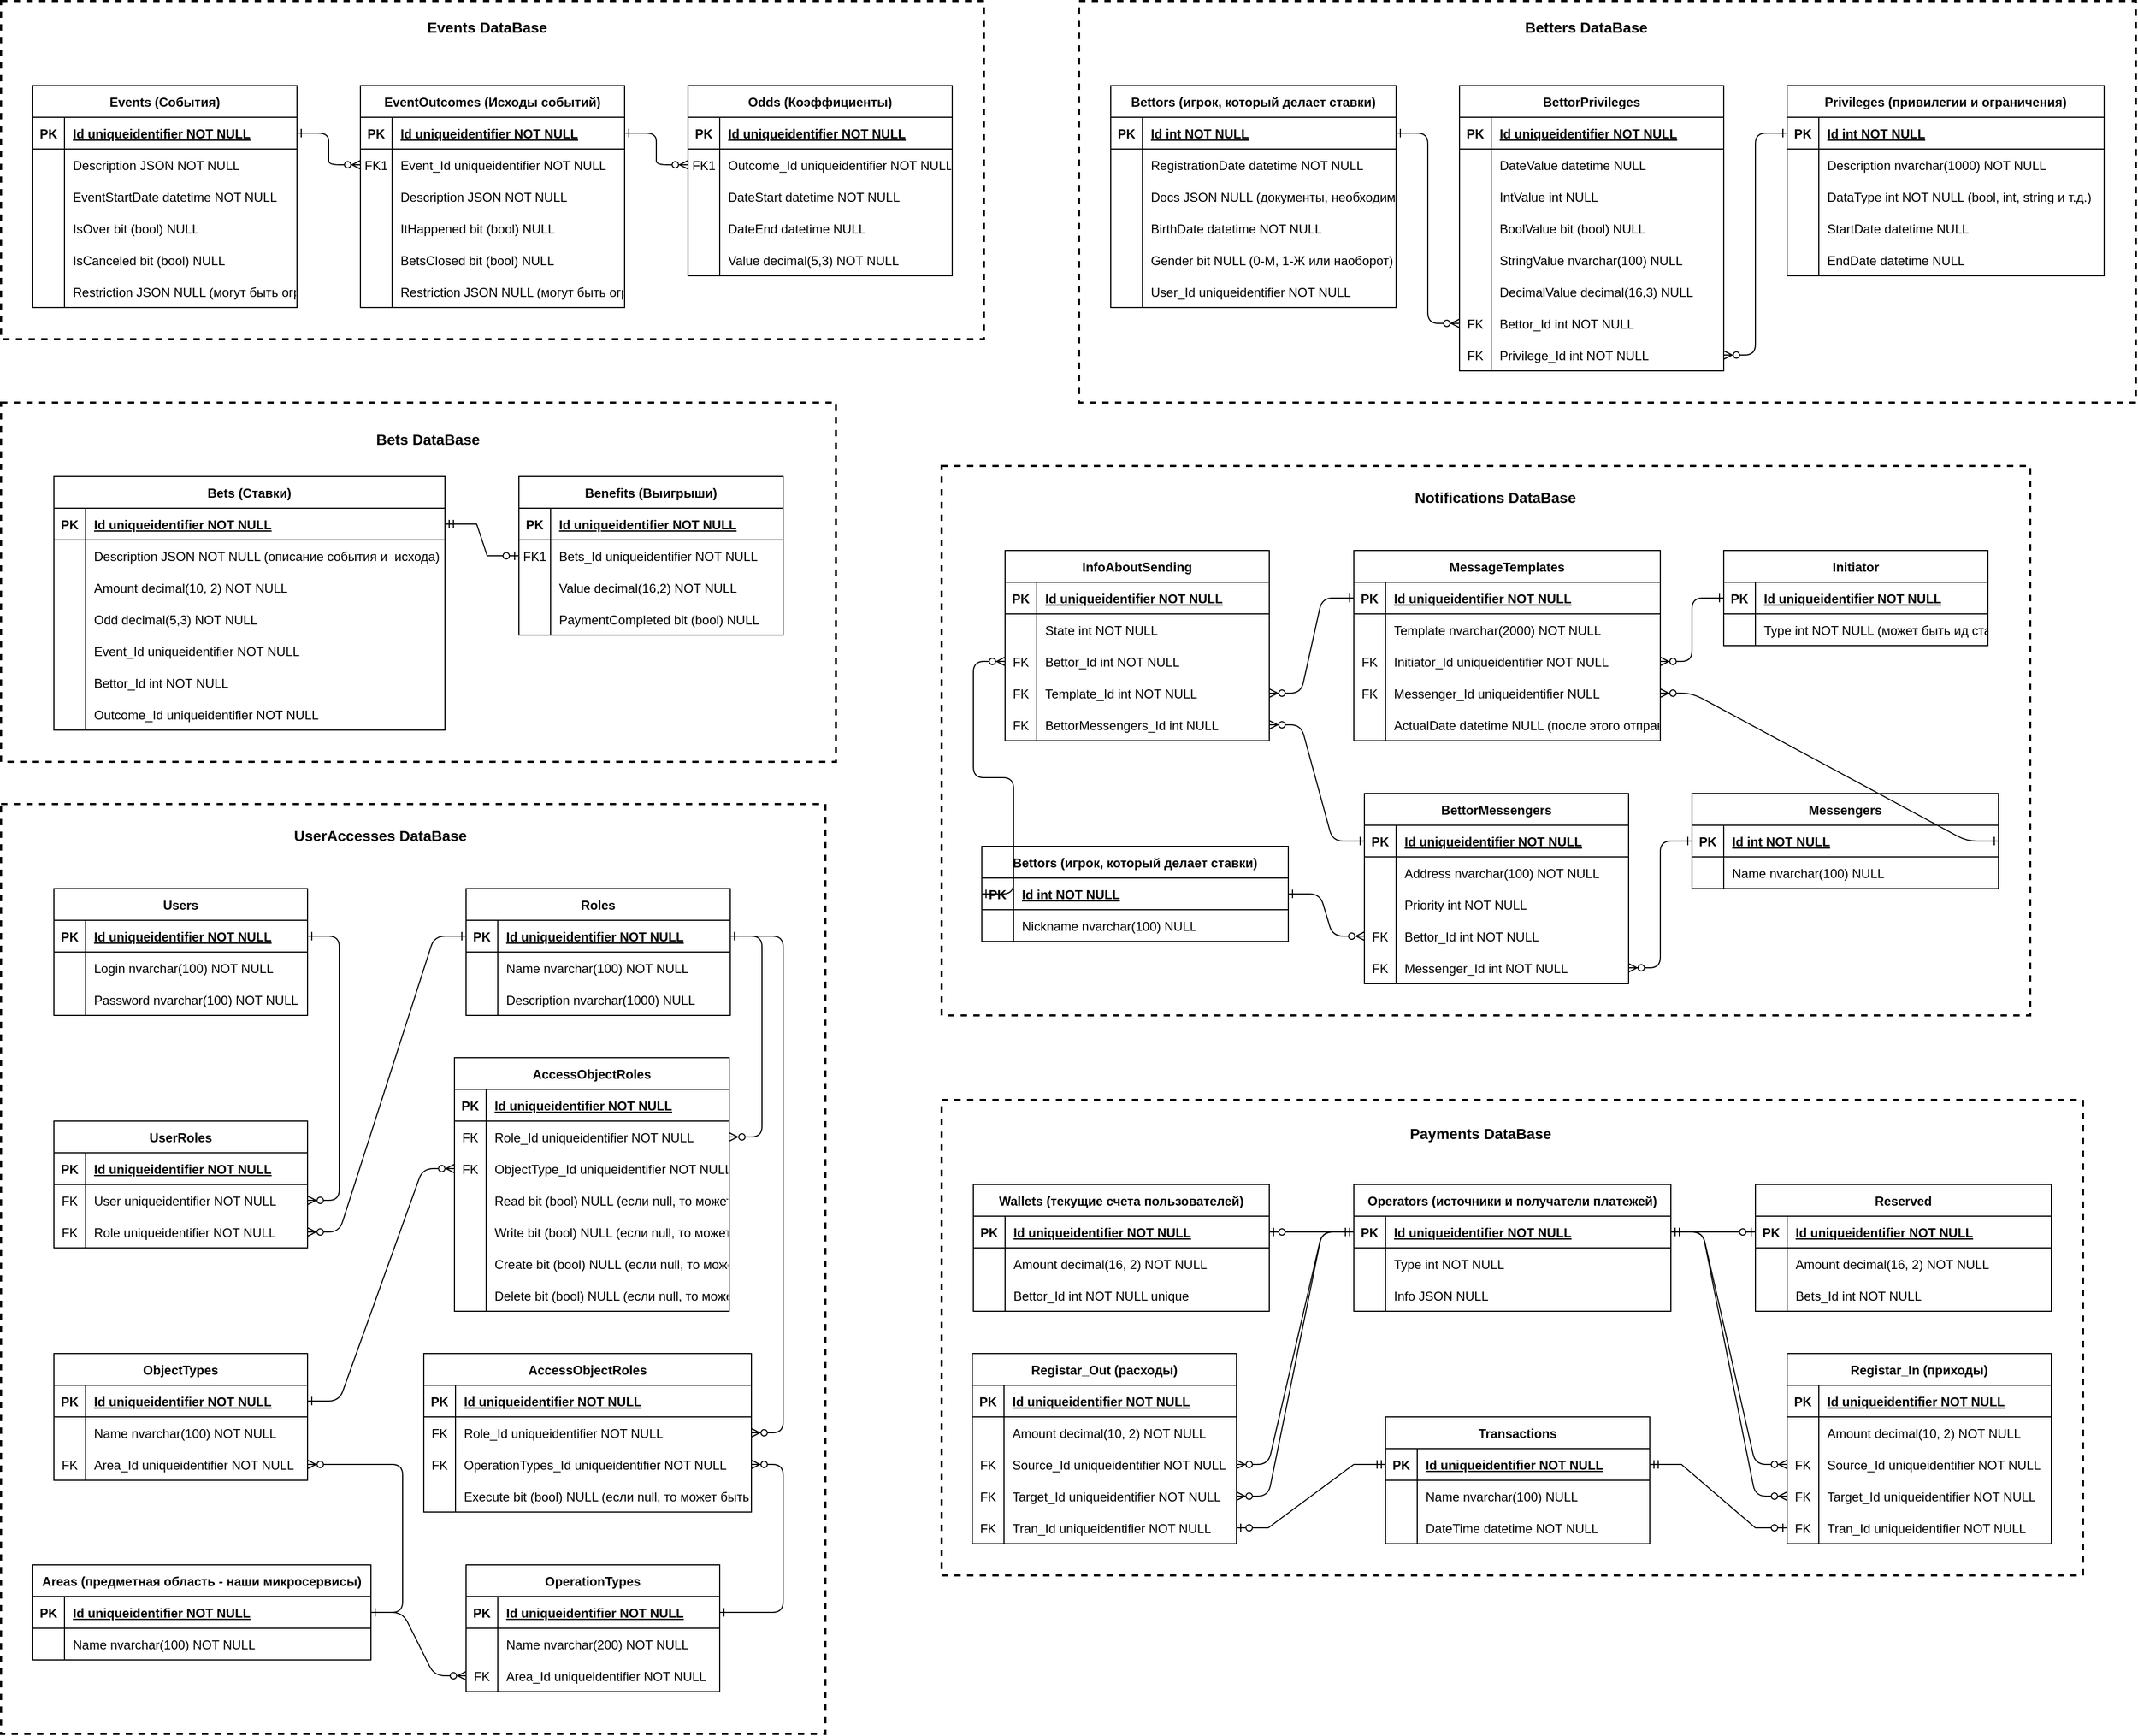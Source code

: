 <mxfile version="24.7.1" type="github">
  <diagram id="R2lEEEUBdFMjLlhIrx00" name="Page-1">
    <mxGraphModel dx="1773" dy="948" grid="1" gridSize="10" guides="1" tooltips="1" connect="1" arrows="1" fold="1" page="1" pageScale="1" pageWidth="3300" pageHeight="4681" math="0" shadow="0" extFonts="Permanent Marker^https://fonts.googleapis.com/css?family=Permanent+Marker">
      <root>
        <mxCell id="0" />
        <mxCell id="1" parent="0" />
        <mxCell id="wZM9S-sljyNOw_2Bpjh9-601" value="" style="rounded=0;whiteSpace=wrap;html=1;fillColor=none;dashed=1;strokeWidth=2;" vertex="1" parent="1">
          <mxGeometry x="970" y="1080" width="1080" height="450" as="geometry" />
        </mxCell>
        <mxCell id="wZM9S-sljyNOw_2Bpjh9-396" value="" style="rounded=0;whiteSpace=wrap;html=1;fillColor=none;dashed=1;strokeWidth=2;" vertex="1" parent="1">
          <mxGeometry x="80" y="800" width="780" height="880" as="geometry" />
        </mxCell>
        <mxCell id="wZM9S-sljyNOw_2Bpjh9-320" value="" style="rounded=0;whiteSpace=wrap;html=1;fillColor=none;dashed=1;strokeWidth=2;" vertex="1" parent="1">
          <mxGeometry x="970" y="480" width="1030" height="520" as="geometry" />
        </mxCell>
        <mxCell id="wZM9S-sljyNOw_2Bpjh9-199" value="" style="rounded=0;whiteSpace=wrap;html=1;fillColor=none;dashed=1;strokeWidth=2;" vertex="1" parent="1">
          <mxGeometry x="1100" y="40" width="1000" height="380" as="geometry" />
        </mxCell>
        <mxCell id="wZM9S-sljyNOw_2Bpjh9-98" value="" style="rounded=0;whiteSpace=wrap;html=1;fillColor=none;dashed=1;strokeWidth=2;" vertex="1" parent="1">
          <mxGeometry x="80" y="420" width="790" height="340" as="geometry" />
        </mxCell>
        <mxCell id="wZM9S-sljyNOw_2Bpjh9-23" value="" style="rounded=0;whiteSpace=wrap;html=1;fillColor=none;dashed=1;strokeWidth=2;" vertex="1" parent="1">
          <mxGeometry x="80" y="40" width="930" height="320" as="geometry" />
        </mxCell>
        <mxCell id="C-vyLk0tnHw3VtMMgP7b-1" value="" style="edgeStyle=entityRelationEdgeStyle;endArrow=ERzeroToMany;startArrow=ERone;endFill=1;startFill=0;" parent="1" source="C-vyLk0tnHw3VtMMgP7b-24" target="C-vyLk0tnHw3VtMMgP7b-6" edge="1">
          <mxGeometry width="100" height="100" relative="1" as="geometry">
            <mxPoint x="340" y="720" as="sourcePoint" />
            <mxPoint x="440" y="620" as="targetPoint" />
          </mxGeometry>
        </mxCell>
        <mxCell id="C-vyLk0tnHw3VtMMgP7b-12" value="" style="edgeStyle=entityRelationEdgeStyle;endArrow=ERzeroToMany;startArrow=ERone;endFill=1;startFill=0;" parent="1" source="C-vyLk0tnHw3VtMMgP7b-3" target="C-vyLk0tnHw3VtMMgP7b-17" edge="1">
          <mxGeometry width="100" height="100" relative="1" as="geometry">
            <mxPoint x="400" y="180" as="sourcePoint" />
            <mxPoint x="460" y="205" as="targetPoint" />
          </mxGeometry>
        </mxCell>
        <mxCell id="C-vyLk0tnHw3VtMMgP7b-2" value="EventOutcomes (Исходы событий)" style="shape=table;startSize=30;container=1;collapsible=1;childLayout=tableLayout;fixedRows=1;rowLines=0;fontStyle=1;align=center;resizeLast=1;" parent="1" vertex="1">
          <mxGeometry x="420" y="120" width="250" height="210" as="geometry" />
        </mxCell>
        <mxCell id="C-vyLk0tnHw3VtMMgP7b-3" value="" style="shape=partialRectangle;collapsible=0;dropTarget=0;pointerEvents=0;fillColor=none;points=[[0,0.5],[1,0.5]];portConstraint=eastwest;top=0;left=0;right=0;bottom=1;" parent="C-vyLk0tnHw3VtMMgP7b-2" vertex="1">
          <mxGeometry y="30" width="250" height="30" as="geometry" />
        </mxCell>
        <mxCell id="C-vyLk0tnHw3VtMMgP7b-4" value="PK" style="shape=partialRectangle;overflow=hidden;connectable=0;fillColor=none;top=0;left=0;bottom=0;right=0;fontStyle=1;" parent="C-vyLk0tnHw3VtMMgP7b-3" vertex="1">
          <mxGeometry width="30" height="30" as="geometry">
            <mxRectangle width="30" height="30" as="alternateBounds" />
          </mxGeometry>
        </mxCell>
        <mxCell id="C-vyLk0tnHw3VtMMgP7b-5" value="Id uniqueidentifier NOT NULL" style="shape=partialRectangle;overflow=hidden;connectable=0;fillColor=none;top=0;left=0;bottom=0;right=0;align=left;spacingLeft=6;fontStyle=5;" parent="C-vyLk0tnHw3VtMMgP7b-3" vertex="1">
          <mxGeometry x="30" width="220" height="30" as="geometry">
            <mxRectangle width="220" height="30" as="alternateBounds" />
          </mxGeometry>
        </mxCell>
        <mxCell id="C-vyLk0tnHw3VtMMgP7b-6" value="" style="shape=partialRectangle;collapsible=0;dropTarget=0;pointerEvents=0;fillColor=none;points=[[0,0.5],[1,0.5]];portConstraint=eastwest;top=0;left=0;right=0;bottom=0;" parent="C-vyLk0tnHw3VtMMgP7b-2" vertex="1">
          <mxGeometry y="60" width="250" height="30" as="geometry" />
        </mxCell>
        <mxCell id="C-vyLk0tnHw3VtMMgP7b-7" value="FK1" style="shape=partialRectangle;overflow=hidden;connectable=0;fillColor=none;top=0;left=0;bottom=0;right=0;" parent="C-vyLk0tnHw3VtMMgP7b-6" vertex="1">
          <mxGeometry width="30" height="30" as="geometry">
            <mxRectangle width="30" height="30" as="alternateBounds" />
          </mxGeometry>
        </mxCell>
        <mxCell id="C-vyLk0tnHw3VtMMgP7b-8" value="Event_Id uniqueidentifier NOT NULL" style="shape=partialRectangle;overflow=hidden;connectable=0;fillColor=none;top=0;left=0;bottom=0;right=0;align=left;spacingLeft=6;" parent="C-vyLk0tnHw3VtMMgP7b-6" vertex="1">
          <mxGeometry x="30" width="220" height="30" as="geometry">
            <mxRectangle width="220" height="30" as="alternateBounds" />
          </mxGeometry>
        </mxCell>
        <mxCell id="C-vyLk0tnHw3VtMMgP7b-9" value="" style="shape=partialRectangle;collapsible=0;dropTarget=0;pointerEvents=0;fillColor=none;points=[[0,0.5],[1,0.5]];portConstraint=eastwest;top=0;left=0;right=0;bottom=0;" parent="C-vyLk0tnHw3VtMMgP7b-2" vertex="1">
          <mxGeometry y="90" width="250" height="30" as="geometry" />
        </mxCell>
        <mxCell id="C-vyLk0tnHw3VtMMgP7b-10" value="" style="shape=partialRectangle;overflow=hidden;connectable=0;fillColor=none;top=0;left=0;bottom=0;right=0;" parent="C-vyLk0tnHw3VtMMgP7b-9" vertex="1">
          <mxGeometry width="30" height="30" as="geometry">
            <mxRectangle width="30" height="30" as="alternateBounds" />
          </mxGeometry>
        </mxCell>
        <mxCell id="C-vyLk0tnHw3VtMMgP7b-11" value="Description JSON NOT NULL" style="shape=partialRectangle;overflow=hidden;connectable=0;fillColor=none;top=0;left=0;bottom=0;right=0;align=left;spacingLeft=6;" parent="C-vyLk0tnHw3VtMMgP7b-9" vertex="1">
          <mxGeometry x="30" width="220" height="30" as="geometry">
            <mxRectangle width="220" height="30" as="alternateBounds" />
          </mxGeometry>
        </mxCell>
        <mxCell id="wZM9S-sljyNOw_2Bpjh9-100" value="" style="shape=partialRectangle;collapsible=0;dropTarget=0;pointerEvents=0;fillColor=none;points=[[0,0.5],[1,0.5]];portConstraint=eastwest;top=0;left=0;right=0;bottom=0;" vertex="1" parent="C-vyLk0tnHw3VtMMgP7b-2">
          <mxGeometry y="120" width="250" height="30" as="geometry" />
        </mxCell>
        <mxCell id="wZM9S-sljyNOw_2Bpjh9-101" value="" style="shape=partialRectangle;overflow=hidden;connectable=0;fillColor=none;top=0;left=0;bottom=0;right=0;" vertex="1" parent="wZM9S-sljyNOw_2Bpjh9-100">
          <mxGeometry width="30" height="30" as="geometry">
            <mxRectangle width="30" height="30" as="alternateBounds" />
          </mxGeometry>
        </mxCell>
        <mxCell id="wZM9S-sljyNOw_2Bpjh9-102" value="ItHappened bit (bool) NULL" style="shape=partialRectangle;overflow=hidden;connectable=0;fillColor=none;top=0;left=0;bottom=0;right=0;align=left;spacingLeft=6;" vertex="1" parent="wZM9S-sljyNOw_2Bpjh9-100">
          <mxGeometry x="30" width="220" height="30" as="geometry">
            <mxRectangle width="220" height="30" as="alternateBounds" />
          </mxGeometry>
        </mxCell>
        <mxCell id="wZM9S-sljyNOw_2Bpjh9-125" value="" style="shape=partialRectangle;collapsible=0;dropTarget=0;pointerEvents=0;fillColor=none;points=[[0,0.5],[1,0.5]];portConstraint=eastwest;top=0;left=0;right=0;bottom=0;" vertex="1" parent="C-vyLk0tnHw3VtMMgP7b-2">
          <mxGeometry y="150" width="250" height="30" as="geometry" />
        </mxCell>
        <mxCell id="wZM9S-sljyNOw_2Bpjh9-126" value="" style="shape=partialRectangle;overflow=hidden;connectable=0;fillColor=none;top=0;left=0;bottom=0;right=0;" vertex="1" parent="wZM9S-sljyNOw_2Bpjh9-125">
          <mxGeometry width="30" height="30" as="geometry">
            <mxRectangle width="30" height="30" as="alternateBounds" />
          </mxGeometry>
        </mxCell>
        <mxCell id="wZM9S-sljyNOw_2Bpjh9-127" value="BetsClosed bit (bool) NULL" style="shape=partialRectangle;overflow=hidden;connectable=0;fillColor=none;top=0;left=0;bottom=0;right=0;align=left;spacingLeft=6;" vertex="1" parent="wZM9S-sljyNOw_2Bpjh9-125">
          <mxGeometry x="30" width="220" height="30" as="geometry">
            <mxRectangle width="220" height="30" as="alternateBounds" />
          </mxGeometry>
        </mxCell>
        <mxCell id="wZM9S-sljyNOw_2Bpjh9-131" value="" style="shape=partialRectangle;collapsible=0;dropTarget=0;pointerEvents=0;fillColor=none;points=[[0,0.5],[1,0.5]];portConstraint=eastwest;top=0;left=0;right=0;bottom=0;" vertex="1" parent="C-vyLk0tnHw3VtMMgP7b-2">
          <mxGeometry y="180" width="250" height="30" as="geometry" />
        </mxCell>
        <mxCell id="wZM9S-sljyNOw_2Bpjh9-132" value="" style="shape=partialRectangle;overflow=hidden;connectable=0;fillColor=none;top=0;left=0;bottom=0;right=0;" vertex="1" parent="wZM9S-sljyNOw_2Bpjh9-131">
          <mxGeometry width="30" height="30" as="geometry">
            <mxRectangle width="30" height="30" as="alternateBounds" />
          </mxGeometry>
        </mxCell>
        <mxCell id="wZM9S-sljyNOw_2Bpjh9-133" value="Restriction JSON NULL (могут быть ограничения типа максимальная и минимальная сумма ставки, привилегии пользователя и т.д.)" style="shape=partialRectangle;overflow=hidden;connectable=0;fillColor=none;top=0;left=0;bottom=0;right=0;align=left;spacingLeft=6;" vertex="1" parent="wZM9S-sljyNOw_2Bpjh9-131">
          <mxGeometry x="30" width="220" height="30" as="geometry">
            <mxRectangle width="220" height="30" as="alternateBounds" />
          </mxGeometry>
        </mxCell>
        <mxCell id="C-vyLk0tnHw3VtMMgP7b-13" value="Odds (Коэффициенты)" style="shape=table;startSize=30;container=1;collapsible=1;childLayout=tableLayout;fixedRows=1;rowLines=0;fontStyle=1;align=center;resizeLast=1;" parent="1" vertex="1">
          <mxGeometry x="730" y="120" width="250" height="180" as="geometry" />
        </mxCell>
        <mxCell id="C-vyLk0tnHw3VtMMgP7b-14" value="" style="shape=partialRectangle;collapsible=0;dropTarget=0;pointerEvents=0;fillColor=none;points=[[0,0.5],[1,0.5]];portConstraint=eastwest;top=0;left=0;right=0;bottom=1;" parent="C-vyLk0tnHw3VtMMgP7b-13" vertex="1">
          <mxGeometry y="30" width="250" height="30" as="geometry" />
        </mxCell>
        <mxCell id="C-vyLk0tnHw3VtMMgP7b-15" value="PK" style="shape=partialRectangle;overflow=hidden;connectable=0;fillColor=none;top=0;left=0;bottom=0;right=0;fontStyle=1;" parent="C-vyLk0tnHw3VtMMgP7b-14" vertex="1">
          <mxGeometry width="30" height="30" as="geometry">
            <mxRectangle width="30" height="30" as="alternateBounds" />
          </mxGeometry>
        </mxCell>
        <mxCell id="C-vyLk0tnHw3VtMMgP7b-16" value="Id uniqueidentifier NOT NULL" style="shape=partialRectangle;overflow=hidden;connectable=0;fillColor=none;top=0;left=0;bottom=0;right=0;align=left;spacingLeft=6;fontStyle=5;" parent="C-vyLk0tnHw3VtMMgP7b-14" vertex="1">
          <mxGeometry x="30" width="220" height="30" as="geometry">
            <mxRectangle width="220" height="30" as="alternateBounds" />
          </mxGeometry>
        </mxCell>
        <mxCell id="C-vyLk0tnHw3VtMMgP7b-17" value="" style="shape=partialRectangle;collapsible=0;dropTarget=0;pointerEvents=0;fillColor=none;points=[[0,0.5],[1,0.5]];portConstraint=eastwest;top=0;left=0;right=0;bottom=0;" parent="C-vyLk0tnHw3VtMMgP7b-13" vertex="1">
          <mxGeometry y="60" width="250" height="30" as="geometry" />
        </mxCell>
        <mxCell id="C-vyLk0tnHw3VtMMgP7b-18" value="FK1" style="shape=partialRectangle;overflow=hidden;connectable=0;fillColor=none;top=0;left=0;bottom=0;right=0;" parent="C-vyLk0tnHw3VtMMgP7b-17" vertex="1">
          <mxGeometry width="30" height="30" as="geometry">
            <mxRectangle width="30" height="30" as="alternateBounds" />
          </mxGeometry>
        </mxCell>
        <mxCell id="C-vyLk0tnHw3VtMMgP7b-19" value="Outcome_Id uniqueidentifier NOT NULL" style="shape=partialRectangle;overflow=hidden;connectable=0;fillColor=none;top=0;left=0;bottom=0;right=0;align=left;spacingLeft=6;" parent="C-vyLk0tnHw3VtMMgP7b-17" vertex="1">
          <mxGeometry x="30" width="220" height="30" as="geometry">
            <mxRectangle width="220" height="30" as="alternateBounds" />
          </mxGeometry>
        </mxCell>
        <mxCell id="C-vyLk0tnHw3VtMMgP7b-20" value="" style="shape=partialRectangle;collapsible=0;dropTarget=0;pointerEvents=0;fillColor=none;points=[[0,0.5],[1,0.5]];portConstraint=eastwest;top=0;left=0;right=0;bottom=0;" parent="C-vyLk0tnHw3VtMMgP7b-13" vertex="1">
          <mxGeometry y="90" width="250" height="30" as="geometry" />
        </mxCell>
        <mxCell id="C-vyLk0tnHw3VtMMgP7b-21" value="" style="shape=partialRectangle;overflow=hidden;connectable=0;fillColor=none;top=0;left=0;bottom=0;right=0;" parent="C-vyLk0tnHw3VtMMgP7b-20" vertex="1">
          <mxGeometry width="30" height="30" as="geometry">
            <mxRectangle width="30" height="30" as="alternateBounds" />
          </mxGeometry>
        </mxCell>
        <mxCell id="C-vyLk0tnHw3VtMMgP7b-22" value="DateStart datetime NOT NULL" style="shape=partialRectangle;overflow=hidden;connectable=0;fillColor=none;top=0;left=0;bottom=0;right=0;align=left;spacingLeft=6;" parent="C-vyLk0tnHw3VtMMgP7b-20" vertex="1">
          <mxGeometry x="30" width="220" height="30" as="geometry">
            <mxRectangle width="220" height="30" as="alternateBounds" />
          </mxGeometry>
        </mxCell>
        <mxCell id="wZM9S-sljyNOw_2Bpjh9-11" value="" style="shape=partialRectangle;collapsible=0;dropTarget=0;pointerEvents=0;fillColor=none;points=[[0,0.5],[1,0.5]];portConstraint=eastwest;top=0;left=0;right=0;bottom=0;" vertex="1" parent="C-vyLk0tnHw3VtMMgP7b-13">
          <mxGeometry y="120" width="250" height="30" as="geometry" />
        </mxCell>
        <mxCell id="wZM9S-sljyNOw_2Bpjh9-12" value="" style="shape=partialRectangle;overflow=hidden;connectable=0;fillColor=none;top=0;left=0;bottom=0;right=0;" vertex="1" parent="wZM9S-sljyNOw_2Bpjh9-11">
          <mxGeometry width="30" height="30" as="geometry">
            <mxRectangle width="30" height="30" as="alternateBounds" />
          </mxGeometry>
        </mxCell>
        <mxCell id="wZM9S-sljyNOw_2Bpjh9-13" value="DateEnd datetime NULL" style="shape=partialRectangle;overflow=hidden;connectable=0;fillColor=none;top=0;left=0;bottom=0;right=0;align=left;spacingLeft=6;" vertex="1" parent="wZM9S-sljyNOw_2Bpjh9-11">
          <mxGeometry x="30" width="220" height="30" as="geometry">
            <mxRectangle width="220" height="30" as="alternateBounds" />
          </mxGeometry>
        </mxCell>
        <mxCell id="wZM9S-sljyNOw_2Bpjh9-65" value="" style="shape=partialRectangle;collapsible=0;dropTarget=0;pointerEvents=0;fillColor=none;points=[[0,0.5],[1,0.5]];portConstraint=eastwest;top=0;left=0;right=0;bottom=0;" vertex="1" parent="C-vyLk0tnHw3VtMMgP7b-13">
          <mxGeometry y="150" width="250" height="30" as="geometry" />
        </mxCell>
        <mxCell id="wZM9S-sljyNOw_2Bpjh9-66" value="" style="shape=partialRectangle;overflow=hidden;connectable=0;fillColor=none;top=0;left=0;bottom=0;right=0;" vertex="1" parent="wZM9S-sljyNOw_2Bpjh9-65">
          <mxGeometry width="30" height="30" as="geometry">
            <mxRectangle width="30" height="30" as="alternateBounds" />
          </mxGeometry>
        </mxCell>
        <mxCell id="wZM9S-sljyNOw_2Bpjh9-67" value="Value decimal(5,3) NOT NULL" style="shape=partialRectangle;overflow=hidden;connectable=0;fillColor=none;top=0;left=0;bottom=0;right=0;align=left;spacingLeft=6;" vertex="1" parent="wZM9S-sljyNOw_2Bpjh9-65">
          <mxGeometry x="30" width="220" height="30" as="geometry">
            <mxRectangle width="220" height="30" as="alternateBounds" />
          </mxGeometry>
        </mxCell>
        <mxCell id="C-vyLk0tnHw3VtMMgP7b-23" value="Events (События)" style="shape=table;startSize=30;container=1;collapsible=1;childLayout=tableLayout;fixedRows=1;rowLines=0;fontStyle=1;align=center;resizeLast=1;" parent="1" vertex="1">
          <mxGeometry x="110" y="120" width="250" height="210" as="geometry" />
        </mxCell>
        <mxCell id="C-vyLk0tnHw3VtMMgP7b-24" value="" style="shape=partialRectangle;collapsible=0;dropTarget=0;pointerEvents=0;fillColor=none;points=[[0,0.5],[1,0.5]];portConstraint=eastwest;top=0;left=0;right=0;bottom=1;" parent="C-vyLk0tnHw3VtMMgP7b-23" vertex="1">
          <mxGeometry y="30" width="250" height="30" as="geometry" />
        </mxCell>
        <mxCell id="C-vyLk0tnHw3VtMMgP7b-25" value="PK" style="shape=partialRectangle;overflow=hidden;connectable=0;fillColor=none;top=0;left=0;bottom=0;right=0;fontStyle=1;" parent="C-vyLk0tnHw3VtMMgP7b-24" vertex="1">
          <mxGeometry width="30" height="30" as="geometry">
            <mxRectangle width="30" height="30" as="alternateBounds" />
          </mxGeometry>
        </mxCell>
        <mxCell id="C-vyLk0tnHw3VtMMgP7b-26" value="Id uniqueidentifier NOT NULL " style="shape=partialRectangle;overflow=hidden;connectable=0;fillColor=none;top=0;left=0;bottom=0;right=0;align=left;spacingLeft=6;fontStyle=5;" parent="C-vyLk0tnHw3VtMMgP7b-24" vertex="1">
          <mxGeometry x="30" width="220" height="30" as="geometry">
            <mxRectangle width="220" height="30" as="alternateBounds" />
          </mxGeometry>
        </mxCell>
        <mxCell id="C-vyLk0tnHw3VtMMgP7b-27" value="" style="shape=partialRectangle;collapsible=0;dropTarget=0;pointerEvents=0;fillColor=none;points=[[0,0.5],[1,0.5]];portConstraint=eastwest;top=0;left=0;right=0;bottom=0;" parent="C-vyLk0tnHw3VtMMgP7b-23" vertex="1">
          <mxGeometry y="60" width="250" height="30" as="geometry" />
        </mxCell>
        <mxCell id="C-vyLk0tnHw3VtMMgP7b-28" value="" style="shape=partialRectangle;overflow=hidden;connectable=0;fillColor=none;top=0;left=0;bottom=0;right=0;" parent="C-vyLk0tnHw3VtMMgP7b-27" vertex="1">
          <mxGeometry width="30" height="30" as="geometry">
            <mxRectangle width="30" height="30" as="alternateBounds" />
          </mxGeometry>
        </mxCell>
        <mxCell id="C-vyLk0tnHw3VtMMgP7b-29" value="Description JSON NOT NULL" style="shape=partialRectangle;overflow=hidden;connectable=0;fillColor=none;top=0;left=0;bottom=0;right=0;align=left;spacingLeft=6;" parent="C-vyLk0tnHw3VtMMgP7b-27" vertex="1">
          <mxGeometry x="30" width="220" height="30" as="geometry">
            <mxRectangle width="220" height="30" as="alternateBounds" />
          </mxGeometry>
        </mxCell>
        <mxCell id="wZM9S-sljyNOw_2Bpjh9-14" value="" style="shape=partialRectangle;collapsible=0;dropTarget=0;pointerEvents=0;fillColor=none;points=[[0,0.5],[1,0.5]];portConstraint=eastwest;top=0;left=0;right=0;bottom=0;" vertex="1" parent="C-vyLk0tnHw3VtMMgP7b-23">
          <mxGeometry y="90" width="250" height="30" as="geometry" />
        </mxCell>
        <mxCell id="wZM9S-sljyNOw_2Bpjh9-15" value="" style="shape=partialRectangle;overflow=hidden;connectable=0;fillColor=none;top=0;left=0;bottom=0;right=0;" vertex="1" parent="wZM9S-sljyNOw_2Bpjh9-14">
          <mxGeometry width="30" height="30" as="geometry">
            <mxRectangle width="30" height="30" as="alternateBounds" />
          </mxGeometry>
        </mxCell>
        <mxCell id="wZM9S-sljyNOw_2Bpjh9-16" value="EventStartDate datetime NOT NULL" style="shape=partialRectangle;overflow=hidden;connectable=0;fillColor=none;top=0;left=0;bottom=0;right=0;align=left;spacingLeft=6;" vertex="1" parent="wZM9S-sljyNOw_2Bpjh9-14">
          <mxGeometry x="30" width="220" height="30" as="geometry">
            <mxRectangle width="220" height="30" as="alternateBounds" />
          </mxGeometry>
        </mxCell>
        <mxCell id="wZM9S-sljyNOw_2Bpjh9-17" value="" style="shape=partialRectangle;collapsible=0;dropTarget=0;pointerEvents=0;fillColor=none;points=[[0,0.5],[1,0.5]];portConstraint=eastwest;top=0;left=0;right=0;bottom=0;" vertex="1" parent="C-vyLk0tnHw3VtMMgP7b-23">
          <mxGeometry y="120" width="250" height="30" as="geometry" />
        </mxCell>
        <mxCell id="wZM9S-sljyNOw_2Bpjh9-18" value="" style="shape=partialRectangle;overflow=hidden;connectable=0;fillColor=none;top=0;left=0;bottom=0;right=0;" vertex="1" parent="wZM9S-sljyNOw_2Bpjh9-17">
          <mxGeometry width="30" height="30" as="geometry">
            <mxRectangle width="30" height="30" as="alternateBounds" />
          </mxGeometry>
        </mxCell>
        <mxCell id="wZM9S-sljyNOw_2Bpjh9-19" value="IsOver bit (bool) NULL" style="shape=partialRectangle;overflow=hidden;connectable=0;fillColor=none;top=0;left=0;bottom=0;right=0;align=left;spacingLeft=6;" vertex="1" parent="wZM9S-sljyNOw_2Bpjh9-17">
          <mxGeometry x="30" width="220" height="30" as="geometry">
            <mxRectangle width="220" height="30" as="alternateBounds" />
          </mxGeometry>
        </mxCell>
        <mxCell id="wZM9S-sljyNOw_2Bpjh9-38" value="" style="shape=partialRectangle;collapsible=0;dropTarget=0;pointerEvents=0;fillColor=none;points=[[0,0.5],[1,0.5]];portConstraint=eastwest;top=0;left=0;right=0;bottom=0;" vertex="1" parent="C-vyLk0tnHw3VtMMgP7b-23">
          <mxGeometry y="150" width="250" height="30" as="geometry" />
        </mxCell>
        <mxCell id="wZM9S-sljyNOw_2Bpjh9-39" value="" style="shape=partialRectangle;overflow=hidden;connectable=0;fillColor=none;top=0;left=0;bottom=0;right=0;" vertex="1" parent="wZM9S-sljyNOw_2Bpjh9-38">
          <mxGeometry width="30" height="30" as="geometry">
            <mxRectangle width="30" height="30" as="alternateBounds" />
          </mxGeometry>
        </mxCell>
        <mxCell id="wZM9S-sljyNOw_2Bpjh9-40" value="IsCanceled bit (bool) NULL" style="shape=partialRectangle;overflow=hidden;connectable=0;fillColor=none;top=0;left=0;bottom=0;right=0;align=left;spacingLeft=6;" vertex="1" parent="wZM9S-sljyNOw_2Bpjh9-38">
          <mxGeometry x="30" width="220" height="30" as="geometry">
            <mxRectangle width="220" height="30" as="alternateBounds" />
          </mxGeometry>
        </mxCell>
        <mxCell id="wZM9S-sljyNOw_2Bpjh9-128" value="" style="shape=partialRectangle;collapsible=0;dropTarget=0;pointerEvents=0;fillColor=none;points=[[0,0.5],[1,0.5]];portConstraint=eastwest;top=0;left=0;right=0;bottom=0;" vertex="1" parent="C-vyLk0tnHw3VtMMgP7b-23">
          <mxGeometry y="180" width="250" height="30" as="geometry" />
        </mxCell>
        <mxCell id="wZM9S-sljyNOw_2Bpjh9-129" value="" style="shape=partialRectangle;overflow=hidden;connectable=0;fillColor=none;top=0;left=0;bottom=0;right=0;" vertex="1" parent="wZM9S-sljyNOw_2Bpjh9-128">
          <mxGeometry width="30" height="30" as="geometry">
            <mxRectangle width="30" height="30" as="alternateBounds" />
          </mxGeometry>
        </mxCell>
        <mxCell id="wZM9S-sljyNOw_2Bpjh9-130" value="Restriction JSON NULL (могут быть ограничения типа максимальная и минимальная сумма ставки, привилегии пользователя и т.д.)" style="shape=partialRectangle;overflow=hidden;connectable=0;fillColor=none;top=0;left=0;bottom=0;right=0;align=left;spacingLeft=6;" vertex="1" parent="wZM9S-sljyNOw_2Bpjh9-128">
          <mxGeometry x="30" width="220" height="30" as="geometry">
            <mxRectangle width="220" height="30" as="alternateBounds" />
          </mxGeometry>
        </mxCell>
        <mxCell id="wZM9S-sljyNOw_2Bpjh9-24" value="&lt;font style=&quot;font-size: 14px;&quot;&gt;&lt;b&gt;Events DataBase&lt;/b&gt;&lt;/font&gt;" style="text;html=1;align=center;verticalAlign=middle;whiteSpace=wrap;rounded=0;" vertex="1" parent="1">
          <mxGeometry x="360" y="50" width="360" height="30" as="geometry" />
        </mxCell>
        <mxCell id="wZM9S-sljyNOw_2Bpjh9-25" value="Bets (Ставки)" style="shape=table;startSize=30;container=1;collapsible=1;childLayout=tableLayout;fixedRows=1;rowLines=0;fontStyle=1;align=center;resizeLast=1;" vertex="1" parent="1">
          <mxGeometry x="130" y="490" width="370" height="240" as="geometry" />
        </mxCell>
        <mxCell id="wZM9S-sljyNOw_2Bpjh9-26" value="" style="shape=partialRectangle;collapsible=0;dropTarget=0;pointerEvents=0;fillColor=none;points=[[0,0.5],[1,0.5]];portConstraint=eastwest;top=0;left=0;right=0;bottom=1;" vertex="1" parent="wZM9S-sljyNOw_2Bpjh9-25">
          <mxGeometry y="30" width="370" height="30" as="geometry" />
        </mxCell>
        <mxCell id="wZM9S-sljyNOw_2Bpjh9-27" value="PK" style="shape=partialRectangle;overflow=hidden;connectable=0;fillColor=none;top=0;left=0;bottom=0;right=0;fontStyle=1;" vertex="1" parent="wZM9S-sljyNOw_2Bpjh9-26">
          <mxGeometry width="30" height="30" as="geometry">
            <mxRectangle width="30" height="30" as="alternateBounds" />
          </mxGeometry>
        </mxCell>
        <mxCell id="wZM9S-sljyNOw_2Bpjh9-28" value="Id uniqueidentifier NOT NULL " style="shape=partialRectangle;overflow=hidden;connectable=0;fillColor=none;top=0;left=0;bottom=0;right=0;align=left;spacingLeft=6;fontStyle=5;" vertex="1" parent="wZM9S-sljyNOw_2Bpjh9-26">
          <mxGeometry x="30" width="340" height="30" as="geometry">
            <mxRectangle width="340" height="30" as="alternateBounds" />
          </mxGeometry>
        </mxCell>
        <mxCell id="wZM9S-sljyNOw_2Bpjh9-29" value="" style="shape=partialRectangle;collapsible=0;dropTarget=0;pointerEvents=0;fillColor=none;points=[[0,0.5],[1,0.5]];portConstraint=eastwest;top=0;left=0;right=0;bottom=0;" vertex="1" parent="wZM9S-sljyNOw_2Bpjh9-25">
          <mxGeometry y="60" width="370" height="30" as="geometry" />
        </mxCell>
        <mxCell id="wZM9S-sljyNOw_2Bpjh9-30" value="" style="shape=partialRectangle;overflow=hidden;connectable=0;fillColor=none;top=0;left=0;bottom=0;right=0;" vertex="1" parent="wZM9S-sljyNOw_2Bpjh9-29">
          <mxGeometry width="30" height="30" as="geometry">
            <mxRectangle width="30" height="30" as="alternateBounds" />
          </mxGeometry>
        </mxCell>
        <mxCell id="wZM9S-sljyNOw_2Bpjh9-31" value="Description JSON NOT NULL (описание события и  исхода)" style="shape=partialRectangle;overflow=hidden;connectable=0;fillColor=none;top=0;left=0;bottom=0;right=0;align=left;spacingLeft=6;" vertex="1" parent="wZM9S-sljyNOw_2Bpjh9-29">
          <mxGeometry x="30" width="340" height="30" as="geometry">
            <mxRectangle width="340" height="30" as="alternateBounds" />
          </mxGeometry>
        </mxCell>
        <mxCell id="wZM9S-sljyNOw_2Bpjh9-32" value="" style="shape=partialRectangle;collapsible=0;dropTarget=0;pointerEvents=0;fillColor=none;points=[[0,0.5],[1,0.5]];portConstraint=eastwest;top=0;left=0;right=0;bottom=0;" vertex="1" parent="wZM9S-sljyNOw_2Bpjh9-25">
          <mxGeometry y="90" width="370" height="30" as="geometry" />
        </mxCell>
        <mxCell id="wZM9S-sljyNOw_2Bpjh9-33" value="" style="shape=partialRectangle;overflow=hidden;connectable=0;fillColor=none;top=0;left=0;bottom=0;right=0;" vertex="1" parent="wZM9S-sljyNOw_2Bpjh9-32">
          <mxGeometry width="30" height="30" as="geometry">
            <mxRectangle width="30" height="30" as="alternateBounds" />
          </mxGeometry>
        </mxCell>
        <mxCell id="wZM9S-sljyNOw_2Bpjh9-34" value="Amount decimal(10, 2) NOT NULL" style="shape=partialRectangle;overflow=hidden;connectable=0;fillColor=none;top=0;left=0;bottom=0;right=0;align=left;spacingLeft=6;" vertex="1" parent="wZM9S-sljyNOw_2Bpjh9-32">
          <mxGeometry x="30" width="340" height="30" as="geometry">
            <mxRectangle width="340" height="30" as="alternateBounds" />
          </mxGeometry>
        </mxCell>
        <mxCell id="wZM9S-sljyNOw_2Bpjh9-35" value="" style="shape=partialRectangle;collapsible=0;dropTarget=0;pointerEvents=0;fillColor=none;points=[[0,0.5],[1,0.5]];portConstraint=eastwest;top=0;left=0;right=0;bottom=0;" vertex="1" parent="wZM9S-sljyNOw_2Bpjh9-25">
          <mxGeometry y="120" width="370" height="30" as="geometry" />
        </mxCell>
        <mxCell id="wZM9S-sljyNOw_2Bpjh9-36" value="" style="shape=partialRectangle;overflow=hidden;connectable=0;fillColor=none;top=0;left=0;bottom=0;right=0;" vertex="1" parent="wZM9S-sljyNOw_2Bpjh9-35">
          <mxGeometry width="30" height="30" as="geometry">
            <mxRectangle width="30" height="30" as="alternateBounds" />
          </mxGeometry>
        </mxCell>
        <mxCell id="wZM9S-sljyNOw_2Bpjh9-37" value="Odd decimal(5,3) NOT NULL" style="shape=partialRectangle;overflow=hidden;connectable=0;fillColor=none;top=0;left=0;bottom=0;right=0;align=left;spacingLeft=6;" vertex="1" parent="wZM9S-sljyNOw_2Bpjh9-35">
          <mxGeometry x="30" width="340" height="30" as="geometry">
            <mxRectangle width="340" height="30" as="alternateBounds" />
          </mxGeometry>
        </mxCell>
        <mxCell id="wZM9S-sljyNOw_2Bpjh9-59" value="" style="shape=partialRectangle;collapsible=0;dropTarget=0;pointerEvents=0;fillColor=none;points=[[0,0.5],[1,0.5]];portConstraint=eastwest;top=0;left=0;right=0;bottom=0;strokeColor=inherit;" vertex="1" parent="wZM9S-sljyNOw_2Bpjh9-25">
          <mxGeometry y="150" width="370" height="30" as="geometry" />
        </mxCell>
        <mxCell id="wZM9S-sljyNOw_2Bpjh9-60" value="" style="shape=partialRectangle;overflow=hidden;connectable=0;fillColor=none;top=0;left=0;bottom=0;right=0;fontStyle=0;" vertex="1" parent="wZM9S-sljyNOw_2Bpjh9-59">
          <mxGeometry width="30" height="30" as="geometry">
            <mxRectangle width="30" height="30" as="alternateBounds" />
          </mxGeometry>
        </mxCell>
        <mxCell id="wZM9S-sljyNOw_2Bpjh9-61" value="Event_Id uniqueidentifier NOT NULL" style="shape=partialRectangle;overflow=hidden;connectable=0;fillColor=none;top=0;left=0;bottom=0;right=0;align=left;spacingLeft=6;fontStyle=0;strokeColor=inherit;" vertex="1" parent="wZM9S-sljyNOw_2Bpjh9-59">
          <mxGeometry x="30" width="340" height="30" as="geometry">
            <mxRectangle width="340" height="30" as="alternateBounds" />
          </mxGeometry>
        </mxCell>
        <mxCell id="wZM9S-sljyNOw_2Bpjh9-92" value="" style="shape=partialRectangle;collapsible=0;dropTarget=0;pointerEvents=0;fillColor=none;points=[[0,0.5],[1,0.5]];portConstraint=eastwest;top=0;left=0;right=0;bottom=0;" vertex="1" parent="wZM9S-sljyNOw_2Bpjh9-25">
          <mxGeometry y="180" width="370" height="30" as="geometry" />
        </mxCell>
        <mxCell id="wZM9S-sljyNOw_2Bpjh9-93" value="" style="shape=partialRectangle;overflow=hidden;connectable=0;fillColor=none;top=0;left=0;bottom=0;right=0;" vertex="1" parent="wZM9S-sljyNOw_2Bpjh9-92">
          <mxGeometry width="30" height="30" as="geometry">
            <mxRectangle width="30" height="30" as="alternateBounds" />
          </mxGeometry>
        </mxCell>
        <mxCell id="wZM9S-sljyNOw_2Bpjh9-94" value="Bettor_Id int NOT NULL" style="shape=partialRectangle;overflow=hidden;connectable=0;fillColor=none;top=0;left=0;bottom=0;right=0;align=left;spacingLeft=6;" vertex="1" parent="wZM9S-sljyNOw_2Bpjh9-92">
          <mxGeometry x="30" width="340" height="30" as="geometry">
            <mxRectangle width="340" height="30" as="alternateBounds" />
          </mxGeometry>
        </mxCell>
        <mxCell id="wZM9S-sljyNOw_2Bpjh9-95" value="" style="shape=partialRectangle;collapsible=0;dropTarget=0;pointerEvents=0;fillColor=none;points=[[0,0.5],[1,0.5]];portConstraint=eastwest;top=0;left=0;right=0;bottom=0;" vertex="1" parent="wZM9S-sljyNOw_2Bpjh9-25">
          <mxGeometry y="210" width="370" height="30" as="geometry" />
        </mxCell>
        <mxCell id="wZM9S-sljyNOw_2Bpjh9-96" value="" style="shape=partialRectangle;overflow=hidden;connectable=0;fillColor=none;top=0;left=0;bottom=0;right=0;" vertex="1" parent="wZM9S-sljyNOw_2Bpjh9-95">
          <mxGeometry width="30" height="30" as="geometry">
            <mxRectangle width="30" height="30" as="alternateBounds" />
          </mxGeometry>
        </mxCell>
        <mxCell id="wZM9S-sljyNOw_2Bpjh9-97" value="Outcome_Id uniqueidentifier NOT NULL" style="shape=partialRectangle;overflow=hidden;connectable=0;fillColor=none;top=0;left=0;bottom=0;right=0;align=left;spacingLeft=6;" vertex="1" parent="wZM9S-sljyNOw_2Bpjh9-95">
          <mxGeometry x="30" width="340" height="30" as="geometry">
            <mxRectangle width="340" height="30" as="alternateBounds" />
          </mxGeometry>
        </mxCell>
        <mxCell id="wZM9S-sljyNOw_2Bpjh9-41" value="Bettors (игрок, который делает ставки)" style="shape=table;startSize=30;container=1;collapsible=1;childLayout=tableLayout;fixedRows=1;rowLines=0;fontStyle=1;align=center;resizeLast=1;" vertex="1" parent="1">
          <mxGeometry x="1130" y="120" width="270" height="210" as="geometry" />
        </mxCell>
        <mxCell id="wZM9S-sljyNOw_2Bpjh9-42" value="" style="shape=partialRectangle;collapsible=0;dropTarget=0;pointerEvents=0;fillColor=none;points=[[0,0.5],[1,0.5]];portConstraint=eastwest;top=0;left=0;right=0;bottom=1;" vertex="1" parent="wZM9S-sljyNOw_2Bpjh9-41">
          <mxGeometry y="30" width="270" height="30" as="geometry" />
        </mxCell>
        <mxCell id="wZM9S-sljyNOw_2Bpjh9-43" value="PK" style="shape=partialRectangle;overflow=hidden;connectable=0;fillColor=none;top=0;left=0;bottom=0;right=0;fontStyle=1;" vertex="1" parent="wZM9S-sljyNOw_2Bpjh9-42">
          <mxGeometry width="30" height="30" as="geometry">
            <mxRectangle width="30" height="30" as="alternateBounds" />
          </mxGeometry>
        </mxCell>
        <mxCell id="wZM9S-sljyNOw_2Bpjh9-44" value="Id int NOT NULL" style="shape=partialRectangle;overflow=hidden;connectable=0;fillColor=none;top=0;left=0;bottom=0;right=0;align=left;spacingLeft=6;fontStyle=5;" vertex="1" parent="wZM9S-sljyNOw_2Bpjh9-42">
          <mxGeometry x="30" width="240" height="30" as="geometry">
            <mxRectangle width="240" height="30" as="alternateBounds" />
          </mxGeometry>
        </mxCell>
        <mxCell id="wZM9S-sljyNOw_2Bpjh9-83" value="" style="shape=partialRectangle;collapsible=0;dropTarget=0;pointerEvents=0;fillColor=none;points=[[0,0.5],[1,0.5]];portConstraint=eastwest;top=0;left=0;right=0;bottom=0;" vertex="1" parent="wZM9S-sljyNOw_2Bpjh9-41">
          <mxGeometry y="60" width="270" height="30" as="geometry" />
        </mxCell>
        <mxCell id="wZM9S-sljyNOw_2Bpjh9-84" value="" style="shape=partialRectangle;overflow=hidden;connectable=0;fillColor=none;top=0;left=0;bottom=0;right=0;" vertex="1" parent="wZM9S-sljyNOw_2Bpjh9-83">
          <mxGeometry width="30" height="30" as="geometry">
            <mxRectangle width="30" height="30" as="alternateBounds" />
          </mxGeometry>
        </mxCell>
        <mxCell id="wZM9S-sljyNOw_2Bpjh9-85" value="RegistrationDate datetime NOT NULL" style="shape=partialRectangle;overflow=hidden;connectable=0;fillColor=none;top=0;left=0;bottom=0;right=0;align=left;spacingLeft=6;fontStyle=0" vertex="1" parent="wZM9S-sljyNOw_2Bpjh9-83">
          <mxGeometry x="30" width="240" height="30" as="geometry">
            <mxRectangle width="240" height="30" as="alternateBounds" />
          </mxGeometry>
        </mxCell>
        <mxCell id="wZM9S-sljyNOw_2Bpjh9-86" value="" style="shape=partialRectangle;collapsible=0;dropTarget=0;pointerEvents=0;fillColor=none;points=[[0,0.5],[1,0.5]];portConstraint=eastwest;top=0;left=0;right=0;bottom=0;" vertex="1" parent="wZM9S-sljyNOw_2Bpjh9-41">
          <mxGeometry y="90" width="270" height="30" as="geometry" />
        </mxCell>
        <mxCell id="wZM9S-sljyNOw_2Bpjh9-87" value="" style="shape=partialRectangle;overflow=hidden;connectable=0;fillColor=none;top=0;left=0;bottom=0;right=0;" vertex="1" parent="wZM9S-sljyNOw_2Bpjh9-86">
          <mxGeometry width="30" height="30" as="geometry">
            <mxRectangle width="30" height="30" as="alternateBounds" />
          </mxGeometry>
        </mxCell>
        <mxCell id="wZM9S-sljyNOw_2Bpjh9-88" value="Docs JSON NULL (документы, необходимые для того, чтобы можно было сделать ставку" style="shape=partialRectangle;overflow=hidden;connectable=0;fillColor=none;top=0;left=0;bottom=0;right=0;align=left;spacingLeft=6;fontStyle=0" vertex="1" parent="wZM9S-sljyNOw_2Bpjh9-86">
          <mxGeometry x="30" width="240" height="30" as="geometry">
            <mxRectangle width="240" height="30" as="alternateBounds" />
          </mxGeometry>
        </mxCell>
        <mxCell id="wZM9S-sljyNOw_2Bpjh9-150" value="" style="shape=partialRectangle;collapsible=0;dropTarget=0;pointerEvents=0;fillColor=none;points=[[0,0.5],[1,0.5]];portConstraint=eastwest;top=0;left=0;right=0;bottom=0;" vertex="1" parent="wZM9S-sljyNOw_2Bpjh9-41">
          <mxGeometry y="120" width="270" height="30" as="geometry" />
        </mxCell>
        <mxCell id="wZM9S-sljyNOw_2Bpjh9-151" value="" style="shape=partialRectangle;overflow=hidden;connectable=0;fillColor=none;top=0;left=0;bottom=0;right=0;" vertex="1" parent="wZM9S-sljyNOw_2Bpjh9-150">
          <mxGeometry width="30" height="30" as="geometry">
            <mxRectangle width="30" height="30" as="alternateBounds" />
          </mxGeometry>
        </mxCell>
        <mxCell id="wZM9S-sljyNOw_2Bpjh9-152" value="BirthDate datetime NOT NULL" style="shape=partialRectangle;overflow=hidden;connectable=0;fillColor=none;top=0;left=0;bottom=0;right=0;align=left;spacingLeft=6;fontStyle=0" vertex="1" parent="wZM9S-sljyNOw_2Bpjh9-150">
          <mxGeometry x="30" width="240" height="30" as="geometry">
            <mxRectangle width="240" height="30" as="alternateBounds" />
          </mxGeometry>
        </mxCell>
        <mxCell id="wZM9S-sljyNOw_2Bpjh9-204" value="" style="shape=partialRectangle;collapsible=0;dropTarget=0;pointerEvents=0;fillColor=none;points=[[0,0.5],[1,0.5]];portConstraint=eastwest;top=0;left=0;right=0;bottom=0;" vertex="1" parent="wZM9S-sljyNOw_2Bpjh9-41">
          <mxGeometry y="150" width="270" height="30" as="geometry" />
        </mxCell>
        <mxCell id="wZM9S-sljyNOw_2Bpjh9-205" value="" style="shape=partialRectangle;overflow=hidden;connectable=0;fillColor=none;top=0;left=0;bottom=0;right=0;" vertex="1" parent="wZM9S-sljyNOw_2Bpjh9-204">
          <mxGeometry width="30" height="30" as="geometry">
            <mxRectangle width="30" height="30" as="alternateBounds" />
          </mxGeometry>
        </mxCell>
        <mxCell id="wZM9S-sljyNOw_2Bpjh9-206" value="Gender bit NULL (0-М, 1-Ж или наоборот)" style="shape=partialRectangle;overflow=hidden;connectable=0;fillColor=none;top=0;left=0;bottom=0;right=0;align=left;spacingLeft=6;fontStyle=0" vertex="1" parent="wZM9S-sljyNOw_2Bpjh9-204">
          <mxGeometry x="30" width="240" height="30" as="geometry">
            <mxRectangle width="240" height="30" as="alternateBounds" />
          </mxGeometry>
        </mxCell>
        <mxCell id="wZM9S-sljyNOw_2Bpjh9-398" value="" style="shape=partialRectangle;collapsible=0;dropTarget=0;pointerEvents=0;fillColor=none;points=[[0,0.5],[1,0.5]];portConstraint=eastwest;top=0;left=0;right=0;bottom=0;" vertex="1" parent="wZM9S-sljyNOw_2Bpjh9-41">
          <mxGeometry y="180" width="270" height="30" as="geometry" />
        </mxCell>
        <mxCell id="wZM9S-sljyNOw_2Bpjh9-399" value="" style="shape=partialRectangle;overflow=hidden;connectable=0;fillColor=none;top=0;left=0;bottom=0;right=0;" vertex="1" parent="wZM9S-sljyNOw_2Bpjh9-398">
          <mxGeometry width="30" height="30" as="geometry">
            <mxRectangle width="30" height="30" as="alternateBounds" />
          </mxGeometry>
        </mxCell>
        <mxCell id="wZM9S-sljyNOw_2Bpjh9-400" value="User_Id uniqueidentifier NOT NULL" style="shape=partialRectangle;overflow=hidden;connectable=0;fillColor=none;top=0;left=0;bottom=0;right=0;align=left;spacingLeft=6;fontStyle=0" vertex="1" parent="wZM9S-sljyNOw_2Bpjh9-398">
          <mxGeometry x="30" width="240" height="30" as="geometry">
            <mxRectangle width="240" height="30" as="alternateBounds" />
          </mxGeometry>
        </mxCell>
        <mxCell id="wZM9S-sljyNOw_2Bpjh9-68" value="Benefits (Выигрыши)" style="shape=table;startSize=30;container=1;collapsible=1;childLayout=tableLayout;fixedRows=1;rowLines=0;fontStyle=1;align=center;resizeLast=1;" vertex="1" parent="1">
          <mxGeometry x="570" y="490" width="250" height="150" as="geometry" />
        </mxCell>
        <mxCell id="wZM9S-sljyNOw_2Bpjh9-69" value="" style="shape=partialRectangle;collapsible=0;dropTarget=0;pointerEvents=0;fillColor=none;points=[[0,0.5],[1,0.5]];portConstraint=eastwest;top=0;left=0;right=0;bottom=1;" vertex="1" parent="wZM9S-sljyNOw_2Bpjh9-68">
          <mxGeometry y="30" width="250" height="30" as="geometry" />
        </mxCell>
        <mxCell id="wZM9S-sljyNOw_2Bpjh9-70" value="PK" style="shape=partialRectangle;overflow=hidden;connectable=0;fillColor=none;top=0;left=0;bottom=0;right=0;fontStyle=1;" vertex="1" parent="wZM9S-sljyNOw_2Bpjh9-69">
          <mxGeometry width="30" height="30" as="geometry">
            <mxRectangle width="30" height="30" as="alternateBounds" />
          </mxGeometry>
        </mxCell>
        <mxCell id="wZM9S-sljyNOw_2Bpjh9-71" value="Id uniqueidentifier NOT NULL" style="shape=partialRectangle;overflow=hidden;connectable=0;fillColor=none;top=0;left=0;bottom=0;right=0;align=left;spacingLeft=6;fontStyle=5;" vertex="1" parent="wZM9S-sljyNOw_2Bpjh9-69">
          <mxGeometry x="30" width="220" height="30" as="geometry">
            <mxRectangle width="220" height="30" as="alternateBounds" />
          </mxGeometry>
        </mxCell>
        <mxCell id="wZM9S-sljyNOw_2Bpjh9-72" value="" style="shape=partialRectangle;collapsible=0;dropTarget=0;pointerEvents=0;fillColor=none;points=[[0,0.5],[1,0.5]];portConstraint=eastwest;top=0;left=0;right=0;bottom=0;" vertex="1" parent="wZM9S-sljyNOw_2Bpjh9-68">
          <mxGeometry y="60" width="250" height="30" as="geometry" />
        </mxCell>
        <mxCell id="wZM9S-sljyNOw_2Bpjh9-73" value="FK1" style="shape=partialRectangle;overflow=hidden;connectable=0;fillColor=none;top=0;left=0;bottom=0;right=0;" vertex="1" parent="wZM9S-sljyNOw_2Bpjh9-72">
          <mxGeometry width="30" height="30" as="geometry">
            <mxRectangle width="30" height="30" as="alternateBounds" />
          </mxGeometry>
        </mxCell>
        <mxCell id="wZM9S-sljyNOw_2Bpjh9-74" value="Bets_Id uniqueidentifier NOT NULL" style="shape=partialRectangle;overflow=hidden;connectable=0;fillColor=none;top=0;left=0;bottom=0;right=0;align=left;spacingLeft=6;" vertex="1" parent="wZM9S-sljyNOw_2Bpjh9-72">
          <mxGeometry x="30" width="220" height="30" as="geometry">
            <mxRectangle width="220" height="30" as="alternateBounds" />
          </mxGeometry>
        </mxCell>
        <mxCell id="wZM9S-sljyNOw_2Bpjh9-75" value="" style="shape=partialRectangle;collapsible=0;dropTarget=0;pointerEvents=0;fillColor=none;points=[[0,0.5],[1,0.5]];portConstraint=eastwest;top=0;left=0;right=0;bottom=0;" vertex="1" parent="wZM9S-sljyNOw_2Bpjh9-68">
          <mxGeometry y="90" width="250" height="30" as="geometry" />
        </mxCell>
        <mxCell id="wZM9S-sljyNOw_2Bpjh9-76" value="" style="shape=partialRectangle;overflow=hidden;connectable=0;fillColor=none;top=0;left=0;bottom=0;right=0;" vertex="1" parent="wZM9S-sljyNOw_2Bpjh9-75">
          <mxGeometry width="30" height="30" as="geometry">
            <mxRectangle width="30" height="30" as="alternateBounds" />
          </mxGeometry>
        </mxCell>
        <mxCell id="wZM9S-sljyNOw_2Bpjh9-77" value="Value decimal(16,2) NOT NULL" style="shape=partialRectangle;overflow=hidden;connectable=0;fillColor=none;top=0;left=0;bottom=0;right=0;align=left;spacingLeft=6;" vertex="1" parent="wZM9S-sljyNOw_2Bpjh9-75">
          <mxGeometry x="30" width="220" height="30" as="geometry">
            <mxRectangle width="220" height="30" as="alternateBounds" />
          </mxGeometry>
        </mxCell>
        <mxCell id="wZM9S-sljyNOw_2Bpjh9-79" value="" style="shape=partialRectangle;collapsible=0;dropTarget=0;pointerEvents=0;fillColor=none;points=[[0,0.5],[1,0.5]];portConstraint=eastwest;top=0;left=0;right=0;bottom=0;" vertex="1" parent="wZM9S-sljyNOw_2Bpjh9-68">
          <mxGeometry y="120" width="250" height="30" as="geometry" />
        </mxCell>
        <mxCell id="wZM9S-sljyNOw_2Bpjh9-80" value="" style="shape=partialRectangle;overflow=hidden;connectable=0;fillColor=none;top=0;left=0;bottom=0;right=0;" vertex="1" parent="wZM9S-sljyNOw_2Bpjh9-79">
          <mxGeometry width="30" height="30" as="geometry">
            <mxRectangle width="30" height="30" as="alternateBounds" />
          </mxGeometry>
        </mxCell>
        <mxCell id="wZM9S-sljyNOw_2Bpjh9-81" value="PaymentCompleted bit (bool) NULL" style="shape=partialRectangle;overflow=hidden;connectable=0;fillColor=none;top=0;left=0;bottom=0;right=0;align=left;spacingLeft=6;" vertex="1" parent="wZM9S-sljyNOw_2Bpjh9-79">
          <mxGeometry x="30" width="220" height="30" as="geometry">
            <mxRectangle width="220" height="30" as="alternateBounds" />
          </mxGeometry>
        </mxCell>
        <mxCell id="wZM9S-sljyNOw_2Bpjh9-82" value="" style="edgeStyle=entityRelationEdgeStyle;fontSize=12;html=1;endArrow=ERzeroToOne;startArrow=ERmandOne;rounded=0;" edge="1" parent="1" source="wZM9S-sljyNOw_2Bpjh9-26" target="wZM9S-sljyNOw_2Bpjh9-72">
          <mxGeometry width="100" height="100" relative="1" as="geometry">
            <mxPoint x="500" y="480" as="sourcePoint" />
            <mxPoint x="600" y="380" as="targetPoint" />
          </mxGeometry>
        </mxCell>
        <mxCell id="wZM9S-sljyNOw_2Bpjh9-99" value="&lt;font style=&quot;font-size: 14px;&quot;&gt;&lt;b&gt;Bets DataBase&lt;/b&gt;&lt;/font&gt;" style="text;html=1;align=center;verticalAlign=middle;whiteSpace=wrap;rounded=0;" vertex="1" parent="1">
          <mxGeometry x="304" y="440" width="360" height="30" as="geometry" />
        </mxCell>
        <mxCell id="wZM9S-sljyNOw_2Bpjh9-134" value="Bettors (игрок, который делает ставки)" style="shape=table;startSize=30;container=1;collapsible=1;childLayout=tableLayout;fixedRows=1;rowLines=0;fontStyle=1;align=center;resizeLast=1;" vertex="1" parent="1">
          <mxGeometry x="1008" y="840" width="290" height="90" as="geometry" />
        </mxCell>
        <mxCell id="wZM9S-sljyNOw_2Bpjh9-135" value="" style="shape=partialRectangle;collapsible=0;dropTarget=0;pointerEvents=0;fillColor=none;points=[[0,0.5],[1,0.5]];portConstraint=eastwest;top=0;left=0;right=0;bottom=1;" vertex="1" parent="wZM9S-sljyNOw_2Bpjh9-134">
          <mxGeometry y="30" width="290" height="30" as="geometry" />
        </mxCell>
        <mxCell id="wZM9S-sljyNOw_2Bpjh9-136" value="PK" style="shape=partialRectangle;overflow=hidden;connectable=0;fillColor=none;top=0;left=0;bottom=0;right=0;fontStyle=1;" vertex="1" parent="wZM9S-sljyNOw_2Bpjh9-135">
          <mxGeometry width="30" height="30" as="geometry">
            <mxRectangle width="30" height="30" as="alternateBounds" />
          </mxGeometry>
        </mxCell>
        <mxCell id="wZM9S-sljyNOw_2Bpjh9-137" value="Id int NOT NULL" style="shape=partialRectangle;overflow=hidden;connectable=0;fillColor=none;top=0;left=0;bottom=0;right=0;align=left;spacingLeft=6;fontStyle=5;" vertex="1" parent="wZM9S-sljyNOw_2Bpjh9-135">
          <mxGeometry x="30" width="260" height="30" as="geometry">
            <mxRectangle width="260" height="30" as="alternateBounds" />
          </mxGeometry>
        </mxCell>
        <mxCell id="wZM9S-sljyNOw_2Bpjh9-138" value="" style="shape=partialRectangle;collapsible=0;dropTarget=0;pointerEvents=0;fillColor=none;points=[[0,0.5],[1,0.5]];portConstraint=eastwest;top=0;left=0;right=0;bottom=0;" vertex="1" parent="wZM9S-sljyNOw_2Bpjh9-134">
          <mxGeometry y="60" width="290" height="30" as="geometry" />
        </mxCell>
        <mxCell id="wZM9S-sljyNOw_2Bpjh9-139" value="" style="shape=partialRectangle;overflow=hidden;connectable=0;fillColor=none;top=0;left=0;bottom=0;right=0;" vertex="1" parent="wZM9S-sljyNOw_2Bpjh9-138">
          <mxGeometry width="30" height="30" as="geometry">
            <mxRectangle width="30" height="30" as="alternateBounds" />
          </mxGeometry>
        </mxCell>
        <mxCell id="wZM9S-sljyNOw_2Bpjh9-140" value="Nickname nvarchar(100) NULL" style="shape=partialRectangle;overflow=hidden;connectable=0;fillColor=none;top=0;left=0;bottom=0;right=0;align=left;spacingLeft=6;fontStyle=0" vertex="1" parent="wZM9S-sljyNOw_2Bpjh9-138">
          <mxGeometry x="30" width="260" height="30" as="geometry">
            <mxRectangle width="260" height="30" as="alternateBounds" />
          </mxGeometry>
        </mxCell>
        <mxCell id="wZM9S-sljyNOw_2Bpjh9-153" value="Privileges (привилегии и ограничения)" style="shape=table;startSize=30;container=1;collapsible=1;childLayout=tableLayout;fixedRows=1;rowLines=0;fontStyle=1;align=center;resizeLast=1;" vertex="1" parent="1">
          <mxGeometry x="1770" y="120" width="300" height="180" as="geometry" />
        </mxCell>
        <mxCell id="wZM9S-sljyNOw_2Bpjh9-154" value="" style="shape=partialRectangle;collapsible=0;dropTarget=0;pointerEvents=0;fillColor=none;points=[[0,0.5],[1,0.5]];portConstraint=eastwest;top=0;left=0;right=0;bottom=1;" vertex="1" parent="wZM9S-sljyNOw_2Bpjh9-153">
          <mxGeometry y="30" width="300" height="30" as="geometry" />
        </mxCell>
        <mxCell id="wZM9S-sljyNOw_2Bpjh9-155" value="PK" style="shape=partialRectangle;overflow=hidden;connectable=0;fillColor=none;top=0;left=0;bottom=0;right=0;fontStyle=1;" vertex="1" parent="wZM9S-sljyNOw_2Bpjh9-154">
          <mxGeometry width="30" height="30" as="geometry">
            <mxRectangle width="30" height="30" as="alternateBounds" />
          </mxGeometry>
        </mxCell>
        <mxCell id="wZM9S-sljyNOw_2Bpjh9-156" value="Id int NOT NULL" style="shape=partialRectangle;overflow=hidden;connectable=0;fillColor=none;top=0;left=0;bottom=0;right=0;align=left;spacingLeft=6;fontStyle=5;" vertex="1" parent="wZM9S-sljyNOw_2Bpjh9-154">
          <mxGeometry x="30" width="270" height="30" as="geometry">
            <mxRectangle width="270" height="30" as="alternateBounds" />
          </mxGeometry>
        </mxCell>
        <mxCell id="wZM9S-sljyNOw_2Bpjh9-157" value="" style="shape=partialRectangle;collapsible=0;dropTarget=0;pointerEvents=0;fillColor=none;points=[[0,0.5],[1,0.5]];portConstraint=eastwest;top=0;left=0;right=0;bottom=0;" vertex="1" parent="wZM9S-sljyNOw_2Bpjh9-153">
          <mxGeometry y="60" width="300" height="30" as="geometry" />
        </mxCell>
        <mxCell id="wZM9S-sljyNOw_2Bpjh9-158" value="" style="shape=partialRectangle;overflow=hidden;connectable=0;fillColor=none;top=0;left=0;bottom=0;right=0;" vertex="1" parent="wZM9S-sljyNOw_2Bpjh9-157">
          <mxGeometry width="30" height="30" as="geometry">
            <mxRectangle width="30" height="30" as="alternateBounds" />
          </mxGeometry>
        </mxCell>
        <mxCell id="wZM9S-sljyNOw_2Bpjh9-159" value="Description nvarchar(1000) NOT NULL" style="shape=partialRectangle;overflow=hidden;connectable=0;fillColor=none;top=0;left=0;bottom=0;right=0;align=left;spacingLeft=6;fontStyle=0" vertex="1" parent="wZM9S-sljyNOw_2Bpjh9-157">
          <mxGeometry x="30" width="270" height="30" as="geometry">
            <mxRectangle width="270" height="30" as="alternateBounds" />
          </mxGeometry>
        </mxCell>
        <mxCell id="wZM9S-sljyNOw_2Bpjh9-163" value="" style="shape=partialRectangle;collapsible=0;dropTarget=0;pointerEvents=0;fillColor=none;points=[[0,0.5],[1,0.5]];portConstraint=eastwest;top=0;left=0;right=0;bottom=0;" vertex="1" parent="wZM9S-sljyNOw_2Bpjh9-153">
          <mxGeometry y="90" width="300" height="30" as="geometry" />
        </mxCell>
        <mxCell id="wZM9S-sljyNOw_2Bpjh9-164" value="" style="shape=partialRectangle;overflow=hidden;connectable=0;fillColor=none;top=0;left=0;bottom=0;right=0;" vertex="1" parent="wZM9S-sljyNOw_2Bpjh9-163">
          <mxGeometry width="30" height="30" as="geometry">
            <mxRectangle width="30" height="30" as="alternateBounds" />
          </mxGeometry>
        </mxCell>
        <mxCell id="wZM9S-sljyNOw_2Bpjh9-165" value="DataType int NOT NULL (bool, int, string и т.д.)" style="shape=partialRectangle;overflow=hidden;connectable=0;fillColor=none;top=0;left=0;bottom=0;right=0;align=left;spacingLeft=6;fontStyle=0" vertex="1" parent="wZM9S-sljyNOw_2Bpjh9-163">
          <mxGeometry x="30" width="270" height="30" as="geometry">
            <mxRectangle width="270" height="30" as="alternateBounds" />
          </mxGeometry>
        </mxCell>
        <mxCell id="wZM9S-sljyNOw_2Bpjh9-179" value="" style="shape=partialRectangle;collapsible=0;dropTarget=0;pointerEvents=0;fillColor=none;points=[[0,0.5],[1,0.5]];portConstraint=eastwest;top=0;left=0;right=0;bottom=0;" vertex="1" parent="wZM9S-sljyNOw_2Bpjh9-153">
          <mxGeometry y="120" width="300" height="30" as="geometry" />
        </mxCell>
        <mxCell id="wZM9S-sljyNOw_2Bpjh9-180" value="" style="shape=partialRectangle;overflow=hidden;connectable=0;fillColor=none;top=0;left=0;bottom=0;right=0;" vertex="1" parent="wZM9S-sljyNOw_2Bpjh9-179">
          <mxGeometry width="30" height="30" as="geometry">
            <mxRectangle width="30" height="30" as="alternateBounds" />
          </mxGeometry>
        </mxCell>
        <mxCell id="wZM9S-sljyNOw_2Bpjh9-181" value="StartDate datetime NULL" style="shape=partialRectangle;overflow=hidden;connectable=0;fillColor=none;top=0;left=0;bottom=0;right=0;align=left;spacingLeft=6;fontStyle=0" vertex="1" parent="wZM9S-sljyNOw_2Bpjh9-179">
          <mxGeometry x="30" width="270" height="30" as="geometry">
            <mxRectangle width="270" height="30" as="alternateBounds" />
          </mxGeometry>
        </mxCell>
        <mxCell id="wZM9S-sljyNOw_2Bpjh9-182" value="" style="shape=partialRectangle;collapsible=0;dropTarget=0;pointerEvents=0;fillColor=none;points=[[0,0.5],[1,0.5]];portConstraint=eastwest;top=0;left=0;right=0;bottom=0;" vertex="1" parent="wZM9S-sljyNOw_2Bpjh9-153">
          <mxGeometry y="150" width="300" height="30" as="geometry" />
        </mxCell>
        <mxCell id="wZM9S-sljyNOw_2Bpjh9-183" value="" style="shape=partialRectangle;overflow=hidden;connectable=0;fillColor=none;top=0;left=0;bottom=0;right=0;" vertex="1" parent="wZM9S-sljyNOw_2Bpjh9-182">
          <mxGeometry width="30" height="30" as="geometry">
            <mxRectangle width="30" height="30" as="alternateBounds" />
          </mxGeometry>
        </mxCell>
        <mxCell id="wZM9S-sljyNOw_2Bpjh9-184" value="EndDate datetime NULL" style="shape=partialRectangle;overflow=hidden;connectable=0;fillColor=none;top=0;left=0;bottom=0;right=0;align=left;spacingLeft=6;fontStyle=0" vertex="1" parent="wZM9S-sljyNOw_2Bpjh9-182">
          <mxGeometry x="30" width="270" height="30" as="geometry">
            <mxRectangle width="270" height="30" as="alternateBounds" />
          </mxGeometry>
        </mxCell>
        <mxCell id="wZM9S-sljyNOw_2Bpjh9-166" value="BettorPrivileges" style="shape=table;startSize=30;container=1;collapsible=1;childLayout=tableLayout;fixedRows=1;rowLines=0;fontStyle=1;align=center;resizeLast=1;" vertex="1" parent="1">
          <mxGeometry x="1460" y="120" width="250" height="270" as="geometry" />
        </mxCell>
        <mxCell id="wZM9S-sljyNOw_2Bpjh9-167" value="" style="shape=partialRectangle;collapsible=0;dropTarget=0;pointerEvents=0;fillColor=none;points=[[0,0.5],[1,0.5]];portConstraint=eastwest;top=0;left=0;right=0;bottom=1;" vertex="1" parent="wZM9S-sljyNOw_2Bpjh9-166">
          <mxGeometry y="30" width="250" height="30" as="geometry" />
        </mxCell>
        <mxCell id="wZM9S-sljyNOw_2Bpjh9-168" value="PK" style="shape=partialRectangle;overflow=hidden;connectable=0;fillColor=none;top=0;left=0;bottom=0;right=0;fontStyle=1;" vertex="1" parent="wZM9S-sljyNOw_2Bpjh9-167">
          <mxGeometry width="30" height="30" as="geometry">
            <mxRectangle width="30" height="30" as="alternateBounds" />
          </mxGeometry>
        </mxCell>
        <mxCell id="wZM9S-sljyNOw_2Bpjh9-169" value="Id uniqueidentifier NOT NULL" style="shape=partialRectangle;overflow=hidden;connectable=0;fillColor=none;top=0;left=0;bottom=0;right=0;align=left;spacingLeft=6;fontStyle=5;" vertex="1" parent="wZM9S-sljyNOw_2Bpjh9-167">
          <mxGeometry x="30" width="220" height="30" as="geometry">
            <mxRectangle width="220" height="30" as="alternateBounds" />
          </mxGeometry>
        </mxCell>
        <mxCell id="wZM9S-sljyNOw_2Bpjh9-170" value="" style="shape=partialRectangle;collapsible=0;dropTarget=0;pointerEvents=0;fillColor=none;points=[[0,0.5],[1,0.5]];portConstraint=eastwest;top=0;left=0;right=0;bottom=0;" vertex="1" parent="wZM9S-sljyNOw_2Bpjh9-166">
          <mxGeometry y="60" width="250" height="30" as="geometry" />
        </mxCell>
        <mxCell id="wZM9S-sljyNOw_2Bpjh9-171" value="" style="shape=partialRectangle;overflow=hidden;connectable=0;fillColor=none;top=0;left=0;bottom=0;right=0;" vertex="1" parent="wZM9S-sljyNOw_2Bpjh9-170">
          <mxGeometry width="30" height="30" as="geometry">
            <mxRectangle width="30" height="30" as="alternateBounds" />
          </mxGeometry>
        </mxCell>
        <mxCell id="wZM9S-sljyNOw_2Bpjh9-172" value="DateValue datetime NULL" style="shape=partialRectangle;overflow=hidden;connectable=0;fillColor=none;top=0;left=0;bottom=0;right=0;align=left;spacingLeft=6;fontStyle=0" vertex="1" parent="wZM9S-sljyNOw_2Bpjh9-170">
          <mxGeometry x="30" width="220" height="30" as="geometry">
            <mxRectangle width="220" height="30" as="alternateBounds" />
          </mxGeometry>
        </mxCell>
        <mxCell id="wZM9S-sljyNOw_2Bpjh9-173" value="" style="shape=partialRectangle;collapsible=0;dropTarget=0;pointerEvents=0;fillColor=none;points=[[0,0.5],[1,0.5]];portConstraint=eastwest;top=0;left=0;right=0;bottom=0;" vertex="1" parent="wZM9S-sljyNOw_2Bpjh9-166">
          <mxGeometry y="90" width="250" height="30" as="geometry" />
        </mxCell>
        <mxCell id="wZM9S-sljyNOw_2Bpjh9-174" value="" style="shape=partialRectangle;overflow=hidden;connectable=0;fillColor=none;top=0;left=0;bottom=0;right=0;" vertex="1" parent="wZM9S-sljyNOw_2Bpjh9-173">
          <mxGeometry width="30" height="30" as="geometry">
            <mxRectangle width="30" height="30" as="alternateBounds" />
          </mxGeometry>
        </mxCell>
        <mxCell id="wZM9S-sljyNOw_2Bpjh9-175" value="IntValue int NULL" style="shape=partialRectangle;overflow=hidden;connectable=0;fillColor=none;top=0;left=0;bottom=0;right=0;align=left;spacingLeft=6;fontStyle=0" vertex="1" parent="wZM9S-sljyNOw_2Bpjh9-173">
          <mxGeometry x="30" width="220" height="30" as="geometry">
            <mxRectangle width="220" height="30" as="alternateBounds" />
          </mxGeometry>
        </mxCell>
        <mxCell id="wZM9S-sljyNOw_2Bpjh9-176" value="" style="shape=partialRectangle;collapsible=0;dropTarget=0;pointerEvents=0;fillColor=none;points=[[0,0.5],[1,0.5]];portConstraint=eastwest;top=0;left=0;right=0;bottom=0;" vertex="1" parent="wZM9S-sljyNOw_2Bpjh9-166">
          <mxGeometry y="120" width="250" height="30" as="geometry" />
        </mxCell>
        <mxCell id="wZM9S-sljyNOw_2Bpjh9-177" value="" style="shape=partialRectangle;overflow=hidden;connectable=0;fillColor=none;top=0;left=0;bottom=0;right=0;" vertex="1" parent="wZM9S-sljyNOw_2Bpjh9-176">
          <mxGeometry width="30" height="30" as="geometry">
            <mxRectangle width="30" height="30" as="alternateBounds" />
          </mxGeometry>
        </mxCell>
        <mxCell id="wZM9S-sljyNOw_2Bpjh9-178" value="BoolValue bit (bool) NULL" style="shape=partialRectangle;overflow=hidden;connectable=0;fillColor=none;top=0;left=0;bottom=0;right=0;align=left;spacingLeft=6;fontStyle=0" vertex="1" parent="wZM9S-sljyNOw_2Bpjh9-176">
          <mxGeometry x="30" width="220" height="30" as="geometry">
            <mxRectangle width="220" height="30" as="alternateBounds" />
          </mxGeometry>
        </mxCell>
        <mxCell id="wZM9S-sljyNOw_2Bpjh9-185" value="" style="shape=partialRectangle;collapsible=0;dropTarget=0;pointerEvents=0;fillColor=none;points=[[0,0.5],[1,0.5]];portConstraint=eastwest;top=0;left=0;right=0;bottom=0;" vertex="1" parent="wZM9S-sljyNOw_2Bpjh9-166">
          <mxGeometry y="150" width="250" height="30" as="geometry" />
        </mxCell>
        <mxCell id="wZM9S-sljyNOw_2Bpjh9-186" value="" style="shape=partialRectangle;overflow=hidden;connectable=0;fillColor=none;top=0;left=0;bottom=0;right=0;" vertex="1" parent="wZM9S-sljyNOw_2Bpjh9-185">
          <mxGeometry width="30" height="30" as="geometry">
            <mxRectangle width="30" height="30" as="alternateBounds" />
          </mxGeometry>
        </mxCell>
        <mxCell id="wZM9S-sljyNOw_2Bpjh9-187" value="StringValue nvarchar(100) NULL" style="shape=partialRectangle;overflow=hidden;connectable=0;fillColor=none;top=0;left=0;bottom=0;right=0;align=left;spacingLeft=6;fontStyle=0" vertex="1" parent="wZM9S-sljyNOw_2Bpjh9-185">
          <mxGeometry x="30" width="220" height="30" as="geometry">
            <mxRectangle width="220" height="30" as="alternateBounds" />
          </mxGeometry>
        </mxCell>
        <mxCell id="wZM9S-sljyNOw_2Bpjh9-188" value="" style="shape=partialRectangle;collapsible=0;dropTarget=0;pointerEvents=0;fillColor=none;points=[[0,0.5],[1,0.5]];portConstraint=eastwest;top=0;left=0;right=0;bottom=0;" vertex="1" parent="wZM9S-sljyNOw_2Bpjh9-166">
          <mxGeometry y="180" width="250" height="30" as="geometry" />
        </mxCell>
        <mxCell id="wZM9S-sljyNOw_2Bpjh9-189" value="" style="shape=partialRectangle;overflow=hidden;connectable=0;fillColor=none;top=0;left=0;bottom=0;right=0;" vertex="1" parent="wZM9S-sljyNOw_2Bpjh9-188">
          <mxGeometry width="30" height="30" as="geometry">
            <mxRectangle width="30" height="30" as="alternateBounds" />
          </mxGeometry>
        </mxCell>
        <mxCell id="wZM9S-sljyNOw_2Bpjh9-190" value="DecimalValue decimal(16,3) NULL" style="shape=partialRectangle;overflow=hidden;connectable=0;fillColor=none;top=0;left=0;bottom=0;right=0;align=left;spacingLeft=6;fontStyle=0" vertex="1" parent="wZM9S-sljyNOw_2Bpjh9-188">
          <mxGeometry x="30" width="220" height="30" as="geometry">
            <mxRectangle width="220" height="30" as="alternateBounds" />
          </mxGeometry>
        </mxCell>
        <mxCell id="wZM9S-sljyNOw_2Bpjh9-191" value="" style="shape=partialRectangle;collapsible=0;dropTarget=0;pointerEvents=0;fillColor=none;points=[[0,0.5],[1,0.5]];portConstraint=eastwest;top=0;left=0;right=0;bottom=0;" vertex="1" parent="wZM9S-sljyNOw_2Bpjh9-166">
          <mxGeometry y="210" width="250" height="30" as="geometry" />
        </mxCell>
        <mxCell id="wZM9S-sljyNOw_2Bpjh9-192" value="FK" style="shape=partialRectangle;overflow=hidden;connectable=0;fillColor=none;top=0;left=0;bottom=0;right=0;fontStyle=0;" vertex="1" parent="wZM9S-sljyNOw_2Bpjh9-191">
          <mxGeometry width="30" height="30" as="geometry">
            <mxRectangle width="30" height="30" as="alternateBounds" />
          </mxGeometry>
        </mxCell>
        <mxCell id="wZM9S-sljyNOw_2Bpjh9-193" value="Bettor_Id int NOT NULL" style="shape=partialRectangle;overflow=hidden;connectable=0;fillColor=none;top=0;left=0;bottom=0;right=0;align=left;spacingLeft=6;fontStyle=0;" vertex="1" parent="wZM9S-sljyNOw_2Bpjh9-191">
          <mxGeometry x="30" width="220" height="30" as="geometry">
            <mxRectangle width="220" height="30" as="alternateBounds" />
          </mxGeometry>
        </mxCell>
        <mxCell id="wZM9S-sljyNOw_2Bpjh9-194" value="" style="shape=partialRectangle;collapsible=0;dropTarget=0;pointerEvents=0;fillColor=none;points=[[0,0.5],[1,0.5]];portConstraint=eastwest;top=0;left=0;right=0;bottom=1;" vertex="1" parent="wZM9S-sljyNOw_2Bpjh9-166">
          <mxGeometry y="240" width="250" height="30" as="geometry" />
        </mxCell>
        <mxCell id="wZM9S-sljyNOw_2Bpjh9-195" value="FK" style="shape=partialRectangle;overflow=hidden;connectable=0;fillColor=none;top=0;left=0;bottom=0;right=0;fontStyle=0;" vertex="1" parent="wZM9S-sljyNOw_2Bpjh9-194">
          <mxGeometry width="30" height="30" as="geometry">
            <mxRectangle width="30" height="30" as="alternateBounds" />
          </mxGeometry>
        </mxCell>
        <mxCell id="wZM9S-sljyNOw_2Bpjh9-196" value="Privilege_Id int NOT NULL" style="shape=partialRectangle;overflow=hidden;connectable=0;fillColor=none;top=0;left=0;bottom=0;right=0;align=left;spacingLeft=6;fontStyle=0;" vertex="1" parent="wZM9S-sljyNOw_2Bpjh9-194">
          <mxGeometry x="30" width="220" height="30" as="geometry">
            <mxRectangle width="220" height="30" as="alternateBounds" />
          </mxGeometry>
        </mxCell>
        <mxCell id="wZM9S-sljyNOw_2Bpjh9-197" value="" style="edgeStyle=entityRelationEdgeStyle;endArrow=ERzeroToMany;startArrow=ERone;endFill=1;startFill=0;" edge="1" parent="1" source="wZM9S-sljyNOw_2Bpjh9-154" target="wZM9S-sljyNOw_2Bpjh9-194">
          <mxGeometry width="100" height="100" relative="1" as="geometry">
            <mxPoint x="1046" y="175" as="sourcePoint" />
            <mxPoint x="1106" y="205" as="targetPoint" />
            <Array as="points">
              <mxPoint x="1456" y="150" />
            </Array>
          </mxGeometry>
        </mxCell>
        <mxCell id="wZM9S-sljyNOw_2Bpjh9-198" value="" style="edgeStyle=entityRelationEdgeStyle;endArrow=ERzeroToMany;startArrow=ERone;endFill=1;startFill=0;" edge="1" parent="1" source="wZM9S-sljyNOw_2Bpjh9-42" target="wZM9S-sljyNOw_2Bpjh9-191">
          <mxGeometry width="100" height="100" relative="1" as="geometry">
            <mxPoint x="1056" y="185" as="sourcePoint" />
            <mxPoint x="1116" y="215" as="targetPoint" />
            <Array as="points">
              <mxPoint x="1466" y="160" />
            </Array>
          </mxGeometry>
        </mxCell>
        <mxCell id="wZM9S-sljyNOw_2Bpjh9-200" value="&lt;font style=&quot;font-size: 14px;&quot;&gt;&lt;b&gt;Betters DataBase&lt;/b&gt;&lt;/font&gt;" style="text;html=1;align=center;verticalAlign=middle;whiteSpace=wrap;rounded=0;" vertex="1" parent="1">
          <mxGeometry x="1400" y="50" width="360" height="30" as="geometry" />
        </mxCell>
        <mxCell id="wZM9S-sljyNOw_2Bpjh9-207" value="Messengers" style="shape=table;startSize=30;container=1;collapsible=1;childLayout=tableLayout;fixedRows=1;rowLines=0;fontStyle=1;align=center;resizeLast=1;" vertex="1" parent="1">
          <mxGeometry x="1680" y="790" width="290" height="90" as="geometry" />
        </mxCell>
        <mxCell id="wZM9S-sljyNOw_2Bpjh9-208" value="" style="shape=partialRectangle;collapsible=0;dropTarget=0;pointerEvents=0;fillColor=none;points=[[0,0.5],[1,0.5]];portConstraint=eastwest;top=0;left=0;right=0;bottom=1;" vertex="1" parent="wZM9S-sljyNOw_2Bpjh9-207">
          <mxGeometry y="30" width="290" height="30" as="geometry" />
        </mxCell>
        <mxCell id="wZM9S-sljyNOw_2Bpjh9-209" value="PK" style="shape=partialRectangle;overflow=hidden;connectable=0;fillColor=none;top=0;left=0;bottom=0;right=0;fontStyle=1;" vertex="1" parent="wZM9S-sljyNOw_2Bpjh9-208">
          <mxGeometry width="30" height="30" as="geometry">
            <mxRectangle width="30" height="30" as="alternateBounds" />
          </mxGeometry>
        </mxCell>
        <mxCell id="wZM9S-sljyNOw_2Bpjh9-210" value="Id int NOT NULL" style="shape=partialRectangle;overflow=hidden;connectable=0;fillColor=none;top=0;left=0;bottom=0;right=0;align=left;spacingLeft=6;fontStyle=5;" vertex="1" parent="wZM9S-sljyNOw_2Bpjh9-208">
          <mxGeometry x="30" width="260" height="30" as="geometry">
            <mxRectangle width="260" height="30" as="alternateBounds" />
          </mxGeometry>
        </mxCell>
        <mxCell id="wZM9S-sljyNOw_2Bpjh9-211" value="" style="shape=partialRectangle;collapsible=0;dropTarget=0;pointerEvents=0;fillColor=none;points=[[0,0.5],[1,0.5]];portConstraint=eastwest;top=0;left=0;right=0;bottom=0;" vertex="1" parent="wZM9S-sljyNOw_2Bpjh9-207">
          <mxGeometry y="60" width="290" height="30" as="geometry" />
        </mxCell>
        <mxCell id="wZM9S-sljyNOw_2Bpjh9-212" value="" style="shape=partialRectangle;overflow=hidden;connectable=0;fillColor=none;top=0;left=0;bottom=0;right=0;" vertex="1" parent="wZM9S-sljyNOw_2Bpjh9-211">
          <mxGeometry width="30" height="30" as="geometry">
            <mxRectangle width="30" height="30" as="alternateBounds" />
          </mxGeometry>
        </mxCell>
        <mxCell id="wZM9S-sljyNOw_2Bpjh9-213" value="Name nvarchar(100) NULL" style="shape=partialRectangle;overflow=hidden;connectable=0;fillColor=none;top=0;left=0;bottom=0;right=0;align=left;spacingLeft=6;fontStyle=0" vertex="1" parent="wZM9S-sljyNOw_2Bpjh9-211">
          <mxGeometry x="30" width="260" height="30" as="geometry">
            <mxRectangle width="260" height="30" as="alternateBounds" />
          </mxGeometry>
        </mxCell>
        <mxCell id="wZM9S-sljyNOw_2Bpjh9-223" value="BettorMessengers" style="shape=table;startSize=30;container=1;collapsible=1;childLayout=tableLayout;fixedRows=1;rowLines=0;fontStyle=1;align=center;resizeLast=1;" vertex="1" parent="1">
          <mxGeometry x="1370" y="790" width="250" height="180" as="geometry" />
        </mxCell>
        <mxCell id="wZM9S-sljyNOw_2Bpjh9-224" value="" style="shape=partialRectangle;collapsible=0;dropTarget=0;pointerEvents=0;fillColor=none;points=[[0,0.5],[1,0.5]];portConstraint=eastwest;top=0;left=0;right=0;bottom=1;" vertex="1" parent="wZM9S-sljyNOw_2Bpjh9-223">
          <mxGeometry y="30" width="250" height="30" as="geometry" />
        </mxCell>
        <mxCell id="wZM9S-sljyNOw_2Bpjh9-225" value="PK" style="shape=partialRectangle;overflow=hidden;connectable=0;fillColor=none;top=0;left=0;bottom=0;right=0;fontStyle=1;" vertex="1" parent="wZM9S-sljyNOw_2Bpjh9-224">
          <mxGeometry width="30" height="30" as="geometry">
            <mxRectangle width="30" height="30" as="alternateBounds" />
          </mxGeometry>
        </mxCell>
        <mxCell id="wZM9S-sljyNOw_2Bpjh9-226" value="Id uniqueidentifier NOT NULL" style="shape=partialRectangle;overflow=hidden;connectable=0;fillColor=none;top=0;left=0;bottom=0;right=0;align=left;spacingLeft=6;fontStyle=5;" vertex="1" parent="wZM9S-sljyNOw_2Bpjh9-224">
          <mxGeometry x="30" width="220" height="30" as="geometry">
            <mxRectangle width="220" height="30" as="alternateBounds" />
          </mxGeometry>
        </mxCell>
        <mxCell id="wZM9S-sljyNOw_2Bpjh9-227" value="" style="shape=partialRectangle;collapsible=0;dropTarget=0;pointerEvents=0;fillColor=none;points=[[0,0.5],[1,0.5]];portConstraint=eastwest;top=0;left=0;right=0;bottom=0;" vertex="1" parent="wZM9S-sljyNOw_2Bpjh9-223">
          <mxGeometry y="60" width="250" height="30" as="geometry" />
        </mxCell>
        <mxCell id="wZM9S-sljyNOw_2Bpjh9-228" value="" style="shape=partialRectangle;overflow=hidden;connectable=0;fillColor=none;top=0;left=0;bottom=0;right=0;" vertex="1" parent="wZM9S-sljyNOw_2Bpjh9-227">
          <mxGeometry width="30" height="30" as="geometry">
            <mxRectangle width="30" height="30" as="alternateBounds" />
          </mxGeometry>
        </mxCell>
        <mxCell id="wZM9S-sljyNOw_2Bpjh9-229" value="Address nvarchar(100) NOT NULL" style="shape=partialRectangle;overflow=hidden;connectable=0;fillColor=none;top=0;left=0;bottom=0;right=0;align=left;spacingLeft=6;fontStyle=0" vertex="1" parent="wZM9S-sljyNOw_2Bpjh9-227">
          <mxGeometry x="30" width="220" height="30" as="geometry">
            <mxRectangle width="220" height="30" as="alternateBounds" />
          </mxGeometry>
        </mxCell>
        <mxCell id="wZM9S-sljyNOw_2Bpjh9-230" value="" style="shape=partialRectangle;collapsible=0;dropTarget=0;pointerEvents=0;fillColor=none;points=[[0,0.5],[1,0.5]];portConstraint=eastwest;top=0;left=0;right=0;bottom=0;" vertex="1" parent="wZM9S-sljyNOw_2Bpjh9-223">
          <mxGeometry y="90" width="250" height="30" as="geometry" />
        </mxCell>
        <mxCell id="wZM9S-sljyNOw_2Bpjh9-231" value="" style="shape=partialRectangle;overflow=hidden;connectable=0;fillColor=none;top=0;left=0;bottom=0;right=0;" vertex="1" parent="wZM9S-sljyNOw_2Bpjh9-230">
          <mxGeometry width="30" height="30" as="geometry">
            <mxRectangle width="30" height="30" as="alternateBounds" />
          </mxGeometry>
        </mxCell>
        <mxCell id="wZM9S-sljyNOw_2Bpjh9-232" value="Priority int NOT NULL" style="shape=partialRectangle;overflow=hidden;connectable=0;fillColor=none;top=0;left=0;bottom=0;right=0;align=left;spacingLeft=6;fontStyle=0" vertex="1" parent="wZM9S-sljyNOw_2Bpjh9-230">
          <mxGeometry x="30" width="220" height="30" as="geometry">
            <mxRectangle width="220" height="30" as="alternateBounds" />
          </mxGeometry>
        </mxCell>
        <mxCell id="wZM9S-sljyNOw_2Bpjh9-242" value="" style="shape=partialRectangle;collapsible=0;dropTarget=0;pointerEvents=0;fillColor=none;points=[[0,0.5],[1,0.5]];portConstraint=eastwest;top=0;left=0;right=0;bottom=0;" vertex="1" parent="wZM9S-sljyNOw_2Bpjh9-223">
          <mxGeometry y="120" width="250" height="30" as="geometry" />
        </mxCell>
        <mxCell id="wZM9S-sljyNOw_2Bpjh9-243" value="FK" style="shape=partialRectangle;overflow=hidden;connectable=0;fillColor=none;top=0;left=0;bottom=0;right=0;fontStyle=0;" vertex="1" parent="wZM9S-sljyNOw_2Bpjh9-242">
          <mxGeometry width="30" height="30" as="geometry">
            <mxRectangle width="30" height="30" as="alternateBounds" />
          </mxGeometry>
        </mxCell>
        <mxCell id="wZM9S-sljyNOw_2Bpjh9-244" value="Bettor_Id int NOT NULL" style="shape=partialRectangle;overflow=hidden;connectable=0;fillColor=none;top=0;left=0;bottom=0;right=0;align=left;spacingLeft=6;fontStyle=0;" vertex="1" parent="wZM9S-sljyNOw_2Bpjh9-242">
          <mxGeometry x="30" width="220" height="30" as="geometry">
            <mxRectangle width="220" height="30" as="alternateBounds" />
          </mxGeometry>
        </mxCell>
        <mxCell id="wZM9S-sljyNOw_2Bpjh9-245" value="" style="shape=partialRectangle;collapsible=0;dropTarget=0;pointerEvents=0;fillColor=none;points=[[0,0.5],[1,0.5]];portConstraint=eastwest;top=0;left=0;right=0;bottom=1;" vertex="1" parent="wZM9S-sljyNOw_2Bpjh9-223">
          <mxGeometry y="150" width="250" height="30" as="geometry" />
        </mxCell>
        <mxCell id="wZM9S-sljyNOw_2Bpjh9-246" value="FK" style="shape=partialRectangle;overflow=hidden;connectable=0;fillColor=none;top=0;left=0;bottom=0;right=0;fontStyle=0;" vertex="1" parent="wZM9S-sljyNOw_2Bpjh9-245">
          <mxGeometry width="30" height="30" as="geometry">
            <mxRectangle width="30" height="30" as="alternateBounds" />
          </mxGeometry>
        </mxCell>
        <mxCell id="wZM9S-sljyNOw_2Bpjh9-247" value="Messenger_Id int NOT NULL" style="shape=partialRectangle;overflow=hidden;connectable=0;fillColor=none;top=0;left=0;bottom=0;right=0;align=left;spacingLeft=6;fontStyle=0;" vertex="1" parent="wZM9S-sljyNOw_2Bpjh9-245">
          <mxGeometry x="30" width="220" height="30" as="geometry">
            <mxRectangle width="220" height="30" as="alternateBounds" />
          </mxGeometry>
        </mxCell>
        <mxCell id="wZM9S-sljyNOw_2Bpjh9-248" value="" style="edgeStyle=entityRelationEdgeStyle;endArrow=ERzeroToMany;startArrow=ERone;endFill=1;startFill=0;" edge="1" parent="1" source="wZM9S-sljyNOw_2Bpjh9-135" target="wZM9S-sljyNOw_2Bpjh9-242">
          <mxGeometry width="100" height="100" relative="1" as="geometry">
            <mxPoint x="1410" y="380" as="sourcePoint" />
            <mxPoint x="1470" y="560" as="targetPoint" />
            <Array as="points">
              <mxPoint x="1476" y="375" />
              <mxPoint x="1410" y="490" />
              <mxPoint x="1410" y="470" />
            </Array>
          </mxGeometry>
        </mxCell>
        <mxCell id="wZM9S-sljyNOw_2Bpjh9-249" value="" style="edgeStyle=entityRelationEdgeStyle;endArrow=ERzeroToMany;startArrow=ERone;endFill=1;startFill=0;" edge="1" parent="1" source="wZM9S-sljyNOw_2Bpjh9-208" target="wZM9S-sljyNOw_2Bpjh9-245">
          <mxGeometry width="100" height="100" relative="1" as="geometry">
            <mxPoint x="1630" y="610" as="sourcePoint" />
            <mxPoint x="1690" y="790" as="targetPoint" />
            <Array as="points">
              <mxPoint x="1696" y="605" />
            </Array>
          </mxGeometry>
        </mxCell>
        <mxCell id="wZM9S-sljyNOw_2Bpjh9-250" value="MessageTemplates" style="shape=table;startSize=30;container=1;collapsible=1;childLayout=tableLayout;fixedRows=1;rowLines=0;fontStyle=1;align=center;resizeLast=1;" vertex="1" parent="1">
          <mxGeometry x="1360" y="560" width="290" height="180" as="geometry" />
        </mxCell>
        <mxCell id="wZM9S-sljyNOw_2Bpjh9-251" value="" style="shape=partialRectangle;collapsible=0;dropTarget=0;pointerEvents=0;fillColor=none;points=[[0,0.5],[1,0.5]];portConstraint=eastwest;top=0;left=0;right=0;bottom=1;" vertex="1" parent="wZM9S-sljyNOw_2Bpjh9-250">
          <mxGeometry y="30" width="290" height="30" as="geometry" />
        </mxCell>
        <mxCell id="wZM9S-sljyNOw_2Bpjh9-252" value="PK" style="shape=partialRectangle;overflow=hidden;connectable=0;fillColor=none;top=0;left=0;bottom=0;right=0;fontStyle=1;" vertex="1" parent="wZM9S-sljyNOw_2Bpjh9-251">
          <mxGeometry width="30" height="30" as="geometry">
            <mxRectangle width="30" height="30" as="alternateBounds" />
          </mxGeometry>
        </mxCell>
        <mxCell id="wZM9S-sljyNOw_2Bpjh9-253" value="Id uniqueidentifier NOT NULL" style="shape=partialRectangle;overflow=hidden;connectable=0;fillColor=none;top=0;left=0;bottom=0;right=0;align=left;spacingLeft=6;fontStyle=5;" vertex="1" parent="wZM9S-sljyNOw_2Bpjh9-251">
          <mxGeometry x="30" width="260" height="30" as="geometry">
            <mxRectangle width="260" height="30" as="alternateBounds" />
          </mxGeometry>
        </mxCell>
        <mxCell id="wZM9S-sljyNOw_2Bpjh9-254" value="" style="shape=partialRectangle;collapsible=0;dropTarget=0;pointerEvents=0;fillColor=none;points=[[0,0.5],[1,0.5]];portConstraint=eastwest;top=0;left=0;right=0;bottom=0;" vertex="1" parent="wZM9S-sljyNOw_2Bpjh9-250">
          <mxGeometry y="60" width="290" height="30" as="geometry" />
        </mxCell>
        <mxCell id="wZM9S-sljyNOw_2Bpjh9-255" value="" style="shape=partialRectangle;overflow=hidden;connectable=0;fillColor=none;top=0;left=0;bottom=0;right=0;" vertex="1" parent="wZM9S-sljyNOw_2Bpjh9-254">
          <mxGeometry width="30" height="30" as="geometry">
            <mxRectangle width="30" height="30" as="alternateBounds" />
          </mxGeometry>
        </mxCell>
        <mxCell id="wZM9S-sljyNOw_2Bpjh9-256" value="Template nvarchar(2000) NOT NULL" style="shape=partialRectangle;overflow=hidden;connectable=0;fillColor=none;top=0;left=0;bottom=0;right=0;align=left;spacingLeft=6;fontStyle=0" vertex="1" parent="wZM9S-sljyNOw_2Bpjh9-254">
          <mxGeometry x="30" width="260" height="30" as="geometry">
            <mxRectangle width="260" height="30" as="alternateBounds" />
          </mxGeometry>
        </mxCell>
        <mxCell id="wZM9S-sljyNOw_2Bpjh9-263" value="" style="shape=partialRectangle;collapsible=0;dropTarget=0;pointerEvents=0;fillColor=none;points=[[0,0.5],[1,0.5]];portConstraint=eastwest;top=0;left=0;right=0;bottom=0;" vertex="1" parent="wZM9S-sljyNOw_2Bpjh9-250">
          <mxGeometry y="90" width="290" height="30" as="geometry" />
        </mxCell>
        <mxCell id="wZM9S-sljyNOw_2Bpjh9-264" value="FK" style="shape=partialRectangle;overflow=hidden;connectable=0;fillColor=none;top=0;left=0;bottom=0;right=0;fontStyle=0;" vertex="1" parent="wZM9S-sljyNOw_2Bpjh9-263">
          <mxGeometry width="30" height="30" as="geometry">
            <mxRectangle width="30" height="30" as="alternateBounds" />
          </mxGeometry>
        </mxCell>
        <mxCell id="wZM9S-sljyNOw_2Bpjh9-265" value="Initiator_Id uniqueidentifier NOT NULL" style="shape=partialRectangle;overflow=hidden;connectable=0;fillColor=none;top=0;left=0;bottom=0;right=0;align=left;spacingLeft=6;fontStyle=0;" vertex="1" parent="wZM9S-sljyNOw_2Bpjh9-263">
          <mxGeometry x="30" width="260" height="30" as="geometry">
            <mxRectangle width="260" height="30" as="alternateBounds" />
          </mxGeometry>
        </mxCell>
        <mxCell id="wZM9S-sljyNOw_2Bpjh9-266" value="" style="shape=partialRectangle;collapsible=0;dropTarget=0;pointerEvents=0;fillColor=none;points=[[0,0.5],[1,0.5]];portConstraint=eastwest;top=0;left=0;right=0;bottom=0;" vertex="1" parent="wZM9S-sljyNOw_2Bpjh9-250">
          <mxGeometry y="120" width="290" height="30" as="geometry" />
        </mxCell>
        <mxCell id="wZM9S-sljyNOw_2Bpjh9-267" value="FK" style="shape=partialRectangle;overflow=hidden;connectable=0;fillColor=none;top=0;left=0;bottom=0;right=0;fontStyle=0;" vertex="1" parent="wZM9S-sljyNOw_2Bpjh9-266">
          <mxGeometry width="30" height="30" as="geometry">
            <mxRectangle width="30" height="30" as="alternateBounds" />
          </mxGeometry>
        </mxCell>
        <mxCell id="wZM9S-sljyNOw_2Bpjh9-268" value="Messenger_Id uniqueidentifier NULL" style="shape=partialRectangle;overflow=hidden;connectable=0;fillColor=none;top=0;left=0;bottom=0;right=0;align=left;spacingLeft=6;fontStyle=0;" vertex="1" parent="wZM9S-sljyNOw_2Bpjh9-266">
          <mxGeometry x="30" width="260" height="30" as="geometry">
            <mxRectangle width="260" height="30" as="alternateBounds" />
          </mxGeometry>
        </mxCell>
        <mxCell id="wZM9S-sljyNOw_2Bpjh9-294" value="" style="shape=partialRectangle;collapsible=0;dropTarget=0;pointerEvents=0;fillColor=none;points=[[0,0.5],[1,0.5]];portConstraint=eastwest;top=0;left=0;right=0;bottom=0;" vertex="1" parent="wZM9S-sljyNOw_2Bpjh9-250">
          <mxGeometry y="150" width="290" height="30" as="geometry" />
        </mxCell>
        <mxCell id="wZM9S-sljyNOw_2Bpjh9-295" value="" style="shape=partialRectangle;overflow=hidden;connectable=0;fillColor=none;top=0;left=0;bottom=0;right=0;" vertex="1" parent="wZM9S-sljyNOw_2Bpjh9-294">
          <mxGeometry width="30" height="30" as="geometry">
            <mxRectangle width="30" height="30" as="alternateBounds" />
          </mxGeometry>
        </mxCell>
        <mxCell id="wZM9S-sljyNOw_2Bpjh9-296" value="ActualDate datetime NULL (после этого отправка сообщения становится неактуальной (если нулл - только одна попытка, не ограниченная по времени))" style="shape=partialRectangle;overflow=hidden;connectable=0;fillColor=none;top=0;left=0;bottom=0;right=0;align=left;spacingLeft=6;fontStyle=0" vertex="1" parent="wZM9S-sljyNOw_2Bpjh9-294">
          <mxGeometry x="30" width="260" height="30" as="geometry">
            <mxRectangle width="260" height="30" as="alternateBounds" />
          </mxGeometry>
        </mxCell>
        <mxCell id="wZM9S-sljyNOw_2Bpjh9-269" value="" style="edgeStyle=entityRelationEdgeStyle;endArrow=ERzeroToMany;startArrow=ERone;endFill=1;startFill=0;exitX=1;exitY=0.5;exitDx=0;exitDy=0;entryX=1;entryY=0.5;entryDx=0;entryDy=0;" edge="1" parent="1" source="wZM9S-sljyNOw_2Bpjh9-208" target="wZM9S-sljyNOw_2Bpjh9-266">
          <mxGeometry width="100" height="100" relative="1" as="geometry">
            <mxPoint x="2070" y="670" as="sourcePoint" />
            <mxPoint x="2010" y="790" as="targetPoint" />
            <Array as="points">
              <mxPoint x="2096" y="670" />
            </Array>
          </mxGeometry>
        </mxCell>
        <mxCell id="wZM9S-sljyNOw_2Bpjh9-270" value="" style="edgeStyle=entityRelationEdgeStyle;endArrow=ERzeroToMany;startArrow=ERone;endFill=1;startFill=0;" edge="1" parent="1" source="wZM9S-sljyNOw_2Bpjh9-272" target="wZM9S-sljyNOw_2Bpjh9-263">
          <mxGeometry width="100" height="100" relative="1" as="geometry">
            <mxPoint x="2030" y="517.5" as="sourcePoint" />
            <mxPoint x="2080" y="702.5" as="targetPoint" />
            <Array as="points">
              <mxPoint x="2166" y="582.5" />
              <mxPoint x="2120" y="462.5" />
            </Array>
          </mxGeometry>
        </mxCell>
        <mxCell id="wZM9S-sljyNOw_2Bpjh9-271" value="Initiator" style="shape=table;startSize=30;container=1;collapsible=1;childLayout=tableLayout;fixedRows=1;rowLines=0;fontStyle=1;align=center;resizeLast=1;" vertex="1" parent="1">
          <mxGeometry x="1710" y="560" width="250" height="90" as="geometry" />
        </mxCell>
        <mxCell id="wZM9S-sljyNOw_2Bpjh9-272" value="" style="shape=partialRectangle;collapsible=0;dropTarget=0;pointerEvents=0;fillColor=none;points=[[0,0.5],[1,0.5]];portConstraint=eastwest;top=0;left=0;right=0;bottom=1;" vertex="1" parent="wZM9S-sljyNOw_2Bpjh9-271">
          <mxGeometry y="30" width="250" height="30" as="geometry" />
        </mxCell>
        <mxCell id="wZM9S-sljyNOw_2Bpjh9-273" value="PK" style="shape=partialRectangle;overflow=hidden;connectable=0;fillColor=none;top=0;left=0;bottom=0;right=0;fontStyle=1;" vertex="1" parent="wZM9S-sljyNOw_2Bpjh9-272">
          <mxGeometry width="30" height="30" as="geometry">
            <mxRectangle width="30" height="30" as="alternateBounds" />
          </mxGeometry>
        </mxCell>
        <mxCell id="wZM9S-sljyNOw_2Bpjh9-274" value="Id uniqueidentifier NOT NULL" style="shape=partialRectangle;overflow=hidden;connectable=0;fillColor=none;top=0;left=0;bottom=0;right=0;align=left;spacingLeft=6;fontStyle=5;" vertex="1" parent="wZM9S-sljyNOw_2Bpjh9-272">
          <mxGeometry x="30" width="220" height="30" as="geometry">
            <mxRectangle width="220" height="30" as="alternateBounds" />
          </mxGeometry>
        </mxCell>
        <mxCell id="wZM9S-sljyNOw_2Bpjh9-275" value="" style="shape=partialRectangle;collapsible=0;dropTarget=0;pointerEvents=0;fillColor=none;points=[[0,0.5],[1,0.5]];portConstraint=eastwest;top=0;left=0;right=0;bottom=0;" vertex="1" parent="wZM9S-sljyNOw_2Bpjh9-271">
          <mxGeometry y="60" width="250" height="30" as="geometry" />
        </mxCell>
        <mxCell id="wZM9S-sljyNOw_2Bpjh9-276" value="" style="shape=partialRectangle;overflow=hidden;connectable=0;fillColor=none;top=0;left=0;bottom=0;right=0;" vertex="1" parent="wZM9S-sljyNOw_2Bpjh9-275">
          <mxGeometry width="30" height="30" as="geometry">
            <mxRectangle width="30" height="30" as="alternateBounds" />
          </mxGeometry>
        </mxCell>
        <mxCell id="wZM9S-sljyNOw_2Bpjh9-277" value="Type int NOT NULL (может быть ид ставки, выиграша, события, исхода, акции,операций со счетом и т.п.)" style="shape=partialRectangle;overflow=hidden;connectable=0;fillColor=none;top=0;left=0;bottom=0;right=0;align=left;spacingLeft=6;fontStyle=0" vertex="1" parent="wZM9S-sljyNOw_2Bpjh9-275">
          <mxGeometry x="30" width="220" height="30" as="geometry">
            <mxRectangle width="220" height="30" as="alternateBounds" />
          </mxGeometry>
        </mxCell>
        <mxCell id="wZM9S-sljyNOw_2Bpjh9-278" value="InfoAboutSending" style="shape=table;startSize=30;container=1;collapsible=1;childLayout=tableLayout;fixedRows=1;rowLines=0;fontStyle=1;align=center;resizeLast=1;" vertex="1" parent="1">
          <mxGeometry x="1030" y="560" width="250" height="180" as="geometry" />
        </mxCell>
        <mxCell id="wZM9S-sljyNOw_2Bpjh9-279" value="" style="shape=partialRectangle;collapsible=0;dropTarget=0;pointerEvents=0;fillColor=none;points=[[0,0.5],[1,0.5]];portConstraint=eastwest;top=0;left=0;right=0;bottom=1;" vertex="1" parent="wZM9S-sljyNOw_2Bpjh9-278">
          <mxGeometry y="30" width="250" height="30" as="geometry" />
        </mxCell>
        <mxCell id="wZM9S-sljyNOw_2Bpjh9-280" value="PK" style="shape=partialRectangle;overflow=hidden;connectable=0;fillColor=none;top=0;left=0;bottom=0;right=0;fontStyle=1;" vertex="1" parent="wZM9S-sljyNOw_2Bpjh9-279">
          <mxGeometry width="30" height="30" as="geometry">
            <mxRectangle width="30" height="30" as="alternateBounds" />
          </mxGeometry>
        </mxCell>
        <mxCell id="wZM9S-sljyNOw_2Bpjh9-281" value="Id uniqueidentifier NOT NULL" style="shape=partialRectangle;overflow=hidden;connectable=0;fillColor=none;top=0;left=0;bottom=0;right=0;align=left;spacingLeft=6;fontStyle=5;" vertex="1" parent="wZM9S-sljyNOw_2Bpjh9-279">
          <mxGeometry x="30" width="220" height="30" as="geometry">
            <mxRectangle width="220" height="30" as="alternateBounds" />
          </mxGeometry>
        </mxCell>
        <mxCell id="wZM9S-sljyNOw_2Bpjh9-282" value="" style="shape=partialRectangle;collapsible=0;dropTarget=0;pointerEvents=0;fillColor=none;points=[[0,0.5],[1,0.5]];portConstraint=eastwest;top=0;left=0;right=0;bottom=0;" vertex="1" parent="wZM9S-sljyNOw_2Bpjh9-278">
          <mxGeometry y="60" width="250" height="30" as="geometry" />
        </mxCell>
        <mxCell id="wZM9S-sljyNOw_2Bpjh9-283" value="" style="shape=partialRectangle;overflow=hidden;connectable=0;fillColor=none;top=0;left=0;bottom=0;right=0;" vertex="1" parent="wZM9S-sljyNOw_2Bpjh9-282">
          <mxGeometry width="30" height="30" as="geometry">
            <mxRectangle width="30" height="30" as="alternateBounds" />
          </mxGeometry>
        </mxCell>
        <mxCell id="wZM9S-sljyNOw_2Bpjh9-284" value="State int NOT NULL" style="shape=partialRectangle;overflow=hidden;connectable=0;fillColor=none;top=0;left=0;bottom=0;right=0;align=left;spacingLeft=6;fontStyle=0" vertex="1" parent="wZM9S-sljyNOw_2Bpjh9-282">
          <mxGeometry x="30" width="220" height="30" as="geometry">
            <mxRectangle width="220" height="30" as="alternateBounds" />
          </mxGeometry>
        </mxCell>
        <mxCell id="wZM9S-sljyNOw_2Bpjh9-288" value="" style="shape=partialRectangle;collapsible=0;dropTarget=0;pointerEvents=0;fillColor=none;points=[[0,0.5],[1,0.5]];portConstraint=eastwest;top=0;left=0;right=0;bottom=0;" vertex="1" parent="wZM9S-sljyNOw_2Bpjh9-278">
          <mxGeometry y="90" width="250" height="30" as="geometry" />
        </mxCell>
        <mxCell id="wZM9S-sljyNOw_2Bpjh9-289" value="FK" style="shape=partialRectangle;overflow=hidden;connectable=0;fillColor=none;top=0;left=0;bottom=0;right=0;fontStyle=0;" vertex="1" parent="wZM9S-sljyNOw_2Bpjh9-288">
          <mxGeometry width="30" height="30" as="geometry">
            <mxRectangle width="30" height="30" as="alternateBounds" />
          </mxGeometry>
        </mxCell>
        <mxCell id="wZM9S-sljyNOw_2Bpjh9-290" value="Bettor_Id int NOT NULL" style="shape=partialRectangle;overflow=hidden;connectable=0;fillColor=none;top=0;left=0;bottom=0;right=0;align=left;spacingLeft=6;fontStyle=0;" vertex="1" parent="wZM9S-sljyNOw_2Bpjh9-288">
          <mxGeometry x="30" width="220" height="30" as="geometry">
            <mxRectangle width="220" height="30" as="alternateBounds" />
          </mxGeometry>
        </mxCell>
        <mxCell id="wZM9S-sljyNOw_2Bpjh9-291" value="" style="shape=partialRectangle;collapsible=0;dropTarget=0;pointerEvents=0;fillColor=none;points=[[0,0.5],[1,0.5]];portConstraint=eastwest;top=0;left=0;right=0;bottom=0;" vertex="1" parent="wZM9S-sljyNOw_2Bpjh9-278">
          <mxGeometry y="120" width="250" height="30" as="geometry" />
        </mxCell>
        <mxCell id="wZM9S-sljyNOw_2Bpjh9-292" value="FK" style="shape=partialRectangle;overflow=hidden;connectable=0;fillColor=none;top=0;left=0;bottom=0;right=0;fontStyle=0;" vertex="1" parent="wZM9S-sljyNOw_2Bpjh9-291">
          <mxGeometry width="30" height="30" as="geometry">
            <mxRectangle width="30" height="30" as="alternateBounds" />
          </mxGeometry>
        </mxCell>
        <mxCell id="wZM9S-sljyNOw_2Bpjh9-293" value="Template_Id int NOT NULL" style="shape=partialRectangle;overflow=hidden;connectable=0;fillColor=none;top=0;left=0;bottom=0;right=0;align=left;spacingLeft=6;fontStyle=0;" vertex="1" parent="wZM9S-sljyNOw_2Bpjh9-291">
          <mxGeometry x="30" width="220" height="30" as="geometry">
            <mxRectangle width="220" height="30" as="alternateBounds" />
          </mxGeometry>
        </mxCell>
        <mxCell id="wZM9S-sljyNOw_2Bpjh9-313" value="" style="shape=partialRectangle;collapsible=0;dropTarget=0;pointerEvents=0;fillColor=none;points=[[0,0.5],[1,0.5]];portConstraint=eastwest;top=0;left=0;right=0;bottom=0;" vertex="1" parent="wZM9S-sljyNOw_2Bpjh9-278">
          <mxGeometry y="150" width="250" height="30" as="geometry" />
        </mxCell>
        <mxCell id="wZM9S-sljyNOw_2Bpjh9-314" value="FK" style="shape=partialRectangle;overflow=hidden;connectable=0;fillColor=none;top=0;left=0;bottom=0;right=0;fontStyle=0;" vertex="1" parent="wZM9S-sljyNOw_2Bpjh9-313">
          <mxGeometry width="30" height="30" as="geometry">
            <mxRectangle width="30" height="30" as="alternateBounds" />
          </mxGeometry>
        </mxCell>
        <mxCell id="wZM9S-sljyNOw_2Bpjh9-315" value="BettorMessengers_Id int NULL" style="shape=partialRectangle;overflow=hidden;connectable=0;fillColor=none;top=0;left=0;bottom=0;right=0;align=left;spacingLeft=6;fontStyle=0;" vertex="1" parent="wZM9S-sljyNOw_2Bpjh9-313">
          <mxGeometry x="30" width="220" height="30" as="geometry">
            <mxRectangle width="220" height="30" as="alternateBounds" />
          </mxGeometry>
        </mxCell>
        <mxCell id="wZM9S-sljyNOw_2Bpjh9-316" value="" style="edgeStyle=entityRelationEdgeStyle;endArrow=ERzeroToMany;startArrow=ERone;endFill=1;startFill=0;exitX=0;exitY=0.5;exitDx=0;exitDy=0;" edge="1" parent="1" source="wZM9S-sljyNOw_2Bpjh9-224" target="wZM9S-sljyNOw_2Bpjh9-313">
          <mxGeometry width="100" height="100" relative="1" as="geometry">
            <mxPoint x="1280" y="900" as="sourcePoint" />
            <mxPoint x="1340" y="990" as="targetPoint" />
            <Array as="points">
              <mxPoint x="1456" y="670" />
              <mxPoint x="1390" y="785" />
              <mxPoint x="1390" y="765" />
            </Array>
          </mxGeometry>
        </mxCell>
        <mxCell id="wZM9S-sljyNOw_2Bpjh9-318" value="" style="edgeStyle=entityRelationEdgeStyle;endArrow=ERzeroToMany;startArrow=ERone;endFill=1;startFill=0;exitX=0;exitY=0.5;exitDx=0;exitDy=0;" edge="1" parent="1" source="wZM9S-sljyNOw_2Bpjh9-135" target="wZM9S-sljyNOw_2Bpjh9-288">
          <mxGeometry width="100" height="100" relative="1" as="geometry">
            <mxPoint x="940" y="600" as="sourcePoint" />
            <mxPoint x="900" y="930" as="targetPoint" />
            <Array as="points">
              <mxPoint x="1020" y="610" />
              <mxPoint x="1026" y="815" />
              <mxPoint x="520" y="805" />
              <mxPoint x="510" y="785" />
              <mxPoint x="1030" y="815" />
              <mxPoint x="960" y="930" />
              <mxPoint x="960" y="910" />
            </Array>
          </mxGeometry>
        </mxCell>
        <mxCell id="wZM9S-sljyNOw_2Bpjh9-319" value="" style="edgeStyle=entityRelationEdgeStyle;endArrow=ERzeroToMany;startArrow=ERone;endFill=1;startFill=0;" edge="1" parent="1" source="wZM9S-sljyNOw_2Bpjh9-251" target="wZM9S-sljyNOw_2Bpjh9-291">
          <mxGeometry width="100" height="100" relative="1" as="geometry">
            <mxPoint x="890" y="1070" as="sourcePoint" />
            <mxPoint x="990" y="1060" as="targetPoint" />
            <Array as="points">
              <mxPoint x="1026" y="970" />
              <mxPoint x="960" y="660" />
            </Array>
          </mxGeometry>
        </mxCell>
        <mxCell id="wZM9S-sljyNOw_2Bpjh9-321" value="&lt;font style=&quot;font-size: 14px;&quot;&gt;&lt;b&gt;Notifications DataBase&lt;/b&gt;&lt;/font&gt;" style="text;html=1;align=center;verticalAlign=middle;whiteSpace=wrap;rounded=0;" vertex="1" parent="1">
          <mxGeometry x="1314" y="495" width="360" height="30" as="geometry" />
        </mxCell>
        <mxCell id="wZM9S-sljyNOw_2Bpjh9-322" value="Users" style="shape=table;startSize=30;container=1;collapsible=1;childLayout=tableLayout;fixedRows=1;rowLines=0;fontStyle=1;align=center;resizeLast=1;" vertex="1" parent="1">
          <mxGeometry x="130" y="880" width="240" height="120" as="geometry" />
        </mxCell>
        <mxCell id="wZM9S-sljyNOw_2Bpjh9-323" value="" style="shape=partialRectangle;collapsible=0;dropTarget=0;pointerEvents=0;fillColor=none;points=[[0,0.5],[1,0.5]];portConstraint=eastwest;top=0;left=0;right=0;bottom=1;" vertex="1" parent="wZM9S-sljyNOw_2Bpjh9-322">
          <mxGeometry y="30" width="240" height="30" as="geometry" />
        </mxCell>
        <mxCell id="wZM9S-sljyNOw_2Bpjh9-324" value="PK" style="shape=partialRectangle;overflow=hidden;connectable=0;fillColor=none;top=0;left=0;bottom=0;right=0;fontStyle=1;" vertex="1" parent="wZM9S-sljyNOw_2Bpjh9-323">
          <mxGeometry width="30" height="30" as="geometry">
            <mxRectangle width="30" height="30" as="alternateBounds" />
          </mxGeometry>
        </mxCell>
        <mxCell id="wZM9S-sljyNOw_2Bpjh9-325" value="Id uniqueidentifier NOT NULL" style="shape=partialRectangle;overflow=hidden;connectable=0;fillColor=none;top=0;left=0;bottom=0;right=0;align=left;spacingLeft=6;fontStyle=5;" vertex="1" parent="wZM9S-sljyNOw_2Bpjh9-323">
          <mxGeometry x="30" width="210" height="30" as="geometry">
            <mxRectangle width="210" height="30" as="alternateBounds" />
          </mxGeometry>
        </mxCell>
        <mxCell id="wZM9S-sljyNOw_2Bpjh9-326" value="" style="shape=partialRectangle;collapsible=0;dropTarget=0;pointerEvents=0;fillColor=none;points=[[0,0.5],[1,0.5]];portConstraint=eastwest;top=0;left=0;right=0;bottom=0;" vertex="1" parent="wZM9S-sljyNOw_2Bpjh9-322">
          <mxGeometry y="60" width="240" height="30" as="geometry" />
        </mxCell>
        <mxCell id="wZM9S-sljyNOw_2Bpjh9-327" value="" style="shape=partialRectangle;overflow=hidden;connectable=0;fillColor=none;top=0;left=0;bottom=0;right=0;" vertex="1" parent="wZM9S-sljyNOw_2Bpjh9-326">
          <mxGeometry width="30" height="30" as="geometry">
            <mxRectangle width="30" height="30" as="alternateBounds" />
          </mxGeometry>
        </mxCell>
        <mxCell id="wZM9S-sljyNOw_2Bpjh9-328" value="Login nvarchar(100) NOT NULL" style="shape=partialRectangle;overflow=hidden;connectable=0;fillColor=none;top=0;left=0;bottom=0;right=0;align=left;spacingLeft=6;fontStyle=0" vertex="1" parent="wZM9S-sljyNOw_2Bpjh9-326">
          <mxGeometry x="30" width="210" height="30" as="geometry">
            <mxRectangle width="210" height="30" as="alternateBounds" />
          </mxGeometry>
        </mxCell>
        <mxCell id="wZM9S-sljyNOw_2Bpjh9-329" value="" style="shape=partialRectangle;collapsible=0;dropTarget=0;pointerEvents=0;fillColor=none;points=[[0,0.5],[1,0.5]];portConstraint=eastwest;top=0;left=0;right=0;bottom=0;" vertex="1" parent="wZM9S-sljyNOw_2Bpjh9-322">
          <mxGeometry y="90" width="240" height="30" as="geometry" />
        </mxCell>
        <mxCell id="wZM9S-sljyNOw_2Bpjh9-330" value="" style="shape=partialRectangle;overflow=hidden;connectable=0;fillColor=none;top=0;left=0;bottom=0;right=0;" vertex="1" parent="wZM9S-sljyNOw_2Bpjh9-329">
          <mxGeometry width="30" height="30" as="geometry">
            <mxRectangle width="30" height="30" as="alternateBounds" />
          </mxGeometry>
        </mxCell>
        <mxCell id="wZM9S-sljyNOw_2Bpjh9-331" value="Password nvarchar(100) NOT NULL" style="shape=partialRectangle;overflow=hidden;connectable=0;fillColor=none;top=0;left=0;bottom=0;right=0;align=left;spacingLeft=6;fontStyle=0" vertex="1" parent="wZM9S-sljyNOw_2Bpjh9-329">
          <mxGeometry x="30" width="210" height="30" as="geometry">
            <mxRectangle width="210" height="30" as="alternateBounds" />
          </mxGeometry>
        </mxCell>
        <mxCell id="wZM9S-sljyNOw_2Bpjh9-332" value="Roles" style="shape=table;startSize=30;container=1;collapsible=1;childLayout=tableLayout;fixedRows=1;rowLines=0;fontStyle=1;align=center;resizeLast=1;" vertex="1" parent="1">
          <mxGeometry x="520" y="880" width="250" height="120" as="geometry" />
        </mxCell>
        <mxCell id="wZM9S-sljyNOw_2Bpjh9-333" value="" style="shape=partialRectangle;collapsible=0;dropTarget=0;pointerEvents=0;fillColor=none;points=[[0,0.5],[1,0.5]];portConstraint=eastwest;top=0;left=0;right=0;bottom=1;" vertex="1" parent="wZM9S-sljyNOw_2Bpjh9-332">
          <mxGeometry y="30" width="250" height="30" as="geometry" />
        </mxCell>
        <mxCell id="wZM9S-sljyNOw_2Bpjh9-334" value="PK" style="shape=partialRectangle;overflow=hidden;connectable=0;fillColor=none;top=0;left=0;bottom=0;right=0;fontStyle=1;" vertex="1" parent="wZM9S-sljyNOw_2Bpjh9-333">
          <mxGeometry width="30" height="30" as="geometry">
            <mxRectangle width="30" height="30" as="alternateBounds" />
          </mxGeometry>
        </mxCell>
        <mxCell id="wZM9S-sljyNOw_2Bpjh9-335" value="Id uniqueidentifier NOT NULL" style="shape=partialRectangle;overflow=hidden;connectable=0;fillColor=none;top=0;left=0;bottom=0;right=0;align=left;spacingLeft=6;fontStyle=5;" vertex="1" parent="wZM9S-sljyNOw_2Bpjh9-333">
          <mxGeometry x="30" width="220" height="30" as="geometry">
            <mxRectangle width="220" height="30" as="alternateBounds" />
          </mxGeometry>
        </mxCell>
        <mxCell id="wZM9S-sljyNOw_2Bpjh9-336" value="" style="shape=partialRectangle;collapsible=0;dropTarget=0;pointerEvents=0;fillColor=none;points=[[0,0.5],[1,0.5]];portConstraint=eastwest;top=0;left=0;right=0;bottom=0;" vertex="1" parent="wZM9S-sljyNOw_2Bpjh9-332">
          <mxGeometry y="60" width="250" height="30" as="geometry" />
        </mxCell>
        <mxCell id="wZM9S-sljyNOw_2Bpjh9-337" value="" style="shape=partialRectangle;overflow=hidden;connectable=0;fillColor=none;top=0;left=0;bottom=0;right=0;" vertex="1" parent="wZM9S-sljyNOw_2Bpjh9-336">
          <mxGeometry width="30" height="30" as="geometry">
            <mxRectangle width="30" height="30" as="alternateBounds" />
          </mxGeometry>
        </mxCell>
        <mxCell id="wZM9S-sljyNOw_2Bpjh9-338" value="Name nvarchar(100) NOT NULL" style="shape=partialRectangle;overflow=hidden;connectable=0;fillColor=none;top=0;left=0;bottom=0;right=0;align=left;spacingLeft=6;fontStyle=0" vertex="1" parent="wZM9S-sljyNOw_2Bpjh9-336">
          <mxGeometry x="30" width="220" height="30" as="geometry">
            <mxRectangle width="220" height="30" as="alternateBounds" />
          </mxGeometry>
        </mxCell>
        <mxCell id="wZM9S-sljyNOw_2Bpjh9-339" value="" style="shape=partialRectangle;collapsible=0;dropTarget=0;pointerEvents=0;fillColor=none;points=[[0,0.5],[1,0.5]];portConstraint=eastwest;top=0;left=0;right=0;bottom=0;" vertex="1" parent="wZM9S-sljyNOw_2Bpjh9-332">
          <mxGeometry y="90" width="250" height="30" as="geometry" />
        </mxCell>
        <mxCell id="wZM9S-sljyNOw_2Bpjh9-340" value="" style="shape=partialRectangle;overflow=hidden;connectable=0;fillColor=none;top=0;left=0;bottom=0;right=0;" vertex="1" parent="wZM9S-sljyNOw_2Bpjh9-339">
          <mxGeometry width="30" height="30" as="geometry">
            <mxRectangle width="30" height="30" as="alternateBounds" />
          </mxGeometry>
        </mxCell>
        <mxCell id="wZM9S-sljyNOw_2Bpjh9-341" value="Description nvarchar(1000) NULL" style="shape=partialRectangle;overflow=hidden;connectable=0;fillColor=none;top=0;left=0;bottom=0;right=0;align=left;spacingLeft=6;fontStyle=0" vertex="1" parent="wZM9S-sljyNOw_2Bpjh9-339">
          <mxGeometry x="30" width="220" height="30" as="geometry">
            <mxRectangle width="220" height="30" as="alternateBounds" />
          </mxGeometry>
        </mxCell>
        <mxCell id="wZM9S-sljyNOw_2Bpjh9-342" value="UserRoles" style="shape=table;startSize=30;container=1;collapsible=1;childLayout=tableLayout;fixedRows=1;rowLines=0;fontStyle=1;align=center;resizeLast=1;" vertex="1" parent="1">
          <mxGeometry x="130" y="1100" width="240" height="120" as="geometry" />
        </mxCell>
        <mxCell id="wZM9S-sljyNOw_2Bpjh9-343" value="" style="shape=partialRectangle;collapsible=0;dropTarget=0;pointerEvents=0;fillColor=none;points=[[0,0.5],[1,0.5]];portConstraint=eastwest;top=0;left=0;right=0;bottom=1;" vertex="1" parent="wZM9S-sljyNOw_2Bpjh9-342">
          <mxGeometry y="30" width="240" height="30" as="geometry" />
        </mxCell>
        <mxCell id="wZM9S-sljyNOw_2Bpjh9-344" value="PK" style="shape=partialRectangle;overflow=hidden;connectable=0;fillColor=none;top=0;left=0;bottom=0;right=0;fontStyle=1;" vertex="1" parent="wZM9S-sljyNOw_2Bpjh9-343">
          <mxGeometry width="30" height="30" as="geometry">
            <mxRectangle width="30" height="30" as="alternateBounds" />
          </mxGeometry>
        </mxCell>
        <mxCell id="wZM9S-sljyNOw_2Bpjh9-345" value="Id uniqueidentifier NOT NULL" style="shape=partialRectangle;overflow=hidden;connectable=0;fillColor=none;top=0;left=0;bottom=0;right=0;align=left;spacingLeft=6;fontStyle=5;" vertex="1" parent="wZM9S-sljyNOw_2Bpjh9-343">
          <mxGeometry x="30" width="210" height="30" as="geometry">
            <mxRectangle width="210" height="30" as="alternateBounds" />
          </mxGeometry>
        </mxCell>
        <mxCell id="wZM9S-sljyNOw_2Bpjh9-362" value="" style="shape=partialRectangle;collapsible=0;dropTarget=0;pointerEvents=0;fillColor=none;points=[[0,0.5],[1,0.5]];portConstraint=eastwest;top=0;left=0;right=0;bottom=0;" vertex="1" parent="wZM9S-sljyNOw_2Bpjh9-342">
          <mxGeometry y="60" width="240" height="30" as="geometry" />
        </mxCell>
        <mxCell id="wZM9S-sljyNOw_2Bpjh9-363" value="FK" style="shape=partialRectangle;overflow=hidden;connectable=0;fillColor=none;top=0;left=0;bottom=0;right=0;fontStyle=0;" vertex="1" parent="wZM9S-sljyNOw_2Bpjh9-362">
          <mxGeometry width="30" height="30" as="geometry">
            <mxRectangle width="30" height="30" as="alternateBounds" />
          </mxGeometry>
        </mxCell>
        <mxCell id="wZM9S-sljyNOw_2Bpjh9-364" value="User uniqueidentifier NOT NULL" style="shape=partialRectangle;overflow=hidden;connectable=0;fillColor=none;top=0;left=0;bottom=0;right=0;align=left;spacingLeft=6;fontStyle=0;" vertex="1" parent="wZM9S-sljyNOw_2Bpjh9-362">
          <mxGeometry x="30" width="210" height="30" as="geometry">
            <mxRectangle width="210" height="30" as="alternateBounds" />
          </mxGeometry>
        </mxCell>
        <mxCell id="wZM9S-sljyNOw_2Bpjh9-365" value="" style="shape=partialRectangle;collapsible=0;dropTarget=0;pointerEvents=0;fillColor=none;points=[[0,0.5],[1,0.5]];portConstraint=eastwest;top=0;left=0;right=0;bottom=1;" vertex="1" parent="wZM9S-sljyNOw_2Bpjh9-342">
          <mxGeometry y="90" width="240" height="30" as="geometry" />
        </mxCell>
        <mxCell id="wZM9S-sljyNOw_2Bpjh9-366" value="FK" style="shape=partialRectangle;overflow=hidden;connectable=0;fillColor=none;top=0;left=0;bottom=0;right=0;fontStyle=0;" vertex="1" parent="wZM9S-sljyNOw_2Bpjh9-365">
          <mxGeometry width="30" height="30" as="geometry">
            <mxRectangle width="30" height="30" as="alternateBounds" />
          </mxGeometry>
        </mxCell>
        <mxCell id="wZM9S-sljyNOw_2Bpjh9-367" value="Role uniqueidentifier NOT NULL" style="shape=partialRectangle;overflow=hidden;connectable=0;fillColor=none;top=0;left=0;bottom=0;right=0;align=left;spacingLeft=6;fontStyle=0;" vertex="1" parent="wZM9S-sljyNOw_2Bpjh9-365">
          <mxGeometry x="30" width="210" height="30" as="geometry">
            <mxRectangle width="210" height="30" as="alternateBounds" />
          </mxGeometry>
        </mxCell>
        <mxCell id="wZM9S-sljyNOw_2Bpjh9-352" value="Areas (предметная область - наши микросервисы)" style="shape=table;startSize=30;container=1;collapsible=1;childLayout=tableLayout;fixedRows=1;rowLines=0;fontStyle=1;align=center;resizeLast=1;" vertex="1" parent="1">
          <mxGeometry x="110" y="1520" width="320" height="90" as="geometry" />
        </mxCell>
        <mxCell id="wZM9S-sljyNOw_2Bpjh9-353" value="" style="shape=partialRectangle;collapsible=0;dropTarget=0;pointerEvents=0;fillColor=none;points=[[0,0.5],[1,0.5]];portConstraint=eastwest;top=0;left=0;right=0;bottom=1;" vertex="1" parent="wZM9S-sljyNOw_2Bpjh9-352">
          <mxGeometry y="30" width="320" height="30" as="geometry" />
        </mxCell>
        <mxCell id="wZM9S-sljyNOw_2Bpjh9-354" value="PK" style="shape=partialRectangle;overflow=hidden;connectable=0;fillColor=none;top=0;left=0;bottom=0;right=0;fontStyle=1;" vertex="1" parent="wZM9S-sljyNOw_2Bpjh9-353">
          <mxGeometry width="30" height="30" as="geometry">
            <mxRectangle width="30" height="30" as="alternateBounds" />
          </mxGeometry>
        </mxCell>
        <mxCell id="wZM9S-sljyNOw_2Bpjh9-355" value="Id uniqueidentifier NOT NULL" style="shape=partialRectangle;overflow=hidden;connectable=0;fillColor=none;top=0;left=0;bottom=0;right=0;align=left;spacingLeft=6;fontStyle=5;" vertex="1" parent="wZM9S-sljyNOw_2Bpjh9-353">
          <mxGeometry x="30" width="290" height="30" as="geometry">
            <mxRectangle width="290" height="30" as="alternateBounds" />
          </mxGeometry>
        </mxCell>
        <mxCell id="wZM9S-sljyNOw_2Bpjh9-356" value="" style="shape=partialRectangle;collapsible=0;dropTarget=0;pointerEvents=0;fillColor=none;points=[[0,0.5],[1,0.5]];portConstraint=eastwest;top=0;left=0;right=0;bottom=0;" vertex="1" parent="wZM9S-sljyNOw_2Bpjh9-352">
          <mxGeometry y="60" width="320" height="30" as="geometry" />
        </mxCell>
        <mxCell id="wZM9S-sljyNOw_2Bpjh9-357" value="" style="shape=partialRectangle;overflow=hidden;connectable=0;fillColor=none;top=0;left=0;bottom=0;right=0;" vertex="1" parent="wZM9S-sljyNOw_2Bpjh9-356">
          <mxGeometry width="30" height="30" as="geometry">
            <mxRectangle width="30" height="30" as="alternateBounds" />
          </mxGeometry>
        </mxCell>
        <mxCell id="wZM9S-sljyNOw_2Bpjh9-358" value="Name nvarchar(100) NOT NULL" style="shape=partialRectangle;overflow=hidden;connectable=0;fillColor=none;top=0;left=0;bottom=0;right=0;align=left;spacingLeft=6;fontStyle=0" vertex="1" parent="wZM9S-sljyNOw_2Bpjh9-356">
          <mxGeometry x="30" width="290" height="30" as="geometry">
            <mxRectangle width="290" height="30" as="alternateBounds" />
          </mxGeometry>
        </mxCell>
        <mxCell id="wZM9S-sljyNOw_2Bpjh9-368" value="ObjectTypes" style="shape=table;startSize=30;container=1;collapsible=1;childLayout=tableLayout;fixedRows=1;rowLines=0;fontStyle=1;align=center;resizeLast=1;" vertex="1" parent="1">
          <mxGeometry x="130" y="1320" width="240" height="120" as="geometry" />
        </mxCell>
        <mxCell id="wZM9S-sljyNOw_2Bpjh9-369" value="" style="shape=partialRectangle;collapsible=0;dropTarget=0;pointerEvents=0;fillColor=none;points=[[0,0.5],[1,0.5]];portConstraint=eastwest;top=0;left=0;right=0;bottom=1;" vertex="1" parent="wZM9S-sljyNOw_2Bpjh9-368">
          <mxGeometry y="30" width="240" height="30" as="geometry" />
        </mxCell>
        <mxCell id="wZM9S-sljyNOw_2Bpjh9-370" value="PK" style="shape=partialRectangle;overflow=hidden;connectable=0;fillColor=none;top=0;left=0;bottom=0;right=0;fontStyle=1;" vertex="1" parent="wZM9S-sljyNOw_2Bpjh9-369">
          <mxGeometry width="30" height="30" as="geometry">
            <mxRectangle width="30" height="30" as="alternateBounds" />
          </mxGeometry>
        </mxCell>
        <mxCell id="wZM9S-sljyNOw_2Bpjh9-371" value="Id uniqueidentifier NOT NULL" style="shape=partialRectangle;overflow=hidden;connectable=0;fillColor=none;top=0;left=0;bottom=0;right=0;align=left;spacingLeft=6;fontStyle=5;" vertex="1" parent="wZM9S-sljyNOw_2Bpjh9-369">
          <mxGeometry x="30" width="210" height="30" as="geometry">
            <mxRectangle width="210" height="30" as="alternateBounds" />
          </mxGeometry>
        </mxCell>
        <mxCell id="wZM9S-sljyNOw_2Bpjh9-372" value="" style="shape=partialRectangle;collapsible=0;dropTarget=0;pointerEvents=0;fillColor=none;points=[[0,0.5],[1,0.5]];portConstraint=eastwest;top=0;left=0;right=0;bottom=0;" vertex="1" parent="wZM9S-sljyNOw_2Bpjh9-368">
          <mxGeometry y="60" width="240" height="30" as="geometry" />
        </mxCell>
        <mxCell id="wZM9S-sljyNOw_2Bpjh9-373" value="" style="shape=partialRectangle;overflow=hidden;connectable=0;fillColor=none;top=0;left=0;bottom=0;right=0;" vertex="1" parent="wZM9S-sljyNOw_2Bpjh9-372">
          <mxGeometry width="30" height="30" as="geometry">
            <mxRectangle width="30" height="30" as="alternateBounds" />
          </mxGeometry>
        </mxCell>
        <mxCell id="wZM9S-sljyNOw_2Bpjh9-374" value="Name nvarchar(100) NOT NULL" style="shape=partialRectangle;overflow=hidden;connectable=0;fillColor=none;top=0;left=0;bottom=0;right=0;align=left;spacingLeft=6;fontStyle=0" vertex="1" parent="wZM9S-sljyNOw_2Bpjh9-372">
          <mxGeometry x="30" width="210" height="30" as="geometry">
            <mxRectangle width="210" height="30" as="alternateBounds" />
          </mxGeometry>
        </mxCell>
        <mxCell id="wZM9S-sljyNOw_2Bpjh9-375" value="" style="shape=partialRectangle;collapsible=0;dropTarget=0;pointerEvents=0;fillColor=none;points=[[0,0.5],[1,0.5]];portConstraint=eastwest;top=0;left=0;right=0;bottom=1;" vertex="1" parent="wZM9S-sljyNOw_2Bpjh9-368">
          <mxGeometry y="90" width="240" height="30" as="geometry" />
        </mxCell>
        <mxCell id="wZM9S-sljyNOw_2Bpjh9-376" value="FK" style="shape=partialRectangle;overflow=hidden;connectable=0;fillColor=none;top=0;left=0;bottom=0;right=0;fontStyle=0;" vertex="1" parent="wZM9S-sljyNOw_2Bpjh9-375">
          <mxGeometry width="30" height="30" as="geometry">
            <mxRectangle width="30" height="30" as="alternateBounds" />
          </mxGeometry>
        </mxCell>
        <mxCell id="wZM9S-sljyNOw_2Bpjh9-377" value="Area_Id uniqueidentifier NOT NULL" style="shape=partialRectangle;overflow=hidden;connectable=0;fillColor=none;top=0;left=0;bottom=0;right=0;align=left;spacingLeft=6;fontStyle=0;" vertex="1" parent="wZM9S-sljyNOw_2Bpjh9-375">
          <mxGeometry x="30" width="210" height="30" as="geometry">
            <mxRectangle width="210" height="30" as="alternateBounds" />
          </mxGeometry>
        </mxCell>
        <mxCell id="wZM9S-sljyNOw_2Bpjh9-378" value="AccessObjectRoles" style="shape=table;startSize=30;container=1;collapsible=1;childLayout=tableLayout;fixedRows=1;rowLines=0;fontStyle=1;align=center;resizeLast=1;" vertex="1" parent="1">
          <mxGeometry x="509" y="1040" width="260" height="240" as="geometry" />
        </mxCell>
        <mxCell id="wZM9S-sljyNOw_2Bpjh9-379" value="" style="shape=partialRectangle;collapsible=0;dropTarget=0;pointerEvents=0;fillColor=none;points=[[0,0.5],[1,0.5]];portConstraint=eastwest;top=0;left=0;right=0;bottom=1;" vertex="1" parent="wZM9S-sljyNOw_2Bpjh9-378">
          <mxGeometry y="30" width="260" height="30" as="geometry" />
        </mxCell>
        <mxCell id="wZM9S-sljyNOw_2Bpjh9-380" value="PK" style="shape=partialRectangle;overflow=hidden;connectable=0;fillColor=none;top=0;left=0;bottom=0;right=0;fontStyle=1;" vertex="1" parent="wZM9S-sljyNOw_2Bpjh9-379">
          <mxGeometry width="30" height="30" as="geometry">
            <mxRectangle width="30" height="30" as="alternateBounds" />
          </mxGeometry>
        </mxCell>
        <mxCell id="wZM9S-sljyNOw_2Bpjh9-381" value="Id uniqueidentifier NOT NULL" style="shape=partialRectangle;overflow=hidden;connectable=0;fillColor=none;top=0;left=0;bottom=0;right=0;align=left;spacingLeft=6;fontStyle=5;" vertex="1" parent="wZM9S-sljyNOw_2Bpjh9-379">
          <mxGeometry x="30" width="230" height="30" as="geometry">
            <mxRectangle width="230" height="30" as="alternateBounds" />
          </mxGeometry>
        </mxCell>
        <mxCell id="wZM9S-sljyNOw_2Bpjh9-385" value="" style="shape=partialRectangle;collapsible=0;dropTarget=0;pointerEvents=0;fillColor=none;points=[[0,0.5],[1,0.5]];portConstraint=eastwest;top=0;left=0;right=0;bottom=0;" vertex="1" parent="wZM9S-sljyNOw_2Bpjh9-378">
          <mxGeometry y="60" width="260" height="30" as="geometry" />
        </mxCell>
        <mxCell id="wZM9S-sljyNOw_2Bpjh9-386" value="FK" style="shape=partialRectangle;overflow=hidden;connectable=0;fillColor=none;top=0;left=0;bottom=0;right=0;fontStyle=0;" vertex="1" parent="wZM9S-sljyNOw_2Bpjh9-385">
          <mxGeometry width="30" height="30" as="geometry">
            <mxRectangle width="30" height="30" as="alternateBounds" />
          </mxGeometry>
        </mxCell>
        <mxCell id="wZM9S-sljyNOw_2Bpjh9-387" value="Role_Id uniqueidentifier NOT NULL" style="shape=partialRectangle;overflow=hidden;connectable=0;fillColor=none;top=0;left=0;bottom=0;right=0;align=left;spacingLeft=6;fontStyle=0;" vertex="1" parent="wZM9S-sljyNOw_2Bpjh9-385">
          <mxGeometry x="30" width="230" height="30" as="geometry">
            <mxRectangle width="230" height="30" as="alternateBounds" />
          </mxGeometry>
        </mxCell>
        <mxCell id="wZM9S-sljyNOw_2Bpjh9-388" value="" style="shape=partialRectangle;collapsible=0;dropTarget=0;pointerEvents=0;fillColor=none;points=[[0,0.5],[1,0.5]];portConstraint=eastwest;top=0;left=0;right=0;bottom=0;" vertex="1" parent="wZM9S-sljyNOw_2Bpjh9-378">
          <mxGeometry y="90" width="260" height="30" as="geometry" />
        </mxCell>
        <mxCell id="wZM9S-sljyNOw_2Bpjh9-389" value="FK" style="shape=partialRectangle;overflow=hidden;connectable=0;fillColor=none;top=0;left=0;bottom=0;right=0;fontStyle=0;" vertex="1" parent="wZM9S-sljyNOw_2Bpjh9-388">
          <mxGeometry width="30" height="30" as="geometry">
            <mxRectangle width="30" height="30" as="alternateBounds" />
          </mxGeometry>
        </mxCell>
        <mxCell id="wZM9S-sljyNOw_2Bpjh9-390" value="ObjectType_Id uniqueidentifier NOT NULL" style="shape=partialRectangle;overflow=hidden;connectable=0;fillColor=none;top=0;left=0;bottom=0;right=0;align=left;spacingLeft=6;fontStyle=0;" vertex="1" parent="wZM9S-sljyNOw_2Bpjh9-388">
          <mxGeometry x="30" width="230" height="30" as="geometry">
            <mxRectangle width="230" height="30" as="alternateBounds" />
          </mxGeometry>
        </mxCell>
        <mxCell id="wZM9S-sljyNOw_2Bpjh9-401" value="" style="shape=partialRectangle;collapsible=0;dropTarget=0;pointerEvents=0;fillColor=none;points=[[0,0.5],[1,0.5]];portConstraint=eastwest;top=0;left=0;right=0;bottom=0;" vertex="1" parent="wZM9S-sljyNOw_2Bpjh9-378">
          <mxGeometry y="120" width="260" height="30" as="geometry" />
        </mxCell>
        <mxCell id="wZM9S-sljyNOw_2Bpjh9-402" value="" style="shape=partialRectangle;overflow=hidden;connectable=0;fillColor=none;top=0;left=0;bottom=0;right=0;" vertex="1" parent="wZM9S-sljyNOw_2Bpjh9-401">
          <mxGeometry width="30" height="30" as="geometry">
            <mxRectangle width="30" height="30" as="alternateBounds" />
          </mxGeometry>
        </mxCell>
        <mxCell id="wZM9S-sljyNOw_2Bpjh9-403" value="Read bit (bool) NULL (если null, то может быть разрешено другой ролью, если 0, то даже при разрешении другой ролью всё равно запрещено)" style="shape=partialRectangle;overflow=hidden;connectable=0;fillColor=none;top=0;left=0;bottom=0;right=0;align=left;spacingLeft=6;fontStyle=0" vertex="1" parent="wZM9S-sljyNOw_2Bpjh9-401">
          <mxGeometry x="30" width="230" height="30" as="geometry">
            <mxRectangle width="230" height="30" as="alternateBounds" />
          </mxGeometry>
        </mxCell>
        <mxCell id="wZM9S-sljyNOw_2Bpjh9-404" value="" style="shape=partialRectangle;collapsible=0;dropTarget=0;pointerEvents=0;fillColor=none;points=[[0,0.5],[1,0.5]];portConstraint=eastwest;top=0;left=0;right=0;bottom=0;" vertex="1" parent="wZM9S-sljyNOw_2Bpjh9-378">
          <mxGeometry y="150" width="260" height="30" as="geometry" />
        </mxCell>
        <mxCell id="wZM9S-sljyNOw_2Bpjh9-405" value="" style="shape=partialRectangle;overflow=hidden;connectable=0;fillColor=none;top=0;left=0;bottom=0;right=0;" vertex="1" parent="wZM9S-sljyNOw_2Bpjh9-404">
          <mxGeometry width="30" height="30" as="geometry">
            <mxRectangle width="30" height="30" as="alternateBounds" />
          </mxGeometry>
        </mxCell>
        <mxCell id="wZM9S-sljyNOw_2Bpjh9-406" value="Write bit (bool) NULL (если null, то может быть разрешено другой ролью, если 0, то даже при разрешении другой ролью всё равно запрещено)" style="shape=partialRectangle;overflow=hidden;connectable=0;fillColor=none;top=0;left=0;bottom=0;right=0;align=left;spacingLeft=6;fontStyle=0" vertex="1" parent="wZM9S-sljyNOw_2Bpjh9-404">
          <mxGeometry x="30" width="230" height="30" as="geometry">
            <mxRectangle width="230" height="30" as="alternateBounds" />
          </mxGeometry>
        </mxCell>
        <mxCell id="wZM9S-sljyNOw_2Bpjh9-407" value="" style="shape=partialRectangle;collapsible=0;dropTarget=0;pointerEvents=0;fillColor=none;points=[[0,0.5],[1,0.5]];portConstraint=eastwest;top=0;left=0;right=0;bottom=0;" vertex="1" parent="wZM9S-sljyNOw_2Bpjh9-378">
          <mxGeometry y="180" width="260" height="30" as="geometry" />
        </mxCell>
        <mxCell id="wZM9S-sljyNOw_2Bpjh9-408" value="" style="shape=partialRectangle;overflow=hidden;connectable=0;fillColor=none;top=0;left=0;bottom=0;right=0;" vertex="1" parent="wZM9S-sljyNOw_2Bpjh9-407">
          <mxGeometry width="30" height="30" as="geometry">
            <mxRectangle width="30" height="30" as="alternateBounds" />
          </mxGeometry>
        </mxCell>
        <mxCell id="wZM9S-sljyNOw_2Bpjh9-409" value="Create bit (bool) NULL (если null, то может быть разрешено другой ролью, если 0, то даже при разрешении другой ролью всё равно запрещено)" style="shape=partialRectangle;overflow=hidden;connectable=0;fillColor=none;top=0;left=0;bottom=0;right=0;align=left;spacingLeft=6;fontStyle=0" vertex="1" parent="wZM9S-sljyNOw_2Bpjh9-407">
          <mxGeometry x="30" width="230" height="30" as="geometry">
            <mxRectangle width="230" height="30" as="alternateBounds" />
          </mxGeometry>
        </mxCell>
        <mxCell id="wZM9S-sljyNOw_2Bpjh9-410" value="" style="shape=partialRectangle;collapsible=0;dropTarget=0;pointerEvents=0;fillColor=none;points=[[0,0.5],[1,0.5]];portConstraint=eastwest;top=0;left=0;right=0;bottom=0;" vertex="1" parent="wZM9S-sljyNOw_2Bpjh9-378">
          <mxGeometry y="210" width="260" height="30" as="geometry" />
        </mxCell>
        <mxCell id="wZM9S-sljyNOw_2Bpjh9-411" value="" style="shape=partialRectangle;overflow=hidden;connectable=0;fillColor=none;top=0;left=0;bottom=0;right=0;" vertex="1" parent="wZM9S-sljyNOw_2Bpjh9-410">
          <mxGeometry width="30" height="30" as="geometry">
            <mxRectangle width="30" height="30" as="alternateBounds" />
          </mxGeometry>
        </mxCell>
        <mxCell id="wZM9S-sljyNOw_2Bpjh9-412" value="Delete bit (bool) NULL (если null, то может быть разрешено другой ролью, если 0, то даже при разрешении другой ролью всё равно запрещено)" style="shape=partialRectangle;overflow=hidden;connectable=0;fillColor=none;top=0;left=0;bottom=0;right=0;align=left;spacingLeft=6;fontStyle=0" vertex="1" parent="wZM9S-sljyNOw_2Bpjh9-410">
          <mxGeometry x="30" width="230" height="30" as="geometry">
            <mxRectangle width="230" height="30" as="alternateBounds" />
          </mxGeometry>
        </mxCell>
        <mxCell id="wZM9S-sljyNOw_2Bpjh9-391" value="" style="edgeStyle=entityRelationEdgeStyle;endArrow=ERzeroToMany;startArrow=ERone;endFill=1;startFill=0;exitX=1;exitY=0.5;exitDx=0;exitDy=0;entryX=0;entryY=0.5;entryDx=0;entryDy=0;" edge="1" parent="1" source="wZM9S-sljyNOw_2Bpjh9-369" target="wZM9S-sljyNOw_2Bpjh9-388">
          <mxGeometry width="100" height="100" relative="1" as="geometry">
            <mxPoint x="70" y="940" as="sourcePoint" />
            <mxPoint x="130" y="970" as="targetPoint" />
          </mxGeometry>
        </mxCell>
        <mxCell id="wZM9S-sljyNOw_2Bpjh9-392" value="" style="edgeStyle=entityRelationEdgeStyle;endArrow=ERzeroToMany;startArrow=ERone;endFill=1;startFill=0;" edge="1" parent="1" source="wZM9S-sljyNOw_2Bpjh9-333" target="wZM9S-sljyNOw_2Bpjh9-385">
          <mxGeometry width="100" height="100" relative="1" as="geometry">
            <mxPoint x="80" y="950" as="sourcePoint" />
            <mxPoint x="140" y="980" as="targetPoint" />
          </mxGeometry>
        </mxCell>
        <mxCell id="wZM9S-sljyNOw_2Bpjh9-393" value="" style="edgeStyle=entityRelationEdgeStyle;endArrow=ERzeroToMany;startArrow=ERone;endFill=1;startFill=0;" edge="1" parent="1" source="wZM9S-sljyNOw_2Bpjh9-323" target="wZM9S-sljyNOw_2Bpjh9-362">
          <mxGeometry width="100" height="100" relative="1" as="geometry">
            <mxPoint x="90" y="960" as="sourcePoint" />
            <mxPoint x="150" y="990" as="targetPoint" />
          </mxGeometry>
        </mxCell>
        <mxCell id="wZM9S-sljyNOw_2Bpjh9-394" value="" style="edgeStyle=entityRelationEdgeStyle;endArrow=ERzeroToMany;startArrow=ERone;endFill=1;startFill=0;" edge="1" parent="1" source="wZM9S-sljyNOw_2Bpjh9-333" target="wZM9S-sljyNOw_2Bpjh9-365">
          <mxGeometry width="100" height="100" relative="1" as="geometry">
            <mxPoint x="100" y="970" as="sourcePoint" />
            <mxPoint x="160" y="1000" as="targetPoint" />
            <Array as="points">
              <mxPoint x="480" y="920" />
            </Array>
          </mxGeometry>
        </mxCell>
        <mxCell id="wZM9S-sljyNOw_2Bpjh9-395" value="" style="edgeStyle=entityRelationEdgeStyle;endArrow=ERzeroToMany;startArrow=ERone;endFill=1;startFill=0;" edge="1" parent="1" source="wZM9S-sljyNOw_2Bpjh9-353" target="wZM9S-sljyNOw_2Bpjh9-375">
          <mxGeometry width="100" height="100" relative="1" as="geometry">
            <mxPoint x="80" y="950" as="sourcePoint" />
            <mxPoint x="140" y="980" as="targetPoint" />
          </mxGeometry>
        </mxCell>
        <mxCell id="wZM9S-sljyNOw_2Bpjh9-397" value="&lt;font style=&quot;font-size: 14px;&quot;&gt;&lt;b&gt;&lt;span style=&quot;white-space-collapse: preserve;&quot; data-src-align=&quot;8:13&quot; class=&quot;EzKURWReUAB5oZgtQNkl&quot;&gt;UserA&lt;/span&gt;&lt;span style=&quot;white-space-collapse: preserve;&quot; data-src-align=&quot;0:7&quot; class=&quot;EzKURWReUAB5oZgtQNkl&quot;&gt;ccesses &lt;/span&gt;DataBase&lt;/b&gt;&lt;/font&gt;" style="text;html=1;align=center;verticalAlign=middle;whiteSpace=wrap;rounded=0;" vertex="1" parent="1">
          <mxGeometry x="259" y="815" width="360" height="30" as="geometry" />
        </mxCell>
        <mxCell id="wZM9S-sljyNOw_2Bpjh9-413" value="OperationTypes" style="shape=table;startSize=30;container=1;collapsible=1;childLayout=tableLayout;fixedRows=1;rowLines=0;fontStyle=1;align=center;resizeLast=1;" vertex="1" parent="1">
          <mxGeometry x="520" y="1520" width="240" height="120" as="geometry" />
        </mxCell>
        <mxCell id="wZM9S-sljyNOw_2Bpjh9-414" value="" style="shape=partialRectangle;collapsible=0;dropTarget=0;pointerEvents=0;fillColor=none;points=[[0,0.5],[1,0.5]];portConstraint=eastwest;top=0;left=0;right=0;bottom=1;" vertex="1" parent="wZM9S-sljyNOw_2Bpjh9-413">
          <mxGeometry y="30" width="240" height="30" as="geometry" />
        </mxCell>
        <mxCell id="wZM9S-sljyNOw_2Bpjh9-415" value="PK" style="shape=partialRectangle;overflow=hidden;connectable=0;fillColor=none;top=0;left=0;bottom=0;right=0;fontStyle=1;" vertex="1" parent="wZM9S-sljyNOw_2Bpjh9-414">
          <mxGeometry width="30" height="30" as="geometry">
            <mxRectangle width="30" height="30" as="alternateBounds" />
          </mxGeometry>
        </mxCell>
        <mxCell id="wZM9S-sljyNOw_2Bpjh9-416" value="Id uniqueidentifier NOT NULL" style="shape=partialRectangle;overflow=hidden;connectable=0;fillColor=none;top=0;left=0;bottom=0;right=0;align=left;spacingLeft=6;fontStyle=5;" vertex="1" parent="wZM9S-sljyNOw_2Bpjh9-414">
          <mxGeometry x="30" width="210" height="30" as="geometry">
            <mxRectangle width="210" height="30" as="alternateBounds" />
          </mxGeometry>
        </mxCell>
        <mxCell id="wZM9S-sljyNOw_2Bpjh9-417" value="" style="shape=partialRectangle;collapsible=0;dropTarget=0;pointerEvents=0;fillColor=none;points=[[0,0.5],[1,0.5]];portConstraint=eastwest;top=0;left=0;right=0;bottom=0;" vertex="1" parent="wZM9S-sljyNOw_2Bpjh9-413">
          <mxGeometry y="60" width="240" height="30" as="geometry" />
        </mxCell>
        <mxCell id="wZM9S-sljyNOw_2Bpjh9-418" value="" style="shape=partialRectangle;overflow=hidden;connectable=0;fillColor=none;top=0;left=0;bottom=0;right=0;" vertex="1" parent="wZM9S-sljyNOw_2Bpjh9-417">
          <mxGeometry width="30" height="30" as="geometry">
            <mxRectangle width="30" height="30" as="alternateBounds" />
          </mxGeometry>
        </mxCell>
        <mxCell id="wZM9S-sljyNOw_2Bpjh9-419" value="Name nvarchar(200) NOT NULL" style="shape=partialRectangle;overflow=hidden;connectable=0;fillColor=none;top=0;left=0;bottom=0;right=0;align=left;spacingLeft=6;fontStyle=0" vertex="1" parent="wZM9S-sljyNOw_2Bpjh9-417">
          <mxGeometry x="30" width="210" height="30" as="geometry">
            <mxRectangle width="210" height="30" as="alternateBounds" />
          </mxGeometry>
        </mxCell>
        <mxCell id="wZM9S-sljyNOw_2Bpjh9-420" value="" style="shape=partialRectangle;collapsible=0;dropTarget=0;pointerEvents=0;fillColor=none;points=[[0,0.5],[1,0.5]];portConstraint=eastwest;top=0;left=0;right=0;bottom=1;" vertex="1" parent="wZM9S-sljyNOw_2Bpjh9-413">
          <mxGeometry y="90" width="240" height="30" as="geometry" />
        </mxCell>
        <mxCell id="wZM9S-sljyNOw_2Bpjh9-421" value="FK" style="shape=partialRectangle;overflow=hidden;connectable=0;fillColor=none;top=0;left=0;bottom=0;right=0;fontStyle=0;" vertex="1" parent="wZM9S-sljyNOw_2Bpjh9-420">
          <mxGeometry width="30" height="30" as="geometry">
            <mxRectangle width="30" height="30" as="alternateBounds" />
          </mxGeometry>
        </mxCell>
        <mxCell id="wZM9S-sljyNOw_2Bpjh9-422" value="Area_Id uniqueidentifier NOT NULL" style="shape=partialRectangle;overflow=hidden;connectable=0;fillColor=none;top=0;left=0;bottom=0;right=0;align=left;spacingLeft=6;fontStyle=0;" vertex="1" parent="wZM9S-sljyNOw_2Bpjh9-420">
          <mxGeometry x="30" width="210" height="30" as="geometry">
            <mxRectangle width="210" height="30" as="alternateBounds" />
          </mxGeometry>
        </mxCell>
        <mxCell id="wZM9S-sljyNOw_2Bpjh9-423" value="" style="edgeStyle=entityRelationEdgeStyle;endArrow=ERzeroToMany;startArrow=ERone;endFill=1;startFill=0;" edge="1" parent="1" source="wZM9S-sljyNOw_2Bpjh9-353" target="wZM9S-sljyNOw_2Bpjh9-420">
          <mxGeometry width="100" height="100" relative="1" as="geometry">
            <mxPoint x="640" y="1441" as="sourcePoint" />
            <mxPoint x="580" y="1340" as="targetPoint" />
          </mxGeometry>
        </mxCell>
        <mxCell id="wZM9S-sljyNOw_2Bpjh9-424" value="AccessObjectRoles" style="shape=table;startSize=30;container=1;collapsible=1;childLayout=tableLayout;fixedRows=1;rowLines=0;fontStyle=1;align=center;resizeLast=1;" vertex="1" parent="1">
          <mxGeometry x="480" y="1320" width="310" height="150" as="geometry" />
        </mxCell>
        <mxCell id="wZM9S-sljyNOw_2Bpjh9-425" value="" style="shape=partialRectangle;collapsible=0;dropTarget=0;pointerEvents=0;fillColor=none;points=[[0,0.5],[1,0.5]];portConstraint=eastwest;top=0;left=0;right=0;bottom=1;" vertex="1" parent="wZM9S-sljyNOw_2Bpjh9-424">
          <mxGeometry y="30" width="310" height="30" as="geometry" />
        </mxCell>
        <mxCell id="wZM9S-sljyNOw_2Bpjh9-426" value="PK" style="shape=partialRectangle;overflow=hidden;connectable=0;fillColor=none;top=0;left=0;bottom=0;right=0;fontStyle=1;" vertex="1" parent="wZM9S-sljyNOw_2Bpjh9-425">
          <mxGeometry width="30" height="30" as="geometry">
            <mxRectangle width="30" height="30" as="alternateBounds" />
          </mxGeometry>
        </mxCell>
        <mxCell id="wZM9S-sljyNOw_2Bpjh9-427" value="Id uniqueidentifier NOT NULL" style="shape=partialRectangle;overflow=hidden;connectable=0;fillColor=none;top=0;left=0;bottom=0;right=0;align=left;spacingLeft=6;fontStyle=5;" vertex="1" parent="wZM9S-sljyNOw_2Bpjh9-425">
          <mxGeometry x="30" width="280" height="30" as="geometry">
            <mxRectangle width="280" height="30" as="alternateBounds" />
          </mxGeometry>
        </mxCell>
        <mxCell id="wZM9S-sljyNOw_2Bpjh9-428" value="" style="shape=partialRectangle;collapsible=0;dropTarget=0;pointerEvents=0;fillColor=none;points=[[0,0.5],[1,0.5]];portConstraint=eastwest;top=0;left=0;right=0;bottom=0;" vertex="1" parent="wZM9S-sljyNOw_2Bpjh9-424">
          <mxGeometry y="60" width="310" height="30" as="geometry" />
        </mxCell>
        <mxCell id="wZM9S-sljyNOw_2Bpjh9-429" value="FK" style="shape=partialRectangle;overflow=hidden;connectable=0;fillColor=none;top=0;left=0;bottom=0;right=0;fontStyle=0;" vertex="1" parent="wZM9S-sljyNOw_2Bpjh9-428">
          <mxGeometry width="30" height="30" as="geometry">
            <mxRectangle width="30" height="30" as="alternateBounds" />
          </mxGeometry>
        </mxCell>
        <mxCell id="wZM9S-sljyNOw_2Bpjh9-430" value="Role_Id uniqueidentifier NOT NULL" style="shape=partialRectangle;overflow=hidden;connectable=0;fillColor=none;top=0;left=0;bottom=0;right=0;align=left;spacingLeft=6;fontStyle=0;" vertex="1" parent="wZM9S-sljyNOw_2Bpjh9-428">
          <mxGeometry x="30" width="280" height="30" as="geometry">
            <mxRectangle width="280" height="30" as="alternateBounds" />
          </mxGeometry>
        </mxCell>
        <mxCell id="wZM9S-sljyNOw_2Bpjh9-431" value="" style="shape=partialRectangle;collapsible=0;dropTarget=0;pointerEvents=0;fillColor=none;points=[[0,0.5],[1,0.5]];portConstraint=eastwest;top=0;left=0;right=0;bottom=0;" vertex="1" parent="wZM9S-sljyNOw_2Bpjh9-424">
          <mxGeometry y="90" width="310" height="30" as="geometry" />
        </mxCell>
        <mxCell id="wZM9S-sljyNOw_2Bpjh9-432" value="FK" style="shape=partialRectangle;overflow=hidden;connectable=0;fillColor=none;top=0;left=0;bottom=0;right=0;fontStyle=0;" vertex="1" parent="wZM9S-sljyNOw_2Bpjh9-431">
          <mxGeometry width="30" height="30" as="geometry">
            <mxRectangle width="30" height="30" as="alternateBounds" />
          </mxGeometry>
        </mxCell>
        <mxCell id="wZM9S-sljyNOw_2Bpjh9-433" value="OperationTypes_Id uniqueidentifier NOT NULL" style="shape=partialRectangle;overflow=hidden;connectable=0;fillColor=none;top=0;left=0;bottom=0;right=0;align=left;spacingLeft=6;fontStyle=0;" vertex="1" parent="wZM9S-sljyNOw_2Bpjh9-431">
          <mxGeometry x="30" width="280" height="30" as="geometry">
            <mxRectangle width="280" height="30" as="alternateBounds" />
          </mxGeometry>
        </mxCell>
        <mxCell id="wZM9S-sljyNOw_2Bpjh9-434" value="" style="shape=partialRectangle;collapsible=0;dropTarget=0;pointerEvents=0;fillColor=none;points=[[0,0.5],[1,0.5]];portConstraint=eastwest;top=0;left=0;right=0;bottom=0;" vertex="1" parent="wZM9S-sljyNOw_2Bpjh9-424">
          <mxGeometry y="120" width="310" height="30" as="geometry" />
        </mxCell>
        <mxCell id="wZM9S-sljyNOw_2Bpjh9-435" value="" style="shape=partialRectangle;overflow=hidden;connectable=0;fillColor=none;top=0;left=0;bottom=0;right=0;" vertex="1" parent="wZM9S-sljyNOw_2Bpjh9-434">
          <mxGeometry width="30" height="30" as="geometry">
            <mxRectangle width="30" height="30" as="alternateBounds" />
          </mxGeometry>
        </mxCell>
        <mxCell id="wZM9S-sljyNOw_2Bpjh9-436" value="Execute bit (bool) NULL (если null, то может быть разрешено другой ролью, если 0, то даже при разрешении другой ролью всё равно запрещено)" style="shape=partialRectangle;overflow=hidden;connectable=0;fillColor=none;top=0;left=0;bottom=0;right=0;align=left;spacingLeft=6;fontStyle=0" vertex="1" parent="wZM9S-sljyNOw_2Bpjh9-434">
          <mxGeometry x="30" width="280" height="30" as="geometry">
            <mxRectangle width="280" height="30" as="alternateBounds" />
          </mxGeometry>
        </mxCell>
        <mxCell id="wZM9S-sljyNOw_2Bpjh9-446" value="" style="edgeStyle=entityRelationEdgeStyle;endArrow=ERzeroToMany;startArrow=ERone;endFill=1;startFill=0;" edge="1" parent="1" source="wZM9S-sljyNOw_2Bpjh9-414" target="wZM9S-sljyNOw_2Bpjh9-431">
          <mxGeometry width="100" height="100" relative="1" as="geometry">
            <mxPoint x="380" y="1294" as="sourcePoint" />
            <mxPoint x="530" y="1174" as="targetPoint" />
          </mxGeometry>
        </mxCell>
        <mxCell id="wZM9S-sljyNOw_2Bpjh9-447" value="" style="edgeStyle=entityRelationEdgeStyle;endArrow=ERzeroToMany;startArrow=ERone;endFill=1;startFill=0;" edge="1" parent="1" source="wZM9S-sljyNOw_2Bpjh9-333" target="wZM9S-sljyNOw_2Bpjh9-428">
          <mxGeometry width="100" height="100" relative="1" as="geometry">
            <mxPoint x="780" y="935" as="sourcePoint" />
            <mxPoint x="790" y="1144" as="targetPoint" />
          </mxGeometry>
        </mxCell>
        <mxCell id="wZM9S-sljyNOw_2Bpjh9-461" value="Wallets (текущие счета пользователей)" style="shape=table;startSize=30;container=1;collapsible=1;childLayout=tableLayout;fixedRows=1;rowLines=0;fontStyle=1;align=center;resizeLast=1;" vertex="1" parent="1">
          <mxGeometry x="1000" y="1160" width="280" height="120" as="geometry" />
        </mxCell>
        <mxCell id="wZM9S-sljyNOw_2Bpjh9-462" value="" style="shape=partialRectangle;collapsible=0;dropTarget=0;pointerEvents=0;fillColor=none;points=[[0,0.5],[1,0.5]];portConstraint=eastwest;top=0;left=0;right=0;bottom=1;" vertex="1" parent="wZM9S-sljyNOw_2Bpjh9-461">
          <mxGeometry y="30" width="280" height="30" as="geometry" />
        </mxCell>
        <mxCell id="wZM9S-sljyNOw_2Bpjh9-463" value="PK" style="shape=partialRectangle;overflow=hidden;connectable=0;fillColor=none;top=0;left=0;bottom=0;right=0;fontStyle=1;" vertex="1" parent="wZM9S-sljyNOw_2Bpjh9-462">
          <mxGeometry width="30" height="30" as="geometry">
            <mxRectangle width="30" height="30" as="alternateBounds" />
          </mxGeometry>
        </mxCell>
        <mxCell id="wZM9S-sljyNOw_2Bpjh9-464" value="Id uniqueidentifier NOT NULL " style="shape=partialRectangle;overflow=hidden;connectable=0;fillColor=none;top=0;left=0;bottom=0;right=0;align=left;spacingLeft=6;fontStyle=5;" vertex="1" parent="wZM9S-sljyNOw_2Bpjh9-462">
          <mxGeometry x="30" width="250" height="30" as="geometry">
            <mxRectangle width="250" height="30" as="alternateBounds" />
          </mxGeometry>
        </mxCell>
        <mxCell id="wZM9S-sljyNOw_2Bpjh9-468" value="" style="shape=partialRectangle;collapsible=0;dropTarget=0;pointerEvents=0;fillColor=none;points=[[0,0.5],[1,0.5]];portConstraint=eastwest;top=0;left=0;right=0;bottom=0;" vertex="1" parent="wZM9S-sljyNOw_2Bpjh9-461">
          <mxGeometry y="60" width="280" height="30" as="geometry" />
        </mxCell>
        <mxCell id="wZM9S-sljyNOw_2Bpjh9-469" value="" style="shape=partialRectangle;overflow=hidden;connectable=0;fillColor=none;top=0;left=0;bottom=0;right=0;" vertex="1" parent="wZM9S-sljyNOw_2Bpjh9-468">
          <mxGeometry width="30" height="30" as="geometry">
            <mxRectangle width="30" height="30" as="alternateBounds" />
          </mxGeometry>
        </mxCell>
        <mxCell id="wZM9S-sljyNOw_2Bpjh9-470" value="Amount decimal(16, 2) NOT NULL" style="shape=partialRectangle;overflow=hidden;connectable=0;fillColor=none;top=0;left=0;bottom=0;right=0;align=left;spacingLeft=6;" vertex="1" parent="wZM9S-sljyNOw_2Bpjh9-468">
          <mxGeometry x="30" width="250" height="30" as="geometry">
            <mxRectangle width="250" height="30" as="alternateBounds" />
          </mxGeometry>
        </mxCell>
        <mxCell id="wZM9S-sljyNOw_2Bpjh9-477" value="" style="shape=partialRectangle;collapsible=0;dropTarget=0;pointerEvents=0;fillColor=none;points=[[0,0.5],[1,0.5]];portConstraint=eastwest;top=0;left=0;right=0;bottom=0;" vertex="1" parent="wZM9S-sljyNOw_2Bpjh9-461">
          <mxGeometry y="90" width="280" height="30" as="geometry" />
        </mxCell>
        <mxCell id="wZM9S-sljyNOw_2Bpjh9-478" value="" style="shape=partialRectangle;overflow=hidden;connectable=0;fillColor=none;top=0;left=0;bottom=0;right=0;" vertex="1" parent="wZM9S-sljyNOw_2Bpjh9-477">
          <mxGeometry width="30" height="30" as="geometry">
            <mxRectangle width="30" height="30" as="alternateBounds" />
          </mxGeometry>
        </mxCell>
        <mxCell id="wZM9S-sljyNOw_2Bpjh9-479" value="Bettor_Id int NOT NULL unique" style="shape=partialRectangle;overflow=hidden;connectable=0;fillColor=none;top=0;left=0;bottom=0;right=0;align=left;spacingLeft=6;" vertex="1" parent="wZM9S-sljyNOw_2Bpjh9-477">
          <mxGeometry x="30" width="250" height="30" as="geometry">
            <mxRectangle width="250" height="30" as="alternateBounds" />
          </mxGeometry>
        </mxCell>
        <mxCell id="wZM9S-sljyNOw_2Bpjh9-483" value="Reserved" style="shape=table;startSize=30;container=1;collapsible=1;childLayout=tableLayout;fixedRows=1;rowLines=0;fontStyle=1;align=center;resizeLast=1;" vertex="1" parent="1">
          <mxGeometry x="1740" y="1160" width="280" height="120" as="geometry" />
        </mxCell>
        <mxCell id="wZM9S-sljyNOw_2Bpjh9-484" value="" style="shape=partialRectangle;collapsible=0;dropTarget=0;pointerEvents=0;fillColor=none;points=[[0,0.5],[1,0.5]];portConstraint=eastwest;top=0;left=0;right=0;bottom=1;" vertex="1" parent="wZM9S-sljyNOw_2Bpjh9-483">
          <mxGeometry y="30" width="280" height="30" as="geometry" />
        </mxCell>
        <mxCell id="wZM9S-sljyNOw_2Bpjh9-485" value="PK" style="shape=partialRectangle;overflow=hidden;connectable=0;fillColor=none;top=0;left=0;bottom=0;right=0;fontStyle=1;" vertex="1" parent="wZM9S-sljyNOw_2Bpjh9-484">
          <mxGeometry width="30" height="30" as="geometry">
            <mxRectangle width="30" height="30" as="alternateBounds" />
          </mxGeometry>
        </mxCell>
        <mxCell id="wZM9S-sljyNOw_2Bpjh9-486" value="Id uniqueidentifier NOT NULL " style="shape=partialRectangle;overflow=hidden;connectable=0;fillColor=none;top=0;left=0;bottom=0;right=0;align=left;spacingLeft=6;fontStyle=5;" vertex="1" parent="wZM9S-sljyNOw_2Bpjh9-484">
          <mxGeometry x="30" width="250" height="30" as="geometry">
            <mxRectangle width="250" height="30" as="alternateBounds" />
          </mxGeometry>
        </mxCell>
        <mxCell id="wZM9S-sljyNOw_2Bpjh9-487" value="" style="shape=partialRectangle;collapsible=0;dropTarget=0;pointerEvents=0;fillColor=none;points=[[0,0.5],[1,0.5]];portConstraint=eastwest;top=0;left=0;right=0;bottom=0;" vertex="1" parent="wZM9S-sljyNOw_2Bpjh9-483">
          <mxGeometry y="60" width="280" height="30" as="geometry" />
        </mxCell>
        <mxCell id="wZM9S-sljyNOw_2Bpjh9-488" value="" style="shape=partialRectangle;overflow=hidden;connectable=0;fillColor=none;top=0;left=0;bottom=0;right=0;" vertex="1" parent="wZM9S-sljyNOw_2Bpjh9-487">
          <mxGeometry width="30" height="30" as="geometry">
            <mxRectangle width="30" height="30" as="alternateBounds" />
          </mxGeometry>
        </mxCell>
        <mxCell id="wZM9S-sljyNOw_2Bpjh9-489" value="Amount decimal(16, 2) NOT NULL" style="shape=partialRectangle;overflow=hidden;connectable=0;fillColor=none;top=0;left=0;bottom=0;right=0;align=left;spacingLeft=6;" vertex="1" parent="wZM9S-sljyNOw_2Bpjh9-487">
          <mxGeometry x="30" width="250" height="30" as="geometry">
            <mxRectangle width="250" height="30" as="alternateBounds" />
          </mxGeometry>
        </mxCell>
        <mxCell id="wZM9S-sljyNOw_2Bpjh9-493" value="" style="shape=partialRectangle;collapsible=0;dropTarget=0;pointerEvents=0;fillColor=none;points=[[0,0.5],[1,0.5]];portConstraint=eastwest;top=0;left=0;right=0;bottom=0;" vertex="1" parent="wZM9S-sljyNOw_2Bpjh9-483">
          <mxGeometry y="90" width="280" height="30" as="geometry" />
        </mxCell>
        <mxCell id="wZM9S-sljyNOw_2Bpjh9-494" value="" style="shape=partialRectangle;overflow=hidden;connectable=0;fillColor=none;top=0;left=0;bottom=0;right=0;" vertex="1" parent="wZM9S-sljyNOw_2Bpjh9-493">
          <mxGeometry width="30" height="30" as="geometry">
            <mxRectangle width="30" height="30" as="alternateBounds" />
          </mxGeometry>
        </mxCell>
        <mxCell id="wZM9S-sljyNOw_2Bpjh9-495" value="Bets_Id int NOT NULL" style="shape=partialRectangle;overflow=hidden;connectable=0;fillColor=none;top=0;left=0;bottom=0;right=0;align=left;spacingLeft=6;" vertex="1" parent="wZM9S-sljyNOw_2Bpjh9-493">
          <mxGeometry x="30" width="250" height="30" as="geometry">
            <mxRectangle width="250" height="30" as="alternateBounds" />
          </mxGeometry>
        </mxCell>
        <mxCell id="wZM9S-sljyNOw_2Bpjh9-496" value="Operators (источники и получатели платежей)" style="shape=table;startSize=30;container=1;collapsible=1;childLayout=tableLayout;fixedRows=1;rowLines=0;fontStyle=1;align=center;resizeLast=1;" vertex="1" parent="1">
          <mxGeometry x="1360" y="1160" width="300" height="120" as="geometry" />
        </mxCell>
        <mxCell id="wZM9S-sljyNOw_2Bpjh9-497" value="" style="shape=partialRectangle;collapsible=0;dropTarget=0;pointerEvents=0;fillColor=none;points=[[0,0.5],[1,0.5]];portConstraint=eastwest;top=0;left=0;right=0;bottom=1;" vertex="1" parent="wZM9S-sljyNOw_2Bpjh9-496">
          <mxGeometry y="30" width="300" height="30" as="geometry" />
        </mxCell>
        <mxCell id="wZM9S-sljyNOw_2Bpjh9-498" value="PK" style="shape=partialRectangle;overflow=hidden;connectable=0;fillColor=none;top=0;left=0;bottom=0;right=0;fontStyle=1;" vertex="1" parent="wZM9S-sljyNOw_2Bpjh9-497">
          <mxGeometry width="30" height="30" as="geometry">
            <mxRectangle width="30" height="30" as="alternateBounds" />
          </mxGeometry>
        </mxCell>
        <mxCell id="wZM9S-sljyNOw_2Bpjh9-499" value="Id uniqueidentifier NOT NULL " style="shape=partialRectangle;overflow=hidden;connectable=0;fillColor=none;top=0;left=0;bottom=0;right=0;align=left;spacingLeft=6;fontStyle=5;" vertex="1" parent="wZM9S-sljyNOw_2Bpjh9-497">
          <mxGeometry x="30" width="270" height="30" as="geometry">
            <mxRectangle width="270" height="30" as="alternateBounds" />
          </mxGeometry>
        </mxCell>
        <mxCell id="wZM9S-sljyNOw_2Bpjh9-500" value="" style="shape=partialRectangle;collapsible=0;dropTarget=0;pointerEvents=0;fillColor=none;points=[[0,0.5],[1,0.5]];portConstraint=eastwest;top=0;left=0;right=0;bottom=0;" vertex="1" parent="wZM9S-sljyNOw_2Bpjh9-496">
          <mxGeometry y="60" width="300" height="30" as="geometry" />
        </mxCell>
        <mxCell id="wZM9S-sljyNOw_2Bpjh9-501" value="" style="shape=partialRectangle;overflow=hidden;connectable=0;fillColor=none;top=0;left=0;bottom=0;right=0;" vertex="1" parent="wZM9S-sljyNOw_2Bpjh9-500">
          <mxGeometry width="30" height="30" as="geometry">
            <mxRectangle width="30" height="30" as="alternateBounds" />
          </mxGeometry>
        </mxCell>
        <mxCell id="wZM9S-sljyNOw_2Bpjh9-502" value="Type int NOT NULL" style="shape=partialRectangle;overflow=hidden;connectable=0;fillColor=none;top=0;left=0;bottom=0;right=0;align=left;spacingLeft=6;" vertex="1" parent="wZM9S-sljyNOw_2Bpjh9-500">
          <mxGeometry x="30" width="270" height="30" as="geometry">
            <mxRectangle width="270" height="30" as="alternateBounds" />
          </mxGeometry>
        </mxCell>
        <mxCell id="wZM9S-sljyNOw_2Bpjh9-503" value="" style="shape=partialRectangle;collapsible=0;dropTarget=0;pointerEvents=0;fillColor=none;points=[[0,0.5],[1,0.5]];portConstraint=eastwest;top=0;left=0;right=0;bottom=0;" vertex="1" parent="wZM9S-sljyNOw_2Bpjh9-496">
          <mxGeometry y="90" width="300" height="30" as="geometry" />
        </mxCell>
        <mxCell id="wZM9S-sljyNOw_2Bpjh9-504" value="" style="shape=partialRectangle;overflow=hidden;connectable=0;fillColor=none;top=0;left=0;bottom=0;right=0;" vertex="1" parent="wZM9S-sljyNOw_2Bpjh9-503">
          <mxGeometry width="30" height="30" as="geometry">
            <mxRectangle width="30" height="30" as="alternateBounds" />
          </mxGeometry>
        </mxCell>
        <mxCell id="wZM9S-sljyNOw_2Bpjh9-505" value="Info JSON NULL" style="shape=partialRectangle;overflow=hidden;connectable=0;fillColor=none;top=0;left=0;bottom=0;right=0;align=left;spacingLeft=6;" vertex="1" parent="wZM9S-sljyNOw_2Bpjh9-503">
          <mxGeometry x="30" width="270" height="30" as="geometry">
            <mxRectangle width="270" height="30" as="alternateBounds" />
          </mxGeometry>
        </mxCell>
        <mxCell id="wZM9S-sljyNOw_2Bpjh9-506" value="Transactions" style="shape=table;startSize=30;container=1;collapsible=1;childLayout=tableLayout;fixedRows=1;rowLines=0;fontStyle=1;align=center;resizeLast=1;" vertex="1" parent="1">
          <mxGeometry x="1390" y="1380" width="250" height="120" as="geometry" />
        </mxCell>
        <mxCell id="wZM9S-sljyNOw_2Bpjh9-507" value="" style="shape=partialRectangle;collapsible=0;dropTarget=0;pointerEvents=0;fillColor=none;points=[[0,0.5],[1,0.5]];portConstraint=eastwest;top=0;left=0;right=0;bottom=1;" vertex="1" parent="wZM9S-sljyNOw_2Bpjh9-506">
          <mxGeometry y="30" width="250" height="30" as="geometry" />
        </mxCell>
        <mxCell id="wZM9S-sljyNOw_2Bpjh9-508" value="PK" style="shape=partialRectangle;overflow=hidden;connectable=0;fillColor=none;top=0;left=0;bottom=0;right=0;fontStyle=1;" vertex="1" parent="wZM9S-sljyNOw_2Bpjh9-507">
          <mxGeometry width="30" height="30" as="geometry">
            <mxRectangle width="30" height="30" as="alternateBounds" />
          </mxGeometry>
        </mxCell>
        <mxCell id="wZM9S-sljyNOw_2Bpjh9-509" value="Id uniqueidentifier NOT NULL" style="shape=partialRectangle;overflow=hidden;connectable=0;fillColor=none;top=0;left=0;bottom=0;right=0;align=left;spacingLeft=6;fontStyle=5;" vertex="1" parent="wZM9S-sljyNOw_2Bpjh9-507">
          <mxGeometry x="30" width="220" height="30" as="geometry">
            <mxRectangle width="220" height="30" as="alternateBounds" />
          </mxGeometry>
        </mxCell>
        <mxCell id="wZM9S-sljyNOw_2Bpjh9-510" value="" style="shape=partialRectangle;collapsible=0;dropTarget=0;pointerEvents=0;fillColor=none;points=[[0,0.5],[1,0.5]];portConstraint=eastwest;top=0;left=0;right=0;bottom=0;" vertex="1" parent="wZM9S-sljyNOw_2Bpjh9-506">
          <mxGeometry y="60" width="250" height="30" as="geometry" />
        </mxCell>
        <mxCell id="wZM9S-sljyNOw_2Bpjh9-511" value="" style="shape=partialRectangle;overflow=hidden;connectable=0;fillColor=none;top=0;left=0;bottom=0;right=0;" vertex="1" parent="wZM9S-sljyNOw_2Bpjh9-510">
          <mxGeometry width="30" height="30" as="geometry">
            <mxRectangle width="30" height="30" as="alternateBounds" />
          </mxGeometry>
        </mxCell>
        <mxCell id="wZM9S-sljyNOw_2Bpjh9-512" value="Name nvarchar(100) NULL" style="shape=partialRectangle;overflow=hidden;connectable=0;fillColor=none;top=0;left=0;bottom=0;right=0;align=left;spacingLeft=6;fontStyle=0" vertex="1" parent="wZM9S-sljyNOw_2Bpjh9-510">
          <mxGeometry x="30" width="220" height="30" as="geometry">
            <mxRectangle width="220" height="30" as="alternateBounds" />
          </mxGeometry>
        </mxCell>
        <mxCell id="wZM9S-sljyNOw_2Bpjh9-513" value="" style="shape=partialRectangle;collapsible=0;dropTarget=0;pointerEvents=0;fillColor=none;points=[[0,0.5],[1,0.5]];portConstraint=eastwest;top=0;left=0;right=0;bottom=0;" vertex="1" parent="wZM9S-sljyNOw_2Bpjh9-506">
          <mxGeometry y="90" width="250" height="30" as="geometry" />
        </mxCell>
        <mxCell id="wZM9S-sljyNOw_2Bpjh9-514" value="" style="shape=partialRectangle;overflow=hidden;connectable=0;fillColor=none;top=0;left=0;bottom=0;right=0;" vertex="1" parent="wZM9S-sljyNOw_2Bpjh9-513">
          <mxGeometry width="30" height="30" as="geometry">
            <mxRectangle width="30" height="30" as="alternateBounds" />
          </mxGeometry>
        </mxCell>
        <mxCell id="wZM9S-sljyNOw_2Bpjh9-515" value="DateTime datetime NOT NULL" style="shape=partialRectangle;overflow=hidden;connectable=0;fillColor=none;top=0;left=0;bottom=0;right=0;align=left;spacingLeft=6;fontStyle=0" vertex="1" parent="wZM9S-sljyNOw_2Bpjh9-513">
          <mxGeometry x="30" width="220" height="30" as="geometry">
            <mxRectangle width="220" height="30" as="alternateBounds" />
          </mxGeometry>
        </mxCell>
        <mxCell id="wZM9S-sljyNOw_2Bpjh9-553" value="Registar_In (приходы)" style="shape=table;startSize=30;container=1;collapsible=1;childLayout=tableLayout;fixedRows=1;rowLines=0;fontStyle=1;align=center;resizeLast=1;" vertex="1" parent="1">
          <mxGeometry x="1770" y="1320" width="250" height="180" as="geometry" />
        </mxCell>
        <mxCell id="wZM9S-sljyNOw_2Bpjh9-554" value="" style="shape=partialRectangle;collapsible=0;dropTarget=0;pointerEvents=0;fillColor=none;points=[[0,0.5],[1,0.5]];portConstraint=eastwest;top=0;left=0;right=0;bottom=1;" vertex="1" parent="wZM9S-sljyNOw_2Bpjh9-553">
          <mxGeometry y="30" width="250" height="30" as="geometry" />
        </mxCell>
        <mxCell id="wZM9S-sljyNOw_2Bpjh9-555" value="PK" style="shape=partialRectangle;overflow=hidden;connectable=0;fillColor=none;top=0;left=0;bottom=0;right=0;fontStyle=1;" vertex="1" parent="wZM9S-sljyNOw_2Bpjh9-554">
          <mxGeometry width="30" height="30" as="geometry">
            <mxRectangle width="30" height="30" as="alternateBounds" />
          </mxGeometry>
        </mxCell>
        <mxCell id="wZM9S-sljyNOw_2Bpjh9-556" value="Id uniqueidentifier NOT NULL" style="shape=partialRectangle;overflow=hidden;connectable=0;fillColor=none;top=0;left=0;bottom=0;right=0;align=left;spacingLeft=6;fontStyle=5;" vertex="1" parent="wZM9S-sljyNOw_2Bpjh9-554">
          <mxGeometry x="30" width="220" height="30" as="geometry">
            <mxRectangle width="220" height="30" as="alternateBounds" />
          </mxGeometry>
        </mxCell>
        <mxCell id="wZM9S-sljyNOw_2Bpjh9-563" value="" style="shape=partialRectangle;collapsible=0;dropTarget=0;pointerEvents=0;fillColor=none;points=[[0,0.5],[1,0.5]];portConstraint=eastwest;top=0;left=0;right=0;bottom=0;" vertex="1" parent="wZM9S-sljyNOw_2Bpjh9-553">
          <mxGeometry y="60" width="250" height="30" as="geometry" />
        </mxCell>
        <mxCell id="wZM9S-sljyNOw_2Bpjh9-564" value="" style="shape=partialRectangle;overflow=hidden;connectable=0;fillColor=none;top=0;left=0;bottom=0;right=0;" vertex="1" parent="wZM9S-sljyNOw_2Bpjh9-563">
          <mxGeometry width="30" height="30" as="geometry">
            <mxRectangle width="30" height="30" as="alternateBounds" />
          </mxGeometry>
        </mxCell>
        <mxCell id="wZM9S-sljyNOw_2Bpjh9-565" value="Amount decimal(10, 2) NOT NULL" style="shape=partialRectangle;overflow=hidden;connectable=0;fillColor=none;top=0;left=0;bottom=0;right=0;align=left;spacingLeft=6;fontStyle=0" vertex="1" parent="wZM9S-sljyNOw_2Bpjh9-563">
          <mxGeometry x="30" width="220" height="30" as="geometry">
            <mxRectangle width="220" height="30" as="alternateBounds" />
          </mxGeometry>
        </mxCell>
        <mxCell id="wZM9S-sljyNOw_2Bpjh9-566" value="" style="shape=partialRectangle;collapsible=0;dropTarget=0;pointerEvents=0;fillColor=none;points=[[0,0.5],[1,0.5]];portConstraint=eastwest;top=0;left=0;right=0;bottom=0;" vertex="1" parent="wZM9S-sljyNOw_2Bpjh9-553">
          <mxGeometry y="90" width="250" height="30" as="geometry" />
        </mxCell>
        <mxCell id="wZM9S-sljyNOw_2Bpjh9-567" value="FK" style="shape=partialRectangle;overflow=hidden;connectable=0;fillColor=none;top=0;left=0;bottom=0;right=0;fontStyle=0;" vertex="1" parent="wZM9S-sljyNOw_2Bpjh9-566">
          <mxGeometry width="30" height="30" as="geometry">
            <mxRectangle width="30" height="30" as="alternateBounds" />
          </mxGeometry>
        </mxCell>
        <mxCell id="wZM9S-sljyNOw_2Bpjh9-568" value="Source_Id uniqueidentifier NOT NULL" style="shape=partialRectangle;overflow=hidden;connectable=0;fillColor=none;top=0;left=0;bottom=0;right=0;align=left;spacingLeft=6;fontStyle=0;" vertex="1" parent="wZM9S-sljyNOw_2Bpjh9-566">
          <mxGeometry x="30" width="220" height="30" as="geometry">
            <mxRectangle width="220" height="30" as="alternateBounds" />
          </mxGeometry>
        </mxCell>
        <mxCell id="wZM9S-sljyNOw_2Bpjh9-569" value="" style="shape=partialRectangle;collapsible=0;dropTarget=0;pointerEvents=0;fillColor=none;points=[[0,0.5],[1,0.5]];portConstraint=eastwest;top=0;left=0;right=0;bottom=0;" vertex="1" parent="wZM9S-sljyNOw_2Bpjh9-553">
          <mxGeometry y="120" width="250" height="30" as="geometry" />
        </mxCell>
        <mxCell id="wZM9S-sljyNOw_2Bpjh9-570" value="FK" style="shape=partialRectangle;overflow=hidden;connectable=0;fillColor=none;top=0;left=0;bottom=0;right=0;fontStyle=0;" vertex="1" parent="wZM9S-sljyNOw_2Bpjh9-569">
          <mxGeometry width="30" height="30" as="geometry">
            <mxRectangle width="30" height="30" as="alternateBounds" />
          </mxGeometry>
        </mxCell>
        <mxCell id="wZM9S-sljyNOw_2Bpjh9-571" value="Target_Id uniqueidentifier NOT NULL" style="shape=partialRectangle;overflow=hidden;connectable=0;fillColor=none;top=0;left=0;bottom=0;right=0;align=left;spacingLeft=6;fontStyle=0;" vertex="1" parent="wZM9S-sljyNOw_2Bpjh9-569">
          <mxGeometry x="30" width="220" height="30" as="geometry">
            <mxRectangle width="220" height="30" as="alternateBounds" />
          </mxGeometry>
        </mxCell>
        <mxCell id="wZM9S-sljyNOw_2Bpjh9-572" value="" style="shape=partialRectangle;collapsible=0;dropTarget=0;pointerEvents=0;fillColor=none;points=[[0,0.5],[1,0.5]];portConstraint=eastwest;top=0;left=0;right=0;bottom=0;" vertex="1" parent="wZM9S-sljyNOw_2Bpjh9-553">
          <mxGeometry y="150" width="250" height="30" as="geometry" />
        </mxCell>
        <mxCell id="wZM9S-sljyNOw_2Bpjh9-573" value="FK" style="shape=partialRectangle;overflow=hidden;connectable=0;fillColor=none;top=0;left=0;bottom=0;right=0;fontStyle=0;" vertex="1" parent="wZM9S-sljyNOw_2Bpjh9-572">
          <mxGeometry width="30" height="30" as="geometry">
            <mxRectangle width="30" height="30" as="alternateBounds" />
          </mxGeometry>
        </mxCell>
        <mxCell id="wZM9S-sljyNOw_2Bpjh9-574" value="Tran_Id uniqueidentifier NOT NULL" style="shape=partialRectangle;overflow=hidden;connectable=0;fillColor=none;top=0;left=0;bottom=0;right=0;align=left;spacingLeft=6;fontStyle=0;" vertex="1" parent="wZM9S-sljyNOw_2Bpjh9-572">
          <mxGeometry x="30" width="220" height="30" as="geometry">
            <mxRectangle width="220" height="30" as="alternateBounds" />
          </mxGeometry>
        </mxCell>
        <mxCell id="wZM9S-sljyNOw_2Bpjh9-575" value="Registar_Out (расходы)" style="shape=table;startSize=30;container=1;collapsible=1;childLayout=tableLayout;fixedRows=1;rowLines=0;fontStyle=1;align=center;resizeLast=1;" vertex="1" parent="1">
          <mxGeometry x="999" y="1320" width="250" height="180" as="geometry" />
        </mxCell>
        <mxCell id="wZM9S-sljyNOw_2Bpjh9-576" value="" style="shape=partialRectangle;collapsible=0;dropTarget=0;pointerEvents=0;fillColor=none;points=[[0,0.5],[1,0.5]];portConstraint=eastwest;top=0;left=0;right=0;bottom=1;" vertex="1" parent="wZM9S-sljyNOw_2Bpjh9-575">
          <mxGeometry y="30" width="250" height="30" as="geometry" />
        </mxCell>
        <mxCell id="wZM9S-sljyNOw_2Bpjh9-577" value="PK" style="shape=partialRectangle;overflow=hidden;connectable=0;fillColor=none;top=0;left=0;bottom=0;right=0;fontStyle=1;" vertex="1" parent="wZM9S-sljyNOw_2Bpjh9-576">
          <mxGeometry width="30" height="30" as="geometry">
            <mxRectangle width="30" height="30" as="alternateBounds" />
          </mxGeometry>
        </mxCell>
        <mxCell id="wZM9S-sljyNOw_2Bpjh9-578" value="Id uniqueidentifier NOT NULL" style="shape=partialRectangle;overflow=hidden;connectable=0;fillColor=none;top=0;left=0;bottom=0;right=0;align=left;spacingLeft=6;fontStyle=5;" vertex="1" parent="wZM9S-sljyNOw_2Bpjh9-576">
          <mxGeometry x="30" width="220" height="30" as="geometry">
            <mxRectangle width="220" height="30" as="alternateBounds" />
          </mxGeometry>
        </mxCell>
        <mxCell id="wZM9S-sljyNOw_2Bpjh9-579" value="" style="shape=partialRectangle;collapsible=0;dropTarget=0;pointerEvents=0;fillColor=none;points=[[0,0.5],[1,0.5]];portConstraint=eastwest;top=0;left=0;right=0;bottom=0;" vertex="1" parent="wZM9S-sljyNOw_2Bpjh9-575">
          <mxGeometry y="60" width="250" height="30" as="geometry" />
        </mxCell>
        <mxCell id="wZM9S-sljyNOw_2Bpjh9-580" value="" style="shape=partialRectangle;overflow=hidden;connectable=0;fillColor=none;top=0;left=0;bottom=0;right=0;" vertex="1" parent="wZM9S-sljyNOw_2Bpjh9-579">
          <mxGeometry width="30" height="30" as="geometry">
            <mxRectangle width="30" height="30" as="alternateBounds" />
          </mxGeometry>
        </mxCell>
        <mxCell id="wZM9S-sljyNOw_2Bpjh9-581" value="Amount decimal(10, 2) NOT NULL" style="shape=partialRectangle;overflow=hidden;connectable=0;fillColor=none;top=0;left=0;bottom=0;right=0;align=left;spacingLeft=6;fontStyle=0" vertex="1" parent="wZM9S-sljyNOw_2Bpjh9-579">
          <mxGeometry x="30" width="220" height="30" as="geometry">
            <mxRectangle width="220" height="30" as="alternateBounds" />
          </mxGeometry>
        </mxCell>
        <mxCell id="wZM9S-sljyNOw_2Bpjh9-582" value="" style="shape=partialRectangle;collapsible=0;dropTarget=0;pointerEvents=0;fillColor=none;points=[[0,0.5],[1,0.5]];portConstraint=eastwest;top=0;left=0;right=0;bottom=0;" vertex="1" parent="wZM9S-sljyNOw_2Bpjh9-575">
          <mxGeometry y="90" width="250" height="30" as="geometry" />
        </mxCell>
        <mxCell id="wZM9S-sljyNOw_2Bpjh9-583" value="FK" style="shape=partialRectangle;overflow=hidden;connectable=0;fillColor=none;top=0;left=0;bottom=0;right=0;fontStyle=0;" vertex="1" parent="wZM9S-sljyNOw_2Bpjh9-582">
          <mxGeometry width="30" height="30" as="geometry">
            <mxRectangle width="30" height="30" as="alternateBounds" />
          </mxGeometry>
        </mxCell>
        <mxCell id="wZM9S-sljyNOw_2Bpjh9-584" value="Source_Id uniqueidentifier NOT NULL" style="shape=partialRectangle;overflow=hidden;connectable=0;fillColor=none;top=0;left=0;bottom=0;right=0;align=left;spacingLeft=6;fontStyle=0;" vertex="1" parent="wZM9S-sljyNOw_2Bpjh9-582">
          <mxGeometry x="30" width="220" height="30" as="geometry">
            <mxRectangle width="220" height="30" as="alternateBounds" />
          </mxGeometry>
        </mxCell>
        <mxCell id="wZM9S-sljyNOw_2Bpjh9-585" value="" style="shape=partialRectangle;collapsible=0;dropTarget=0;pointerEvents=0;fillColor=none;points=[[0,0.5],[1,0.5]];portConstraint=eastwest;top=0;left=0;right=0;bottom=0;" vertex="1" parent="wZM9S-sljyNOw_2Bpjh9-575">
          <mxGeometry y="120" width="250" height="30" as="geometry" />
        </mxCell>
        <mxCell id="wZM9S-sljyNOw_2Bpjh9-586" value="FK" style="shape=partialRectangle;overflow=hidden;connectable=0;fillColor=none;top=0;left=0;bottom=0;right=0;fontStyle=0;" vertex="1" parent="wZM9S-sljyNOw_2Bpjh9-585">
          <mxGeometry width="30" height="30" as="geometry">
            <mxRectangle width="30" height="30" as="alternateBounds" />
          </mxGeometry>
        </mxCell>
        <mxCell id="wZM9S-sljyNOw_2Bpjh9-587" value="Target_Id uniqueidentifier NOT NULL" style="shape=partialRectangle;overflow=hidden;connectable=0;fillColor=none;top=0;left=0;bottom=0;right=0;align=left;spacingLeft=6;fontStyle=0;" vertex="1" parent="wZM9S-sljyNOw_2Bpjh9-585">
          <mxGeometry x="30" width="220" height="30" as="geometry">
            <mxRectangle width="220" height="30" as="alternateBounds" />
          </mxGeometry>
        </mxCell>
        <mxCell id="wZM9S-sljyNOw_2Bpjh9-588" value="" style="shape=partialRectangle;collapsible=0;dropTarget=0;pointerEvents=0;fillColor=none;points=[[0,0.5],[1,0.5]];portConstraint=eastwest;top=0;left=0;right=0;bottom=0;" vertex="1" parent="wZM9S-sljyNOw_2Bpjh9-575">
          <mxGeometry y="150" width="250" height="30" as="geometry" />
        </mxCell>
        <mxCell id="wZM9S-sljyNOw_2Bpjh9-589" value="FK" style="shape=partialRectangle;overflow=hidden;connectable=0;fillColor=none;top=0;left=0;bottom=0;right=0;fontStyle=0;" vertex="1" parent="wZM9S-sljyNOw_2Bpjh9-588">
          <mxGeometry width="30" height="30" as="geometry">
            <mxRectangle width="30" height="30" as="alternateBounds" />
          </mxGeometry>
        </mxCell>
        <mxCell id="wZM9S-sljyNOw_2Bpjh9-590" value="Tran_Id uniqueidentifier NOT NULL" style="shape=partialRectangle;overflow=hidden;connectable=0;fillColor=none;top=0;left=0;bottom=0;right=0;align=left;spacingLeft=6;fontStyle=0;" vertex="1" parent="wZM9S-sljyNOw_2Bpjh9-588">
          <mxGeometry x="30" width="220" height="30" as="geometry">
            <mxRectangle width="220" height="30" as="alternateBounds" />
          </mxGeometry>
        </mxCell>
        <mxCell id="wZM9S-sljyNOw_2Bpjh9-591" value="" style="edgeStyle=entityRelationEdgeStyle;fontSize=12;html=1;endArrow=ERzeroToOne;startArrow=ERmandOne;rounded=0;" edge="1" parent="1" source="wZM9S-sljyNOw_2Bpjh9-497" target="wZM9S-sljyNOw_2Bpjh9-462">
          <mxGeometry width="100" height="100" relative="1" as="geometry">
            <mxPoint x="1300" y="1360" as="sourcePoint" />
            <mxPoint x="1370" y="1390" as="targetPoint" />
          </mxGeometry>
        </mxCell>
        <mxCell id="wZM9S-sljyNOw_2Bpjh9-592" value="" style="edgeStyle=entityRelationEdgeStyle;fontSize=12;html=1;endArrow=ERzeroToOne;startArrow=ERmandOne;rounded=0;" edge="1" parent="1" source="wZM9S-sljyNOw_2Bpjh9-497" target="wZM9S-sljyNOw_2Bpjh9-484">
          <mxGeometry width="100" height="100" relative="1" as="geometry">
            <mxPoint x="1310" y="1370" as="sourcePoint" />
            <mxPoint x="1380" y="1400" as="targetPoint" />
          </mxGeometry>
        </mxCell>
        <mxCell id="wZM9S-sljyNOw_2Bpjh9-595" value="" style="edgeStyle=entityRelationEdgeStyle;endArrow=ERzeroToMany;startArrow=ERone;endFill=1;startFill=0;" edge="1" parent="1" source="wZM9S-sljyNOw_2Bpjh9-497" target="wZM9S-sljyNOw_2Bpjh9-585">
          <mxGeometry width="100" height="100" relative="1" as="geometry">
            <mxPoint x="1500" y="1310" as="sourcePoint" />
            <mxPoint x="1440" y="1430" as="targetPoint" />
            <Array as="points">
              <mxPoint x="1516" y="1080" />
              <mxPoint x="1300" y="1644" />
            </Array>
          </mxGeometry>
        </mxCell>
        <mxCell id="wZM9S-sljyNOw_2Bpjh9-596" value="" style="edgeStyle=entityRelationEdgeStyle;endArrow=ERzeroToMany;startArrow=ERone;endFill=1;startFill=0;" edge="1" parent="1" source="wZM9S-sljyNOw_2Bpjh9-497" target="wZM9S-sljyNOw_2Bpjh9-582">
          <mxGeometry width="100" height="100" relative="1" as="geometry">
            <mxPoint x="1500" y="1300" as="sourcePoint" />
            <mxPoint x="1440" y="1420" as="targetPoint" />
            <Array as="points">
              <mxPoint x="1516" y="1070" />
            </Array>
          </mxGeometry>
        </mxCell>
        <mxCell id="wZM9S-sljyNOw_2Bpjh9-597" value="" style="edgeStyle=entityRelationEdgeStyle;endArrow=ERzeroToMany;startArrow=ERone;endFill=1;startFill=0;" edge="1" parent="1" source="wZM9S-sljyNOw_2Bpjh9-497" target="wZM9S-sljyNOw_2Bpjh9-569">
          <mxGeometry width="100" height="100" relative="1" as="geometry">
            <mxPoint x="1770" y="1685" as="sourcePoint" />
            <mxPoint x="1680" y="1320" as="targetPoint" />
            <Array as="points">
              <mxPoint x="1866" y="1195" />
            </Array>
          </mxGeometry>
        </mxCell>
        <mxCell id="wZM9S-sljyNOw_2Bpjh9-598" value="" style="edgeStyle=entityRelationEdgeStyle;endArrow=ERzeroToMany;startArrow=ERone;endFill=1;startFill=0;" edge="1" parent="1" source="wZM9S-sljyNOw_2Bpjh9-497" target="wZM9S-sljyNOw_2Bpjh9-566">
          <mxGeometry width="100" height="100" relative="1" as="geometry">
            <mxPoint x="1720" y="1400" as="sourcePoint" />
            <mxPoint x="1660" y="1520" as="targetPoint" />
            <Array as="points">
              <mxPoint x="1736" y="1170" />
            </Array>
          </mxGeometry>
        </mxCell>
        <mxCell id="wZM9S-sljyNOw_2Bpjh9-599" value="" style="edgeStyle=entityRelationEdgeStyle;fontSize=12;html=1;endArrow=ERzeroToOne;startArrow=ERmandOne;rounded=0;" edge="1" parent="1" source="wZM9S-sljyNOw_2Bpjh9-507" target="wZM9S-sljyNOw_2Bpjh9-572">
          <mxGeometry width="100" height="100" relative="1" as="geometry">
            <mxPoint x="1670" y="1382" as="sourcePoint" />
            <mxPoint x="1750" y="1382" as="targetPoint" />
          </mxGeometry>
        </mxCell>
        <mxCell id="wZM9S-sljyNOw_2Bpjh9-600" value="" style="edgeStyle=entityRelationEdgeStyle;fontSize=12;html=1;endArrow=ERzeroToOne;startArrow=ERmandOne;rounded=0;" edge="1" parent="1" source="wZM9S-sljyNOw_2Bpjh9-507" target="wZM9S-sljyNOw_2Bpjh9-588">
          <mxGeometry width="100" height="100" relative="1" as="geometry">
            <mxPoint x="1650" y="1435" as="sourcePoint" />
            <mxPoint x="1780" y="1375" as="targetPoint" />
          </mxGeometry>
        </mxCell>
        <mxCell id="wZM9S-sljyNOw_2Bpjh9-602" value="&lt;font style=&quot;font-size: 14px;&quot;&gt;&lt;b&gt;Payments DataBase&lt;/b&gt;&lt;/font&gt;" style="text;html=1;align=center;verticalAlign=middle;whiteSpace=wrap;rounded=0;" vertex="1" parent="1">
          <mxGeometry x="1300" y="1097" width="360" height="30" as="geometry" />
        </mxCell>
      </root>
    </mxGraphModel>
  </diagram>
</mxfile>
